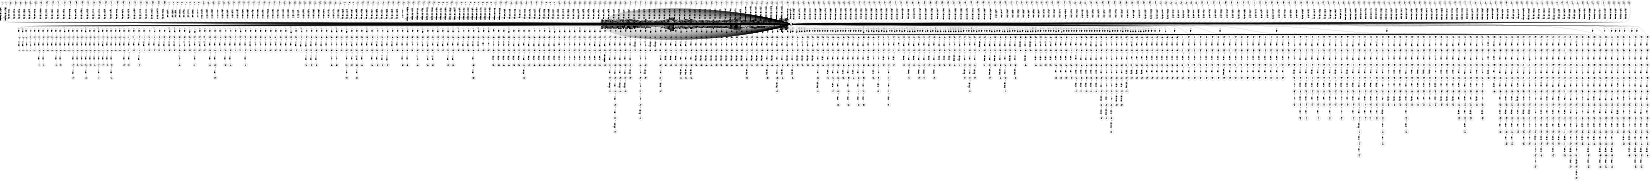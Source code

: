 digraph FST {
rankdir = LR;
size = "8.5,11";
label = "";
center = 1;
orientation = Landscape;
ranksep = "0.4";
nodesep = "0.25";
0 [label = "0", shape = circle, style = bold, fontsize = 14]
	0 -> 0 [label = "comparing:用/0.17208", fontsize = 14];
	0 -> 0 [label = "comparing:比べ/0.010992", fontsize = 14];
	0 -> 0 [label = "comparing:比較/-0.55035", fontsize = 14];
	0 -> 1 [label = "comparing:<eps>/-0.35194", fontsize = 14];
	0 -> 4 [label = "comparing:<eps>/-0.19565", fontsize = 14];
	0 -> 0 [label = "comparing:比/0.1657", fontsize = 14];
	0 -> 0 [label = "comparing:照合/-0.2151", fontsize = 14];
	0 -> 0 [label = "comparing:照らし合わせ/-0.10204", fontsize = 14];
	0 -> 0 [label = "comparing:最近/0.059959", fontsize = 14];
	0 -> 0 [label = "figs:図/-0.23526", fontsize = 14];
	0 -> 0 [label = "figs:ここ/0.098487", fontsize = 14];
	0 -> 867 [label = "figs:<eps>/0.27561", fontsize = 14];
	0 -> 862 [label = "figs:<eps>/0.39788", fontsize = 14];
	0 -> 857 [label = "figs:<eps>/0.39468", fontsize = 14];
	0 -> 852 [label = "figs:<eps>/-0.35382", fontsize = 14];
	0 -> 342 [label = "figs:<eps>/-0.43449", fontsize = 14];
	0 -> 345 [label = "figs:<eps>/0.13168", fontsize = 14];
	0 -> 1091 [label = "figs:<eps>/-0.087688", fontsize = 14];
	0 -> 1098 [label = "figs:<eps>/-0.24284", fontsize = 14];
	0 -> 1106 [label = "figs:<eps>/-0.23634", fontsize = 14];
	0 -> 1114 [label = "figs:<eps>/-0.20812", fontsize = 14];
	0 -> 1121 [label = "figs:<eps>/-0.29152", fontsize = 14];
	0 -> 1129 [label = "figs:<eps>/0.032165", fontsize = 14];
	0 -> 1209 [label = "figs:<eps>/-0.20496", fontsize = 14];
	0 -> 1136 [label = "figs:<eps>/-0.093076", fontsize = 14];
	0 -> 1144 [label = "figs:<eps>/-0.19545", fontsize = 14];
	0 -> 1151 [label = "figs:<eps>/-0.47112", fontsize = 14];
	0 -> 1159 [label = "figs:<eps>/-0.14787", fontsize = 14];
	0 -> 1166 [label = "figs:<eps>/-0.45299", fontsize = 14];
	0 -> 1174 [label = "figs:<eps>/-0.2993", fontsize = 14];
	0 -> 1185 [label = "figs:<eps>/0.27268", fontsize = 14];
	0 -> 1193 [label = "figs:<eps>/0.38467", fontsize = 14];
	0 -> 1201 [label = "figs:<eps>/0.15798", fontsize = 14];
	0 -> 1414 [label = "figs:<eps>/-0.073909", fontsize = 14];
	0 -> 1404 [label = "figs:<eps>/-0.11703", fontsize = 14];
	0 -> 1394 [label = "figs:<eps>/0.11087", fontsize = 14];
	0 -> 1385 [label = "figs:<eps>/-0.021342", fontsize = 14];
	0 -> 1375 [label = "figs:<eps>/-0.0007912", fontsize = 14];
	0 -> 1365 [label = "figs:<eps>/0.08238", fontsize = 14];
	0 -> 0 [label = ".:る/-0.36042", fontsize = 14];
	0 -> 7 [label = ".:<eps>/-0.37591", fontsize = 14];
	0 -> 10 [label = ".:<eps>/-0.56222", fontsize = 14];
	0 -> 0 [label = ".:。/-0.62093", fontsize = 14];
	0 -> 13 [label = ".:<eps>/-0.5232", fontsize = 14];
	0 -> 16 [label = ".:<eps>/-0.67686", fontsize = 14];
	0 -> 20 [label = ".:<eps>/-0.40936", fontsize = 14];
	0 -> 24 [label = ".:<eps>/-0.70148", fontsize = 14];
	0 -> 27 [label = ".:<eps>/-0.38263", fontsize = 14];
	0 -> 30 [label = ".:<eps>/-0.60702", fontsize = 14];
	0 -> 872 [label = "10:<eps>/-0.061921", fontsize = 14];
	0 -> 397 [label = "10:<eps>/-0.59909", fontsize = 14];
	0 -> 393 [label = "10:<eps>/-0.59259", fontsize = 14];
	0 -> 878 [label = "10:<eps>/-0.28821", fontsize = 14];
	0 -> 884 [label = "10:<eps>/-0.42339", fontsize = 14];
	0 -> 890 [label = "10:<eps>/-0.33427", fontsize = 14];
	0 -> 762 [label = "10:<eps>/0.34341", fontsize = 14];
	0 -> 758 [label = "10:<eps>/-0.11959", fontsize = 14];
	0 -> 754 [label = "10:<eps>/-0.36218", fontsize = 14];
	0 -> 749 [label = "10:<eps>/-0.23359", fontsize = 14];
	0 -> 745 [label = "10:<eps>/-0.44661", fontsize = 14];
	0 -> 740 [label = "10:<eps>/-0.16828", fontsize = 14];
	0 -> 735 [label = "10:<eps>/-0.29577", fontsize = 14];
	0 -> 731 [label = "10:<eps>/0.062286", fontsize = 14];
	0 -> 726 [label = "10:<eps>/-0.21055", fontsize = 14];
	0 -> 722 [label = "10:<eps>/-0.41282", fontsize = 14];
	0 -> 348 [label = "10:<eps>/-0.18485", fontsize = 14];
	0 -> 352 [label = "10:<eps>/-0.23035", fontsize = 14];
	0 -> 356 [label = "10:<eps>/-0.2391", fontsize = 14];
	0 -> 360 [label = "10:<eps>/-0.309", fontsize = 14];
	0 -> 364 [label = "10:<eps>/-0.39423", fontsize = 14];
	0 -> 368 [label = "10:<eps>/-0.55416", fontsize = 14];
	0 -> 372 [label = "10:<eps>/-0.32665", fontsize = 14];
	0 -> 896 [label = "10:<eps>/-0.28669", fontsize = 14];
	0 -> 389 [label = "10:<eps>/-0.38718", fontsize = 14];
	0 -> 385 [label = "10:<eps>/-0.1756", fontsize = 14];
	0 -> 381 [label = "10:<eps>/-0.17478", fontsize = 14];
	0 -> 377 [label = "10:<eps>/-0.48888", fontsize = 14];
	0 -> 0 [label = "10:10/-0.27655", fontsize = 14];
	0 -> 0 [label = "10:９/0.04621", fontsize = 14];
	0 -> 0 [label = "10:１０/-0.71245", fontsize = 14];
	0 -> 0 [label = "10:３/0.19367", fontsize = 14];
	0 -> 0 [label = "10:２/0.18983", fontsize = 14];
	0 -> 0 [label = "10:ｉｏ/7.7048e-05", fontsize = 14];
	0 -> 0 [label = "10:８/0.11016", fontsize = 14];
	0 -> 0 [label = "10:１/0.18635", fontsize = 14];
	0 -> 0 [label = "and:、/-0.41499", fontsize = 14];
	0 -> 0 [label = "and:と/-0.55896", fontsize = 14];
	0 -> 34 [label = "and:<eps>/-0.36289", fontsize = 14];
	0 -> 38 [label = "and:<eps>/-0.37709", fontsize = 14];
	0 -> 0 [label = "and:し/-0.19941", fontsize = 14];
	0 -> 0 [label = "and:り/-0.37128", fontsize = 14];
	0 -> 41 [label = "and:<eps>/-0.2664", fontsize = 14];
	0 -> 0 [label = "and:，/-0.43971", fontsize = 14];
	0 -> 0 [label = "and:・/-0.23966", fontsize = 14];
	0 -> 0 [label = "and:や/-0.42382", fontsize = 14];
	0 -> 0 [label = "and:ａｎｄ/-0.32098", fontsize = 14];
	0 -> 0 [label = "and:および/-0.59005", fontsize = 14];
	0 -> 0 [label = "and:とも/-0.22509", fontsize = 14];
	0 -> 0 [label = "and:及び/-0.5598", fontsize = 14];
	0 -> 0 [label = "and:／/-0.17653", fontsize = 14];
	0 -> 401 [label = "and:<eps>/-0.29959", fontsize = 14];
	0 -> 405 [label = "and:<eps>/-0.47533", fontsize = 14];
	0 -> 409 [label = "and:<eps>/-0.30597", fontsize = 14];
	0 -> 413 [label = "and:<eps>/-0.60271", fontsize = 14];
	0 -> 417 [label = "and:<eps>/-0.35955", fontsize = 14];
	0 -> 421 [label = "and:<eps>/-0.24371", fontsize = 14];
	0 -> 425 [label = "and:<eps>/-0.36655", fontsize = 14];
	0 -> 429 [label = "and:<eps>/-0.55209", fontsize = 14];
	0 -> 433 [label = "and:<eps>/-0.58095", fontsize = 14];
	0 -> 437 [label = "12:<eps>/0.08161", fontsize = 14];
	0 -> 0 [label = "12:12/-0.43525", fontsize = 14];
	0 -> 0 [label = "12:５/0.25534", fontsize = 14];
	0 -> 0 [label = "12:６/0.23184", fontsize = 14];
	0 -> 0 [label = "12:１６/0.19796", fontsize = 14];
	0 -> 0 [label = "12:８/0.1846", fontsize = 14];
	0 -> 0 [label = "12:１１/0.039036", fontsize = 14];
	0 -> 0 [label = "12:１２/-0.73053", fontsize = 14];
	0 -> 0 [label = "12:１３/0.13239", fontsize = 14];
	0 -> 484 [label = "indicates:<eps>/-0.0056056", fontsize = 14];
	0 -> 492 [label = "indicates:<eps>/0.23424", fontsize = 14];
	0 -> 476 [label = "indicates:<eps>/0.1681", fontsize = 14];
	0 -> 473 [label = "indicates:<eps>/0.49367", fontsize = 14];
	0 -> 468 [label = "indicates:<eps>/0.002736", fontsize = 14];
	0 -> 462 [label = "indicates:<eps>/0.038688", fontsize = 14];
	0 -> 0 [label = "indicates:指示/0.04292", fontsize = 14];
	0 -> 0 [label = "indicates:それぞれ/0.19403", fontsize = 14];
	0 -> 88 [label = "indicates:<eps>/-0.14303", fontsize = 14];
	0 -> 83 [label = "indicates:<eps>/-0.14667", fontsize = 14];
	0 -> 0 [label = "indicates:す/-0.010949", fontsize = 14];
	0 -> 0 [label = "indicates:もの/0.15257", fontsize = 14];
	0 -> 79 [label = "indicates:<eps>/-0.22503", fontsize = 14];
	0 -> 456 [label = "indicates:<eps>/-0.036881", fontsize = 14];
	0 -> 447 [label = "indicates:<eps>/-0.055444", fontsize = 14];
	0 -> 75 [label = "indicates:<eps>/-0.16491", fontsize = 14];
	0 -> 70 [label = "indicates:<eps>/-0.15761", fontsize = 14];
	0 -> 66 [label = "indicates:<eps>/-0.27569", fontsize = 14];
	0 -> 62 [label = "indicates:<eps>/-0.13691", fontsize = 14];
	0 -> 57 [label = "indicates:<eps>/-0.19372", fontsize = 14];
	0 -> 53 [label = "indicates:<eps>/-0.17408", fontsize = 14];
	0 -> 49 [label = "indicates:<eps>/-0.17302", fontsize = 14];
	0 -> 0 [label = "indicates:を/-0.016081", fontsize = 14];
	0 -> 0 [label = "indicates:が/-0.0011338", fontsize = 14];
	0 -> 44 [label = "indicates:<eps>/-0.16153", fontsize = 14];
	0 -> 0 [label = "indicates:し/0.039177", fontsize = 14];
	0 -> 0 [label = "indicates:で/0.32222", fontsize = 14];
	0 -> 0 [label = "indicates:は/-0.20929", fontsize = 14];
	0 -> 441 [label = "indicates:<eps>/0.1265", fontsize = 14];
	0 -> 489 [label = "indicates:<eps>/0.3683", fontsize = 14];
	0 -> 495 [label = "that:<eps>/-0.15843", fontsize = 14];
	0 -> 501 [label = "that:<eps>/-0.10829", fontsize = 14];
	0 -> 505 [label = "that:<eps>/-0.11368", fontsize = 14];
	0 -> 509 [label = "that:<eps>/-0.124", fontsize = 14];
	0 -> 902 [label = "that:<eps>/0.27205", fontsize = 14];
	0 -> 0 [label = "that:当該/-0.040628", fontsize = 14];
	0 -> 109 [label = "that:<eps>/-0.12916", fontsize = 14];
	0 -> 0 [label = "that:場合/0.10952", fontsize = 14];
	0 -> 105 [label = "that:<eps>/-0.23444", fontsize = 14];
	0 -> 102 [label = "that:<eps>/0.004026", fontsize = 14];
	0 -> 0 [label = "that:を/-0.10968", fontsize = 14];
	0 -> 0 [label = "that:が/-0.020673", fontsize = 14];
	0 -> 0 [label = "that:こと/-0.12088", fontsize = 14];
	0 -> 0 [label = "that:る/0.077667", fontsize = 14];
	0 -> 0 [label = "that:い/-0.11883", fontsize = 14];
	0 -> 0 [label = "that:に/0.22184", fontsize = 14];
	0 -> 0 [label = "that:より/-0.15118", fontsize = 14];
	0 -> 0 [label = "that:っ/-0.12812", fontsize = 14];
	0 -> 0 [label = "that:な/-0.20842", fontsize = 14];
	0 -> 98 [label = "that:<eps>/-0.25068", fontsize = 14];
	0 -> 0 [label = "that:と/-0.26652", fontsize = 14];
	0 -> 94 [label = "that:<eps>/-0.25896", fontsize = 14];
	0 -> 91 [label = "that:<eps>/-0.23077", fontsize = 14];
	0 -> 0 [label = "that:で/-0.23807", fontsize = 14];
	0 -> 0 [label = "that:その/-0.096932", fontsize = 14];
	0 -> 0 [label = "that:た/-0.12403", fontsize = 14];
	0 -> 0 [label = "that:あ/-0.14307", fontsize = 14];
	0 -> 544 [label = "the:<eps>/-0.34525", fontsize = 14];
	0 -> 605 [label = "the:<eps>/-0.24743", fontsize = 14];
	0 -> 540 [label = "the:<eps>/-0.33606", fontsize = 14];
	0 -> 536 [label = "the:<eps>/-0.47855", fontsize = 14];
	0 -> 532 [label = "the:<eps>/-0.061979", fontsize = 14];
	0 -> 528 [label = "the:<eps>/-0.46995", fontsize = 14];
	0 -> 523 [label = "the:<eps>/-0.24968", fontsize = 14];
	0 -> 518 [label = "the:<eps>/-0.30952", fontsize = 14];
	0 -> 513 [label = "the:<eps>/-0.40617", fontsize = 14];
	0 -> 0 [label = "the:、/-0.56087", fontsize = 14];
	0 -> 0 [label = "the:た/-0.31363", fontsize = 14];
	0 -> 0 [label = "the:（/-0.22286", fontsize = 14];
	0 -> 0 [label = "the:その/-0.31193", fontsize = 14];
	0 -> 0 [label = "the:の/-0.46103", fontsize = 14];
	0 -> 0 [label = "the:は/-0.3999", fontsize = 14];
	0 -> 548 [label = "the:<eps>/-0.19931", fontsize = 14];
	0 -> 552 [label = "the:<eps>/-0.32495", fontsize = 14];
	0 -> 556 [label = "the:<eps>/-0.2809", fontsize = 14];
	0 -> 560 [label = "the:<eps>/-0.27325", fontsize = 14];
	0 -> 564 [label = "the:<eps>/-0.2207", fontsize = 14];
	0 -> 112 [label = "the:<eps>/-0.3569", fontsize = 14];
	0 -> 115 [label = "the:<eps>/-0.31222", fontsize = 14];
	0 -> 118 [label = "the:<eps>/-0.43285", fontsize = 14];
	0 -> 121 [label = "the:<eps>/-0.38489", fontsize = 14];
	0 -> 0 [label = "the:この/-0.36216", fontsize = 14];
	0 -> 0 [label = "the:前記/-0.39973", fontsize = 14];
	0 -> 0 [label = "the:する/-0.24789", fontsize = 14];
	0 -> 0 [label = "the:ア/-0.21137", fontsize = 14];
	0 -> 0 [label = "the:本/-0.2343", fontsize = 14];
	0 -> 0 [label = "the:各/-0.23004", fontsize = 14];
	0 -> 0 [label = "the:尚/-0.22102", fontsize = 14];
	0 -> 568 [label = "the:<eps>/-0.34323", fontsize = 14];
	0 -> 573 [label = "the:<eps>/-0.29645", fontsize = 14];
	0 -> 577 [label = "the:<eps>/-0.32223", fontsize = 14];
	0 -> 581 [label = "the:<eps>/-0.29725", fontsize = 14];
	0 -> 585 [label = "the:<eps>/-0.32769", fontsize = 14];
	0 -> 590 [label = "the:<eps>/-0.31421", fontsize = 14];
	0 -> 594 [label = "the:<eps>/-0.11658", fontsize = 14];
	0 -> 600 [label = "the:<eps>/-0.37401", fontsize = 14];
	0 -> 609 [label = "the:<eps>/-0.36954", fontsize = 14];
	0 -> 614 [label = "the:<eps>/-0.3254", fontsize = 14];
	0 -> 618 [label = "the:<eps>/-0.35935", fontsize = 14];
	0 -> 622 [label = "the:<eps>/-0.31056", fontsize = 14];
	0 -> 626 [label = "the:<eps>/-0.18743", fontsize = 14];
	0 -> 134 [label = "body:<eps>/-0.35521", fontsize = 14];
	0 -> 137 [label = "body:<eps>/-0.3415", fontsize = 14];
	0 -> 0 [label = "body:基板/0.20083", fontsize = 14];
	0 -> 0 [label = "body:体部/-0.28289", fontsize = 14];
	0 -> 0 [label = "body:ボディ/-0.54925", fontsize = 14];
	0 -> 0 [label = "body:本体部/-0.36625", fontsize = 14];
	0 -> 0 [label = "body:車体/-0.3939", fontsize = 14];
	0 -> 0 [label = "body:胴部/-0.25233", fontsize = 14];
	0 -> 0 [label = "body:ボデー/-0.32252", fontsize = 14];
	0 -> 0 [label = "body:ボデイ/-0.33405", fontsize = 14];
	0 -> 0 [label = "body:弁体/-0.23348", fontsize = 14];
	0 -> 124 [label = "body:<eps>/-0.077604", fontsize = 14];
	0 -> 0 [label = "body:本体/-0.60941", fontsize = 14];
	0 -> 130 [label = "body:<eps>/-0.42288", fontsize = 14];
	0 -> 0 [label = "body:体/-0.48389", fontsize = 14];
	0 -> 127 [label = "body:<eps>/-0.34713", fontsize = 14];
	0 -> 0 [label = "body:素子/0.39224", fontsize = 14];
	0 -> 0 [label = "body:ボディー/-0.3301", fontsize = 14];
	0 -> 0 [label = "coil:用/0.14141", fontsize = 14];
	0 -> 140 [label = "coil:<eps>/-0.42439", fontsize = 14];
	0 -> 0 [label = "coil:コイル/-0.74712", fontsize = 14];
	0 -> 0 [label = "coil:巻線/-0.32782", fontsize = 14];
	0 -> 0 [label = "coil:コイルコ/-0.29876", fontsize = 14];
	0 -> 147 [label = "characteristics:<eps>/-0.21227", fontsize = 14];
	0 -> 0 [label = "characteristics:特徴/-0.29514", fontsize = 14];
	0 -> 630 [label = "characteristics:<eps>/-0.27646", fontsize = 14];
	0 -> 910 [label = "characteristics:<eps>/-0.1839", fontsize = 14];
	0 -> 918 [label = "characteristics:<eps>/-0.3434", fontsize = 14];
	0 -> 927 [label = "characteristics:<eps>/-0.30483", fontsize = 14];
	0 -> 934 [label = "characteristics:<eps>/-0.015465", fontsize = 14];
	0 -> 941 [label = "characteristics:<eps>/-0.15278", fontsize = 14];
	0 -> 144 [label = "characteristics:<eps>/-0.32646", fontsize = 14];
	0 -> 0 [label = "characteristics:特性/-0.69944", fontsize = 14];
	0 -> 0 [label = "characteristics:性/-0.10237", fontsize = 14];
	0 -> 0 [label = "characteristics:率/0.18585", fontsize = 14];
	0 -> 1437 [label = "shown:<eps>/0.071787", fontsize = 14];
	0 -> 636 [label = "shown:<eps>/0.16947", fontsize = 14];
	0 -> 640 [label = "shown:<eps>/-0.30334", fontsize = 14];
	0 -> 645 [label = "shown:<eps>/-0.4413", fontsize = 14];
	0 -> 651 [label = "shown:<eps>/-0.30285", fontsize = 14];
	0 -> 658 [label = "shown:<eps>/-0.37172", fontsize = 14];
	0 -> 663 [label = "shown:<eps>/-0.31821", fontsize = 14];
	0 -> 670 [label = "shown:<eps>/-0.56569", fontsize = 14];
	0 -> 675 [label = "shown:<eps>/-0.44773", fontsize = 14];
	0 -> 682 [label = "shown:<eps>/-0.38882", fontsize = 14];
	0 -> 689 [label = "shown:<eps>/-0.087037", fontsize = 14];
	0 -> 693 [label = "shown:<eps>/-0.16766", fontsize = 14];
	0 -> 698 [label = "shown:<eps>/-0.15946", fontsize = 14];
	0 -> 704 [label = "shown:<eps>/-0.14503", fontsize = 14];
	0 -> 708 [label = "shown:<eps>/-0.29513", fontsize = 14];
	0 -> 715 [label = "shown:<eps>/-0.4336", fontsize = 14];
	0 -> 0 [label = "shown:よう/-0.23595", fontsize = 14];
	0 -> 150 [label = "shown:<eps>/-0.43349", fontsize = 14];
	0 -> 154 [label = "shown:<eps>/-0.46625", fontsize = 14];
	0 -> 0 [label = "shown:もの/0.02578", fontsize = 14];
	0 -> 0 [label = "shown:）/0.037733", fontsize = 14];
	0 -> 0 [label = "shown:示/-0.30397", fontsize = 14];
	0 -> 159 [label = "shown:<eps>/-0.34084", fontsize = 14];
	0 -> 162 [label = "shown:<eps>/-0.47962", fontsize = 14];
	0 -> 1426 [label = "shown:<eps>/-0.16318", fontsize = 14];
	0 -> 170 [label = "shown:<eps>/-0.34584", fontsize = 14];
	0 -> 1614 [label = "shown:<eps>/-0.24247", fontsize = 14];
	0 -> 1602 [label = "shown:<eps>/0.13692", fontsize = 14];
	0 -> 1591 [label = "shown:<eps>/0.3032", fontsize = 14];
	0 -> 1581 [label = "shown:<eps>/0.29193", fontsize = 14];
	0 -> 1572 [label = "shown:<eps>/-0.17869", fontsize = 14];
	0 -> 1560 [label = "shown:<eps>/-0.30809", fontsize = 14];
	0 -> 1548 [label = "shown:<eps>/-0.24665", fontsize = 14];
	0 -> 1536 [label = "shown:<eps>/-0.3104", fontsize = 14];
	0 -> 1526 [label = "shown:<eps>/-0.48728", fontsize = 14];
	0 -> 1514 [label = "shown:<eps>/-0.30711", fontsize = 14];
	0 -> 1504 [label = "shown:<eps>/-0.26646", fontsize = 14];
	0 -> 1491 [label = "shown:<eps>/-0.26068", fontsize = 14];
	0 -> 1479 [label = "shown:<eps>/-0.24948", fontsize = 14];
	0 -> 1468 [label = "shown:<eps>/-0.30118", fontsize = 14];
	0 -> 1458 [label = "shown:<eps>/-0.22493", fontsize = 14];
	0 -> 1447 [label = "shown:<eps>/-0.25374", fontsize = 14];
	0 -> 166 [label = "shown:<eps>/-0.36707", fontsize = 14];
	0 -> 1626 [label = "in:<eps>/-0.3599", fontsize = 14];
	0 -> 1249 [label = "in:<eps>/-0.21104", fontsize = 14];
	0 -> 0 [label = "in:そして/-0.12282", fontsize = 14];
	0 -> 0 [label = "in:の/0.065169", fontsize = 14];
	0 -> 0 [label = "in:また/-0.18899", fontsize = 14];
	0 -> 0 [label = "in:で/-0.39898", fontsize = 14];
	0 -> 0 [label = "in:し/-0.10563", fontsize = 14];
	0 -> 0 [label = "in:に/-0.47864", fontsize = 14];
	0 -> 173 [label = "in:<eps>/-0.48289", fontsize = 14];
	0 -> 176 [label = "in:<eps>/-0.55957", fontsize = 14];
	0 -> 0 [label = "in:い/-0.20005", fontsize = 14];
	0 -> 0 [label = "in:を/0.10485", fontsize = 14];
	0 -> 180 [label = "in:<eps>/-0.25588", fontsize = 14];
	0 -> 0 [label = "in:中/-0.38081", fontsize = 14];
	0 -> 183 [label = "in:<eps>/-0.38334", fontsize = 14];
	0 -> 0 [label = "in:内/-0.34724", fontsize = 14];
	0 -> 186 [label = "in:<eps>/-0.3391", fontsize = 14];
	0 -> 189 [label = "in:<eps>/-0.39326", fontsize = 14];
	0 -> 192 [label = "in:<eps>/-0.36047", fontsize = 14];
	0 -> 0 [label = "in:さ/-0.21148", fontsize = 14];
	0 -> 0 [label = "in:方向/-0.11699", fontsize = 14];
	0 -> 195 [label = "in:<eps>/-0.24155", fontsize = 14];
	0 -> 1240 [label = "in:<eps>/-0.44629", fontsize = 14];
	0 -> 1233 [label = "in:<eps>/-0.20665", fontsize = 14];
	0 -> 1226 [label = "in:<eps>/-0.22773", fontsize = 14];
	0 -> 1219 [label = "in:<eps>/0.095715", fontsize = 14];
	0 -> 957 [label = "in:<eps>/-0.19078", fontsize = 14];
	0 -> 952 [label = "in:<eps>/-0.15816", fontsize = 14];
	0 -> 947 [label = "in:<eps>/0.10735", fontsize = 14];
	0 -> 1284 [label = "in:<eps>/0.59241", fontsize = 14];
	0 -> 1291 [label = "in:<eps>/-0.29328", fontsize = 14];
	0 -> 1298 [label = "in:<eps>/-0.25192", fontsize = 14];
	0 -> 1305 [label = "in:<eps>/-0.39787", fontsize = 14];
	0 -> 1313 [label = "in:<eps>/-0.45435", fontsize = 14];
	0 -> 1322 [label = "in:<eps>/-0.19186", fontsize = 14];
	0 -> 1330 [label = "in:<eps>/-0.32264", fontsize = 14];
	0 -> 1337 [label = "in:<eps>/-0.2773", fontsize = 14];
	0 -> 1345 [label = "in:<eps>/0.3698", fontsize = 14];
	0 -> 1350 [label = "in:<eps>/0.27241", fontsize = 14];
	0 -> 1256 [label = "fig:<eps>/-0.15341", fontsize = 14];
	0 -> 1270 [label = "fig:<eps>/0.018506", fontsize = 14];
	0 -> 972 [label = "fig:<eps>/-0.62314", fontsize = 14];
	0 -> 962 [label = "fig:<eps>/-0.27041", fontsize = 14];
	0 -> 967 [label = "fig:<eps>/0.052352", fontsize = 14];
	0 -> 977 [label = "fig:<eps>/0.20481", fontsize = 14];
	0 -> 982 [label = "fig:<eps>/0.2727", fontsize = 14];
	0 -> 987 [label = "fig:<eps>/0.221", fontsize = 14];
	0 -> 992 [label = "fig:<eps>/0.26539", fontsize = 14];
	0 -> 997 [label = "fig:<eps>/0.2727", fontsize = 14];
	0 -> 1002 [label = "fig:<eps>/0.28923", fontsize = 14];
	0 -> 1007 [label = "fig:<eps>/0.1932", fontsize = 14];
	0 -> 0 [label = "fig:（/-0.067097", fontsize = 14];
	0 -> 0 [label = "fig:図/-0.37864", fontsize = 14];
	0 -> 1012 [label = "fig:<eps>/0.14133", fontsize = 14];
	0 -> 1017 [label = "fig:<eps>/0.20512", fontsize = 14];
	0 -> 1356 [label = "fig:<eps>/0.22336", fontsize = 14];
	0 -> 1022 [label = "fig:<eps>/0.27669", fontsize = 14];
	0 -> 1087 [label = "fig:<eps>/0.2393", fontsize = 14];
	0 -> 1082 [label = "fig:<eps>/-0.25827", fontsize = 14];
	0 -> 719 [label = "fig:<eps>/-0.62698", fontsize = 14];
	0 -> 1077 [label = "fig:<eps>/0.26347", fontsize = 14];
	0 -> 1072 [label = "fig:<eps>/0.21143", fontsize = 14];
	0 -> 1067 [label = "fig:<eps>/-0.6449", fontsize = 14];
	0 -> 1062 [label = "fig:<eps>/0.21577", fontsize = 14];
	0 -> 1057 [label = "fig:<eps>/0.074579", fontsize = 14];
	0 -> 1052 [label = "fig:<eps>/0.19482", fontsize = 14];
	0 -> 1047 [label = "fig:<eps>/0.11332", fontsize = 14];
	0 -> 1042 [label = "fig:<eps>/0.39037", fontsize = 14];
	0 -> 1037 [label = "fig:<eps>/0.22807", fontsize = 14];
	0 -> 1263 [label = "fig:<eps>/-0.036084", fontsize = 14];
	0 -> 1027 [label = "fig:<eps>/0.27895", fontsize = 14];
	0 -> 207 [label = "are:<eps>/-0.20142", fontsize = 14];
	0 -> 198 [label = "are:<eps>/-0.24562", fontsize = 14];
	0 -> 0 [label = "are:は/-0.45172", fontsize = 14];
	0 -> 0 [label = "are:それぞれ/-0.23583", fontsize = 14];
	0 -> 0 [label = "are:れ/-0.11985", fontsize = 14];
	0 -> 204 [label = "are:<eps>/-0.23128", fontsize = 14];
	0 -> 0 [label = "are:を/-0.39481", fontsize = 14];
	0 -> 766 [label = "are:<eps>/0.18567", fontsize = 14];
	0 -> 0 [label = "are:が/-0.48233", fontsize = 14];
	0 -> 0 [label = "are:に/0.1993", fontsize = 14];
	0 -> 0 [label = "are:て/0.12694", fontsize = 14];
	0 -> 201 [label = "are:<eps>/-0.29514", fontsize = 14];
	0 -> 303 [label = "better:<eps>/-0.113", fontsize = 14];
	0 -> 300 [label = "better:<eps>/-0.072281", fontsize = 14];
	0 -> 296 [label = "better:<eps>/-0.10971", fontsize = 14];
	0 -> 0 [label = "better:示/0.31754", fontsize = 14];
	0 -> 225 [label = "better:<eps>/0.059912", fontsize = 14];
	0 -> 0 [label = "better:よ/0.24913", fontsize = 14];
	0 -> 228 [label = "better:<eps>/0.18072", fontsize = 14];
	0 -> 231 [label = "better:<eps>/0.14923", fontsize = 14];
	0 -> 235 [label = "better:<eps>/0.17148", fontsize = 14];
	0 -> 239 [label = "better:<eps>/0.13046", fontsize = 14];
	0 -> 0 [label = "better:い/0.16581", fontsize = 14];
	0 -> 242 [label = "better:<eps>/-0.12656", fontsize = 14];
	0 -> 247 [label = "better:<eps>/-0.11621", fontsize = 14];
	0 -> 251 [label = "better:<eps>/-0.16319", fontsize = 14];
	0 -> 0 [label = "better:こと/0.25455", fontsize = 14];
	0 -> 0 [label = "better:が/0.20534", fontsize = 14];
	0 -> 256 [label = "better:<eps>/0.091641", fontsize = 14];
	0 -> 260 [label = "better:<eps>/-0.1678", fontsize = 14];
	0 -> 0 [label = "better:良好/-0.31485", fontsize = 14];
	0 -> 0 [label = "better:ほど/-0.042528", fontsize = 14];
	0 -> 0 [label = "better:向上/0.021189", fontsize = 14];
	0 -> 293 [label = "better:<eps>/0.17039", fontsize = 14];
	0 -> 289 [label = "better:<eps>/-0.19831", fontsize = 14];
	0 -> 0 [label = "better:性/0.23092", fontsize = 14];
	0 -> 0 [label = "better:大き/0.32363", fontsize = 14];
	0 -> 285 [label = "better:<eps>/-0.12695", fontsize = 14];
	0 -> 282 [label = "better:<eps>/-0.16696", fontsize = 14];
	0 -> 221 [label = "better:<eps>/-0.23718", fontsize = 14];
	0 -> 217 [label = "better:<eps>/-0.24904", fontsize = 14];
	0 -> 213 [label = "better:<eps>/0.014591", fontsize = 14];
	0 -> 0 [label = "better:より/-0.0062942", fontsize = 14];
	0 -> 0 [label = "better:な/0.146", fontsize = 14];
	0 -> 210 [label = "better:<eps>/-0.085348", fontsize = 14];
	0 -> 0 [label = "better:さらに/0.13944", fontsize = 14];
	0 -> 279 [label = "better:<eps>/-0.31161", fontsize = 14];
	0 -> 785 [label = "better:<eps>/0.014816", fontsize = 14];
	0 -> 779 [label = "better:<eps>/-0.047056", fontsize = 14];
	0 -> 774 [label = "better:<eps>/-0.10226", fontsize = 14];
	0 -> 770 [label = "better:<eps>/0.12212", fontsize = 14];
	0 -> 0 [label = "better:く/0.16342", fontsize = 14];
	0 -> 267 [label = "better:<eps>/-0.24791", fontsize = 14];
	0 -> 271 [label = "better:<eps>/-0.18168", fontsize = 14];
	0 -> 0 [label = "better:好まし/0.1248", fontsize = 14];
	0 -> 0 [label = "better:優れ/-0.13267", fontsize = 14];
	0 -> 307 [label = "better:<eps>/-0.23869", fontsize = 14];
	0 -> 311 [label = "better:<eps>/0.054285", fontsize = 14];
	0 -> 0 [label = "better:程よ/-0.13143", fontsize = 14];
	0 -> 275 [label = "better:<eps>/0.05259", fontsize = 14];
	0 -> 263 [label = "better:<eps>/-0.12895", fontsize = 14];
	0 -> 1032 [label = "than:<eps>/0.25427", fontsize = 14];
	0 -> 0 [label = "than:く/0.015777", fontsize = 14];
	0 -> 0 [label = "than:比較/-0.12716", fontsize = 14];
	0 -> 321 [label = "than:<eps>/-0.37415", fontsize = 14];
	0 -> 0 [label = "than:比べ/-0.35601", fontsize = 14];
	0 -> 0 [label = "than:以下/-0.18448", fontsize = 14];
	0 -> 0 [label = "than:も/-0.16323", fontsize = 14];
	0 -> 833 [label = "than:<eps>/-0.10627", fontsize = 14];
	0 -> 829 [label = "than:<eps>/0.1119", fontsize = 14];
	0 -> 826 [label = "than:<eps>/0.0082913", fontsize = 14];
	0 -> 821 [label = "than:<eps>/-0.0022284", fontsize = 14];
	0 -> 817 [label = "than:<eps>/-0.053616", fontsize = 14];
	0 -> 811 [label = "than:<eps>/-0.10768", fontsize = 14];
	0 -> 806 [label = "than:<eps>/-0.058372", fontsize = 14];
	0 -> 802 [label = "than:<eps>/-0.087618", fontsize = 14];
	0 -> 797 [label = "than:<eps>/-0.0067275", fontsize = 14];
	0 -> 793 [label = "than:<eps>/-0.18909", fontsize = 14];
	0 -> 790 [label = "than:<eps>/-0.089227", fontsize = 14];
	0 -> 0 [label = "than:より/-0.54148", fontsize = 14];
	0 -> 314 [label = "than:<eps>/-0.62668", fontsize = 14];
	0 -> 317 [label = "than:<eps>/-0.38611", fontsize = 14];
	0 -> 0 [label = "than:以上/-0.22509", fontsize = 14];
	0 -> 836 [label = "those:<eps>/0.20598", fontsize = 14];
	0 -> 840 [label = "those:<eps>/0.13403", fontsize = 14];
	0 -> 0 [label = "those:説明/0.21996", fontsize = 14];
	0 -> 844 [label = "those:<eps>/-0.036832", fontsize = 14];
	0 -> 848 [label = "those:<eps>/0.16167", fontsize = 14];
	0 -> 1277 [label = "those:<eps>/0.44871", fontsize = 14];
	0 -> 325 [label = "those:<eps>/-0.18649", fontsize = 14];
	0 -> 0 [label = "those:その/0.13486", fontsize = 14];
	0 -> 0 [label = "those:この/0.1485", fontsize = 14];
	0 -> 328 [label = "those:<eps>/-0.18805", fontsize = 14];
	0 -> 331 [label = "those:<eps>/-0.16342", fontsize = 14];
	0 -> 0 [label = "those:もの/-0.15301", fontsize = 14];
	0 -> 0 [label = "those:お/0.18447", fontsize = 14];
	0 -> 334 [label = "those:<eps>/0.18298", fontsize = 14];
	0 -> 0 [label = "those:構成/0.096529", fontsize = 14];
	0 -> 339 [label = "those:<eps>/-0.14954", fontsize = 14];
	0 -> 0 [label = "those:つ/0.0043567", fontsize = 14];
1 [label = "1", shape = circle, style = solid, fontsize = 14]
2 [label = "2", shape = circle, style = solid, fontsize = 14]
	2 -> 3 [label = "<eps>:比較", fontsize = 14];
3 [label = "3", shape = circle, style = solid, fontsize = 14]
	3 -> 0 [label = "<eps>:用", fontsize = 14];
4 [label = "4", shape = circle, style = solid, fontsize = 14]
5 [label = "5", shape = circle, style = solid, fontsize = 14]
	5 -> 6 [label = "<eps>:比較", fontsize = 14];
6 [label = "6", shape = circle, style = solid, fontsize = 14]
	6 -> 0 [label = "<eps>:照合", fontsize = 14];
7 [label = "7", shape = circle, style = solid, fontsize = 14]
8 [label = "8", shape = circle, style = solid, fontsize = 14]
	8 -> 9 [label = "<eps>:た", fontsize = 14];
9 [label = "9", shape = circle, style = solid, fontsize = 14]
	9 -> 0 [label = "<eps>:。", fontsize = 14];
10 [label = "10", shape = circle, style = solid, fontsize = 14]
11 [label = "11", shape = circle, style = solid, fontsize = 14]
	11 -> 12 [label = "<eps>:する", fontsize = 14];
12 [label = "12", shape = circle, style = solid, fontsize = 14]
	12 -> 0 [label = "<eps>:。", fontsize = 14];
13 [label = "13", shape = circle, style = solid, fontsize = 14]
14 [label = "14", shape = circle, style = solid, fontsize = 14]
	14 -> 15 [label = "<eps>:い", fontsize = 14];
15 [label = "15", shape = circle, style = solid, fontsize = 14]
	15 -> 0 [label = "<eps>:。", fontsize = 14];
16 [label = "16", shape = circle, style = solid, fontsize = 14]
17 [label = "17", shape = circle, style = solid, fontsize = 14]
	17 -> 18 [label = "<eps>:い", fontsize = 14];
18 [label = "18", shape = circle, style = solid, fontsize = 14]
	18 -> 19 [label = "<eps>:る", fontsize = 14];
19 [label = "19", shape = circle, style = solid, fontsize = 14]
	19 -> 0 [label = "<eps>:。", fontsize = 14];
20 [label = "20", shape = circle, style = solid, fontsize = 14]
21 [label = "21", shape = circle, style = solid, fontsize = 14]
	21 -> 22 [label = "<eps>:い", fontsize = 14];
22 [label = "22", shape = circle, style = solid, fontsize = 14]
	22 -> 23 [label = "<eps>:く", fontsize = 14];
23 [label = "23", shape = circle, style = solid, fontsize = 14]
	23 -> 0 [label = "<eps>:。", fontsize = 14];
24 [label = "24", shape = circle, style = solid, fontsize = 14]
25 [label = "25", shape = circle, style = solid, fontsize = 14]
	25 -> 26 [label = "<eps>:る", fontsize = 14];
26 [label = "26", shape = circle, style = solid, fontsize = 14]
	26 -> 0 [label = "<eps>:。", fontsize = 14];
27 [label = "27", shape = circle, style = solid, fontsize = 14]
28 [label = "28", shape = circle, style = solid, fontsize = 14]
	28 -> 29 [label = "<eps>:う", fontsize = 14];
29 [label = "29", shape = circle, style = solid, fontsize = 14]
	29 -> 0 [label = "<eps>:。", fontsize = 14];
30 [label = "30", shape = circle, style = solid, fontsize = 14]
31 [label = "31", shape = circle, style = solid, fontsize = 14]
	31 -> 32 [label = "<eps>:あ", fontsize = 14];
32 [label = "32", shape = circle, style = solid, fontsize = 14]
	32 -> 33 [label = "<eps>:る", fontsize = 14];
33 [label = "33", shape = circle, style = solid, fontsize = 14]
	33 -> 0 [label = "<eps>:。", fontsize = 14];
34 [label = "34", shape = circle, style = solid, fontsize = 14]
35 [label = "35", shape = circle, style = solid, fontsize = 14]
	35 -> 36 [label = "<eps>:と", fontsize = 14];
36 [label = "36", shape = circle, style = solid, fontsize = 14]
	36 -> 37 [label = "<eps>:し", fontsize = 14];
37 [label = "37", shape = circle, style = solid, fontsize = 14]
	37 -> 0 [label = "<eps>:、", fontsize = 14];
38 [label = "38", shape = circle, style = solid, fontsize = 14]
39 [label = "39", shape = circle, style = solid, fontsize = 14]
	39 -> 40 [label = "<eps>:と", fontsize = 14];
40 [label = "40", shape = circle, style = solid, fontsize = 14]
	40 -> 0 [label = "<eps>:とも", fontsize = 14];
41 [label = "41", shape = circle, style = solid, fontsize = 14]
42 [label = "42", shape = circle, style = solid, fontsize = 14]
	42 -> 43 [label = "<eps>:り", fontsize = 14];
43 [label = "43", shape = circle, style = solid, fontsize = 14]
	43 -> 0 [label = "<eps>:、", fontsize = 14];
44 [label = "44", shape = circle, style = solid, fontsize = 14]
45 [label = "45", shape = circle, style = solid, fontsize = 14]
	45 -> 46 [label = "<eps>:こと", fontsize = 14];
46 [label = "46", shape = circle, style = solid, fontsize = 14]
	46 -> 47 [label = "<eps>:を", fontsize = 14];
47 [label = "47", shape = circle, style = solid, fontsize = 14]
	47 -> 48 [label = "<eps>:示", fontsize = 14];
48 [label = "48", shape = circle, style = solid, fontsize = 14]
	48 -> 0 [label = "<eps>:し", fontsize = 14];
49 [label = "49", shape = circle, style = solid, fontsize = 14]
50 [label = "50", shape = circle, style = solid, fontsize = 14]
	50 -> 51 [label = "<eps>:を", fontsize = 14];
51 [label = "51", shape = circle, style = solid, fontsize = 14]
	51 -> 52 [label = "<eps>:表", fontsize = 14];
52 [label = "52", shape = circle, style = solid, fontsize = 14]
	52 -> 0 [label = "<eps>:し", fontsize = 14];
53 [label = "53", shape = circle, style = solid, fontsize = 14]
54 [label = "54", shape = circle, style = solid, fontsize = 14]
	54 -> 55 [label = "<eps>:を", fontsize = 14];
55 [label = "55", shape = circle, style = solid, fontsize = 14]
	55 -> 56 [label = "<eps>:表", fontsize = 14];
56 [label = "56", shape = circle, style = solid, fontsize = 14]
	56 -> 0 [label = "<eps>:す", fontsize = 14];
57 [label = "57", shape = circle, style = solid, fontsize = 14]
58 [label = "58", shape = circle, style = solid, fontsize = 14]
	58 -> 59 [label = "<eps>:を", fontsize = 14];
59 [label = "59", shape = circle, style = solid, fontsize = 14]
	59 -> 60 [label = "<eps>:表", fontsize = 14];
60 [label = "60", shape = circle, style = solid, fontsize = 14]
	60 -> 61 [label = "<eps>:す", fontsize = 14];
61 [label = "61", shape = circle, style = solid, fontsize = 14]
	61 -> 0 [label = "<eps>:もの", fontsize = 14];
62 [label = "62", shape = circle, style = solid, fontsize = 14]
63 [label = "63", shape = circle, style = solid, fontsize = 14]
	63 -> 64 [label = "<eps>:を", fontsize = 14];
64 [label = "64", shape = circle, style = solid, fontsize = 14]
	64 -> 65 [label = "<eps>:示", fontsize = 14];
65 [label = "65", shape = circle, style = solid, fontsize = 14]
	65 -> 0 [label = "<eps>:し", fontsize = 14];
66 [label = "66", shape = circle, style = solid, fontsize = 14]
67 [label = "67", shape = circle, style = solid, fontsize = 14]
	67 -> 68 [label = "<eps>:を", fontsize = 14];
68 [label = "68", shape = circle, style = solid, fontsize = 14]
	68 -> 69 [label = "<eps>:示", fontsize = 14];
69 [label = "69", shape = circle, style = solid, fontsize = 14]
	69 -> 0 [label = "<eps>:す", fontsize = 14];
70 [label = "70", shape = circle, style = solid, fontsize = 14]
71 [label = "71", shape = circle, style = solid, fontsize = 14]
	71 -> 72 [label = "<eps>:を", fontsize = 14];
72 [label = "72", shape = circle, style = solid, fontsize = 14]
	72 -> 73 [label = "<eps>:示", fontsize = 14];
73 [label = "73", shape = circle, style = solid, fontsize = 14]
	73 -> 74 [label = "<eps>:す", fontsize = 14];
74 [label = "74", shape = circle, style = solid, fontsize = 14]
	74 -> 0 [label = "<eps>:もの", fontsize = 14];
75 [label = "75", shape = circle, style = solid, fontsize = 14]
76 [label = "76", shape = circle, style = solid, fontsize = 14]
	76 -> 77 [label = "<eps>:を", fontsize = 14];
77 [label = "77", shape = circle, style = solid, fontsize = 14]
	77 -> 78 [label = "<eps>:表わ", fontsize = 14];
78 [label = "78", shape = circle, style = solid, fontsize = 14]
	78 -> 0 [label = "<eps>:し", fontsize = 14];
79 [label = "79", shape = circle, style = solid, fontsize = 14]
80 [label = "80", shape = circle, style = solid, fontsize = 14]
	80 -> 81 [label = "<eps>:を", fontsize = 14];
81 [label = "81", shape = circle, style = solid, fontsize = 14]
	81 -> 82 [label = "<eps>:指", fontsize = 14];
82 [label = "82", shape = circle, style = solid, fontsize = 14]
	82 -> 0 [label = "<eps>:す", fontsize = 14];
83 [label = "83", shape = circle, style = solid, fontsize = 14]
84 [label = "84", shape = circle, style = solid, fontsize = 14]
	84 -> 85 [label = "<eps>:か", fontsize = 14];
85 [label = "85", shape = circle, style = solid, fontsize = 14]
	85 -> 86 [label = "<eps>:を", fontsize = 14];
86 [label = "86", shape = circle, style = solid, fontsize = 14]
	86 -> 87 [label = "<eps>:示", fontsize = 14];
87 [label = "87", shape = circle, style = solid, fontsize = 14]
	87 -> 0 [label = "<eps>:す", fontsize = 14];
88 [label = "88", shape = circle, style = solid, fontsize = 14]
89 [label = "89", shape = circle, style = solid, fontsize = 14]
	89 -> 90 [label = "<eps>:示", fontsize = 14];
90 [label = "90", shape = circle, style = solid, fontsize = 14]
	90 -> 0 [label = "<eps>:す", fontsize = 14];
91 [label = "91", shape = circle, style = solid, fontsize = 14]
92 [label = "92", shape = circle, style = solid, fontsize = 14]
	92 -> 93 [label = "<eps>:で", fontsize = 14];
93 [label = "93", shape = circle, style = solid, fontsize = 14]
	93 -> 0 [label = "<eps>:あ", fontsize = 14];
94 [label = "94", shape = circle, style = solid, fontsize = 14]
95 [label = "95", shape = circle, style = solid, fontsize = 14]
	95 -> 96 [label = "<eps>:で", fontsize = 14];
96 [label = "96", shape = circle, style = solid, fontsize = 14]
	96 -> 97 [label = "<eps>:あ", fontsize = 14];
97 [label = "97", shape = circle, style = solid, fontsize = 14]
	97 -> 0 [label = "<eps>:る", fontsize = 14];
98 [label = "98", shape = circle, style = solid, fontsize = 14]
99 [label = "99", shape = circle, style = solid, fontsize = 14]
	99 -> 100 [label = "<eps>:と", fontsize = 14];
100 [label = "100", shape = circle, style = solid, fontsize = 14]
	100 -> 101 [label = "<eps>:な", fontsize = 14];
101 [label = "101", shape = circle, style = solid, fontsize = 14]
	101 -> 0 [label = "<eps>:っ", fontsize = 14];
102 [label = "102", shape = circle, style = solid, fontsize = 14]
103 [label = "103", shape = circle, style = solid, fontsize = 14]
	103 -> 104 [label = "<eps>:を", fontsize = 14];
104 [label = "104", shape = circle, style = solid, fontsize = 14]
	104 -> 0 [label = "<eps>:有", fontsize = 14];
105 [label = "105", shape = circle, style = solid, fontsize = 14]
106 [label = "106", shape = circle, style = solid, fontsize = 14]
	106 -> 107 [label = "<eps>:もの", fontsize = 14];
107 [label = "107", shape = circle, style = solid, fontsize = 14]
	107 -> 108 [label = "<eps>:で", fontsize = 14];
108 [label = "108", shape = circle, style = solid, fontsize = 14]
	108 -> 0 [label = "<eps>:あ", fontsize = 14];
109 [label = "109", shape = circle, style = solid, fontsize = 14]
110 [label = "110", shape = circle, style = solid, fontsize = 14]
	110 -> 111 [label = "<eps>:構成", fontsize = 14];
111 [label = "111", shape = circle, style = solid, fontsize = 14]
	111 -> 0 [label = "<eps>:で", fontsize = 14];
112 [label = "112", shape = circle, style = solid, fontsize = 14]
113 [label = "113", shape = circle, style = solid, fontsize = 14]
	113 -> 114 [label = "<eps>:は", fontsize = 14];
114 [label = "114", shape = circle, style = solid, fontsize = 14]
	114 -> 0 [label = "<eps>:、", fontsize = 14];
115 [label = "115", shape = circle, style = solid, fontsize = 14]
116 [label = "116", shape = circle, style = solid, fontsize = 14]
	116 -> 117 [label = "<eps>:は", fontsize = 14];
117 [label = "117", shape = circle, style = solid, fontsize = 14]
	117 -> 0 [label = "<eps>:この", fontsize = 14];
118 [label = "118", shape = circle, style = solid, fontsize = 14]
119 [label = "119", shape = circle, style = solid, fontsize = 14]
	119 -> 120 [label = "<eps>:また", fontsize = 14];
120 [label = "120", shape = circle, style = solid, fontsize = 14]
	120 -> 0 [label = "<eps>:、", fontsize = 14];
121 [label = "121", shape = circle, style = solid, fontsize = 14]
122 [label = "122", shape = circle, style = solid, fontsize = 14]
	122 -> 123 [label = "<eps>:なお", fontsize = 14];
123 [label = "123", shape = circle, style = solid, fontsize = 14]
	123 -> 0 [label = "<eps>:、", fontsize = 14];
124 [label = "124", shape = circle, style = solid, fontsize = 14]
125 [label = "125", shape = circle, style = solid, fontsize = 14]
	125 -> 126 [label = "<eps>:装置", fontsize = 14];
126 [label = "126", shape = circle, style = solid, fontsize = 14]
	126 -> 0 [label = "<eps>:筐体", fontsize = 14];
127 [label = "127", shape = circle, style = solid, fontsize = 14]
128 [label = "128", shape = circle, style = solid, fontsize = 14]
	128 -> 129 [label = "<eps>:部材", fontsize = 14];
129 [label = "129", shape = circle, style = solid, fontsize = 14]
	129 -> 0 [label = "<eps>:本体", fontsize = 14];
130 [label = "130", shape = circle, style = solid, fontsize = 14]
131 [label = "131", shape = circle, style = solid, fontsize = 14]
	131 -> 132 [label = "<eps>:体", fontsize = 14];
132 [label = "132", shape = circle, style = solid, fontsize = 14]
	132 -> 133 [label = "<eps>:ボディ", fontsize = 14];
133 [label = "133", shape = circle, style = solid, fontsize = 14]
	133 -> 0 [label = "<eps>:部", fontsize = 14];
134 [label = "134", shape = circle, style = solid, fontsize = 14]
135 [label = "135", shape = circle, style = solid, fontsize = 14]
	135 -> 136 [label = "<eps>:本体", fontsize = 14];
136 [label = "136", shape = circle, style = solid, fontsize = 14]
	136 -> 0 [label = "<eps>:部", fontsize = 14];
137 [label = "137", shape = circle, style = solid, fontsize = 14]
138 [label = "138", shape = circle, style = solid, fontsize = 14]
	138 -> 139 [label = "<eps>:本体", fontsize = 14];
139 [label = "139", shape = circle, style = solid, fontsize = 14]
	139 -> 0 [label = "<eps>:ケース", fontsize = 14];
140 [label = "140", shape = circle, style = solid, fontsize = 14]
141 [label = "141", shape = circle, style = solid, fontsize = 14]
	141 -> 142 [label = "<eps>:用", fontsize = 14];
142 [label = "142", shape = circle, style = solid, fontsize = 14]
	142 -> 143 [label = "<eps>:の", fontsize = 14];
143 [label = "143", shape = circle, style = solid, fontsize = 14]
	143 -> 0 [label = "<eps>:コイル", fontsize = 14];
144 [label = "144", shape = circle, style = solid, fontsize = 14]
145 [label = "145", shape = circle, style = solid, fontsize = 14]
	145 -> 146 [label = "<eps>:特性", fontsize = 14];
146 [label = "146", shape = circle, style = solid, fontsize = 14]
	146 -> 0 [label = "<eps>:値", fontsize = 14];
147 [label = "147", shape = circle, style = solid, fontsize = 14]
148 [label = "148", shape = circle, style = solid, fontsize = 14]
	148 -> 149 [label = "<eps>:特徴", fontsize = 14];
149 [label = "149", shape = circle, style = solid, fontsize = 14]
	149 -> 0 [label = "<eps>:量", fontsize = 14];
150 [label = "150", shape = circle, style = solid, fontsize = 14]
151 [label = "151", shape = circle, style = solid, fontsize = 14]
	151 -> 152 [label = "<eps>:に", fontsize = 14];
152 [label = "152", shape = circle, style = solid, fontsize = 14]
	152 -> 153 [label = "<eps>:示", fontsize = 14];
153 [label = "153", shape = circle, style = solid, fontsize = 14]
	153 -> 0 [label = "<eps>:し", fontsize = 14];
154 [label = "154", shape = circle, style = solid, fontsize = 14]
155 [label = "155", shape = circle, style = solid, fontsize = 14]
	155 -> 156 [label = "<eps>:に", fontsize = 14];
156 [label = "156", shape = circle, style = solid, fontsize = 14]
	156 -> 157 [label = "<eps>:示", fontsize = 14];
157 [label = "157", shape = circle, style = solid, fontsize = 14]
	157 -> 158 [label = "<eps>:し", fontsize = 14];
158 [label = "158", shape = circle, style = solid, fontsize = 14]
	158 -> 0 [label = "<eps>:た", fontsize = 14];
159 [label = "159", shape = circle, style = solid, fontsize = 14]
160 [label = "160", shape = circle, style = solid, fontsize = 14]
	160 -> 161 [label = "<eps>:示", fontsize = 14];
161 [label = "161", shape = circle, style = solid, fontsize = 14]
	161 -> 0 [label = "<eps>:し", fontsize = 14];
162 [label = "162", shape = circle, style = solid, fontsize = 14]
163 [label = "163", shape = circle, style = solid, fontsize = 14]
	163 -> 164 [label = "<eps>:示", fontsize = 14];
164 [label = "164", shape = circle, style = solid, fontsize = 14]
	164 -> 165 [label = "<eps>:し", fontsize = 14];
165 [label = "165", shape = circle, style = solid, fontsize = 14]
	165 -> 0 [label = "<eps>:た", fontsize = 14];
166 [label = "166", shape = circle, style = solid, fontsize = 14]
167 [label = "167", shape = circle, style = solid, fontsize = 14]
	167 -> 168 [label = "<eps>:示", fontsize = 14];
168 [label = "168", shape = circle, style = solid, fontsize = 14]
	168 -> 169 [label = "<eps>:さ", fontsize = 14];
169 [label = "169", shape = circle, style = solid, fontsize = 14]
	169 -> 0 [label = "<eps>:れ", fontsize = 14];
170 [label = "170", shape = circle, style = solid, fontsize = 14]
171 [label = "171", shape = circle, style = solid, fontsize = 14]
	171 -> 172 [label = "<eps>:示", fontsize = 14];
172 [label = "172", shape = circle, style = solid, fontsize = 14]
	172 -> 0 [label = "<eps>:す", fontsize = 14];
173 [label = "173", shape = circle, style = solid, fontsize = 14]
174 [label = "174", shape = circle, style = solid, fontsize = 14]
	174 -> 175 [label = "<eps>:に", fontsize = 14];
175 [label = "175", shape = circle, style = solid, fontsize = 14]
	175 -> 0 [label = "<eps>:おけ", fontsize = 14];
176 [label = "176", shape = circle, style = solid, fontsize = 14]
177 [label = "177", shape = circle, style = solid, fontsize = 14]
	177 -> 178 [label = "<eps>:に", fontsize = 14];
178 [label = "178", shape = circle, style = solid, fontsize = 14]
	178 -> 179 [label = "<eps>:お", fontsize = 14];
179 [label = "179", shape = circle, style = solid, fontsize = 14]
	179 -> 0 [label = "<eps>:い", fontsize = 14];
180 [label = "180", shape = circle, style = solid, fontsize = 14]
181 [label = "181", shape = circle, style = solid, fontsize = 14]
	181 -> 182 [label = "<eps>:場合", fontsize = 14];
182 [label = "182", shape = circle, style = solid, fontsize = 14]
	182 -> 0 [label = "<eps>:に", fontsize = 14];
183 [label = "183", shape = circle, style = solid, fontsize = 14]
184 [label = "184", shape = circle, style = solid, fontsize = 14]
	184 -> 185 [label = "<eps>:中", fontsize = 14];
185 [label = "185", shape = circle, style = solid, fontsize = 14]
	185 -> 0 [label = "<eps>:に", fontsize = 14];
186 [label = "186", shape = circle, style = solid, fontsize = 14]
187 [label = "187", shape = circle, style = solid, fontsize = 14]
	187 -> 188 [label = "<eps>:内", fontsize = 14];
188 [label = "188", shape = circle, style = solid, fontsize = 14]
	188 -> 0 [label = "<eps>:で", fontsize = 14];
189 [label = "189", shape = circle, style = solid, fontsize = 14]
190 [label = "190", shape = circle, style = solid, fontsize = 14]
	190 -> 191 [label = "<eps>:内", fontsize = 14];
191 [label = "191", shape = circle, style = solid, fontsize = 14]
	191 -> 0 [label = "<eps>:に", fontsize = 14];
192 [label = "192", shape = circle, style = solid, fontsize = 14]
193 [label = "193", shape = circle, style = solid, fontsize = 14]
	193 -> 194 [label = "<eps>:お", fontsize = 14];
194 [label = "194", shape = circle, style = solid, fontsize = 14]
	194 -> 0 [label = "<eps>:い", fontsize = 14];
195 [label = "195", shape = circle, style = solid, fontsize = 14]
196 [label = "196", shape = circle, style = solid, fontsize = 14]
	196 -> 197 [label = "<eps>:際", fontsize = 14];
197 [label = "197", shape = circle, style = solid, fontsize = 14]
	197 -> 0 [label = "<eps>:に", fontsize = 14];
198 [label = "198", shape = circle, style = solid, fontsize = 14]
199 [label = "199", shape = circle, style = solid, fontsize = 14]
	199 -> 200 [label = "<eps>:は", fontsize = 14];
200 [label = "200", shape = circle, style = solid, fontsize = 14]
	200 -> 0 [label = "<eps>:、", fontsize = 14];
201 [label = "201", shape = circle, style = solid, fontsize = 14]
202 [label = "202", shape = circle, style = solid, fontsize = 14]
	202 -> 203 [label = "<eps>:と", fontsize = 14];
203 [label = "203", shape = circle, style = solid, fontsize = 14]
	203 -> 0 [label = "<eps>:が", fontsize = 14];
204 [label = "204", shape = circle, style = solid, fontsize = 14]
205 [label = "205", shape = circle, style = solid, fontsize = 14]
	205 -> 206 [label = "<eps>:を", fontsize = 14];
206 [label = "206", shape = circle, style = solid, fontsize = 14]
	206 -> 0 [label = "<eps>:それぞれ", fontsize = 14];
207 [label = "207", shape = circle, style = solid, fontsize = 14]
208 [label = "208", shape = circle, style = solid, fontsize = 14]
	208 -> 209 [label = "<eps>:同士", fontsize = 14];
209 [label = "209", shape = circle, style = solid, fontsize = 14]
	209 -> 0 [label = "<eps>:が", fontsize = 14];
210 [label = "210", shape = circle, style = solid, fontsize = 14]
211 [label = "211", shape = circle, style = solid, fontsize = 14]
	211 -> 212 [label = "<eps>:さらに", fontsize = 14];
212 [label = "212", shape = circle, style = solid, fontsize = 14]
	212 -> 0 [label = "<eps>:優れ", fontsize = 14];
213 [label = "213", shape = circle, style = solid, fontsize = 14]
214 [label = "214", shape = circle, style = solid, fontsize = 14]
	214 -> 215 [label = "<eps>:より", fontsize = 14];
215 [label = "215", shape = circle, style = solid, fontsize = 14]
	215 -> 216 [label = "<eps>:好まし", fontsize = 14];
216 [label = "216", shape = circle, style = solid, fontsize = 14]
	216 -> 0 [label = "<eps>:い", fontsize = 14];
217 [label = "217", shape = circle, style = solid, fontsize = 14]
218 [label = "218", shape = circle, style = solid, fontsize = 14]
	218 -> 219 [label = "<eps>:より", fontsize = 14];
219 [label = "219", shape = circle, style = solid, fontsize = 14]
	219 -> 220 [label = "<eps>:良好", fontsize = 14];
220 [label = "220", shape = circle, style = solid, fontsize = 14]
	220 -> 0 [label = "<eps>:な", fontsize = 14];
221 [label = "221", shape = circle, style = solid, fontsize = 14]
222 [label = "222", shape = circle, style = solid, fontsize = 14]
	222 -> 223 [label = "<eps>:より", fontsize = 14];
223 [label = "223", shape = circle, style = solid, fontsize = 14]
	223 -> 224 [label = "<eps>:良", fontsize = 14];
224 [label = "224", shape = circle, style = solid, fontsize = 14]
	224 -> 0 [label = "<eps>:い", fontsize = 14];
225 [label = "225", shape = circle, style = solid, fontsize = 14]
226 [label = "226", shape = circle, style = solid, fontsize = 14]
	226 -> 227 [label = "<eps>:より", fontsize = 14];
227 [label = "227", shape = circle, style = solid, fontsize = 14]
	227 -> 0 [label = "<eps>:高", fontsize = 14];
228 [label = "228", shape = circle, style = solid, fontsize = 14]
229 [label = "229", shape = circle, style = solid, fontsize = 14]
	229 -> 230 [label = "<eps>:よ", fontsize = 14];
230 [label = "230", shape = circle, style = solid, fontsize = 14]
	230 -> 0 [label = "<eps>:い", fontsize = 14];
231 [label = "231", shape = circle, style = solid, fontsize = 14]
232 [label = "232", shape = circle, style = solid, fontsize = 14]
	232 -> 233 [label = "<eps>:よ", fontsize = 14];
233 [label = "233", shape = circle, style = solid, fontsize = 14]
	233 -> 234 [label = "<eps>:い", fontsize = 14];
234 [label = "234", shape = circle, style = solid, fontsize = 14]
	234 -> 0 [label = "<eps>:こと", fontsize = 14];
235 [label = "235", shape = circle, style = solid, fontsize = 14]
236 [label = "236", shape = circle, style = solid, fontsize = 14]
	236 -> 237 [label = "<eps>:よ", fontsize = 14];
237 [label = "237", shape = circle, style = solid, fontsize = 14]
	237 -> 238 [label = "<eps>:い", fontsize = 14];
238 [label = "238", shape = circle, style = solid, fontsize = 14]
	238 -> 0 [label = "<eps>:発光", fontsize = 14];
239 [label = "239", shape = circle, style = solid, fontsize = 14]
240 [label = "240", shape = circle, style = solid, fontsize = 14]
	240 -> 241 [label = "<eps>:よ", fontsize = 14];
241 [label = "241", shape = circle, style = solid, fontsize = 14]
	241 -> 0 [label = "<eps>:く", fontsize = 14];
242 [label = "242", shape = circle, style = solid, fontsize = 14]
243 [label = "243", shape = circle, style = solid, fontsize = 14]
	243 -> 244 [label = "<eps>:い", fontsize = 14];
244 [label = "244", shape = circle, style = solid, fontsize = 14]
	244 -> 245 [label = "<eps>:方", fontsize = 14];
245 [label = "245", shape = circle, style = solid, fontsize = 14]
	245 -> 246 [label = "<eps>:が", fontsize = 14];
246 [label = "246", shape = circle, style = solid, fontsize = 14]
	246 -> 0 [label = "<eps>:好まし", fontsize = 14];
247 [label = "247", shape = circle, style = solid, fontsize = 14]
248 [label = "248", shape = circle, style = solid, fontsize = 14]
	248 -> 249 [label = "<eps>:い", fontsize = 14];
249 [label = "249", shape = circle, style = solid, fontsize = 14]
	249 -> 250 [label = "<eps>:ほど", fontsize = 14];
250 [label = "250", shape = circle, style = solid, fontsize = 14]
	250 -> 0 [label = "<eps>:よ", fontsize = 14];
251 [label = "251", shape = circle, style = solid, fontsize = 14]
252 [label = "252", shape = circle, style = solid, fontsize = 14]
	252 -> 253 [label = "<eps>:も", fontsize = 14];
253 [label = "253", shape = circle, style = solid, fontsize = 14]
	253 -> 254 [label = "<eps>:優れ", fontsize = 14];
254 [label = "254", shape = circle, style = solid, fontsize = 14]
	254 -> 255 [label = "<eps>:て", fontsize = 14];
255 [label = "255", shape = circle, style = solid, fontsize = 14]
	255 -> 0 [label = "<eps>:い", fontsize = 14];
256 [label = "256", shape = circle, style = solid, fontsize = 14]
257 [label = "257", shape = circle, style = solid, fontsize = 14]
	257 -> 258 [label = "<eps>:が", fontsize = 14];
258 [label = "258", shape = circle, style = solid, fontsize = 14]
	258 -> 259 [label = "<eps>:よ", fontsize = 14];
259 [label = "259", shape = circle, style = solid, fontsize = 14]
	259 -> 0 [label = "<eps>:く", fontsize = 14];
260 [label = "260", shape = circle, style = solid, fontsize = 14]
261 [label = "261", shape = circle, style = solid, fontsize = 14]
	261 -> 262 [label = "<eps>:が", fontsize = 14];
262 [label = "262", shape = circle, style = solid, fontsize = 14]
	262 -> 0 [label = "<eps>:良好", fontsize = 14];
263 [label = "263", shape = circle, style = solid, fontsize = 14]
264 [label = "264", shape = circle, style = solid, fontsize = 14]
	264 -> 265 [label = "<eps>:が", fontsize = 14];
265 [label = "265", shape = circle, style = solid, fontsize = 14]
	265 -> 266 [label = "<eps>:良", fontsize = 14];
266 [label = "266", shape = circle, style = solid, fontsize = 14]
	266 -> 0 [label = "<eps>:く", fontsize = 14];
267 [label = "267", shape = circle, style = solid, fontsize = 14]
268 [label = "268", shape = circle, style = solid, fontsize = 14]
	268 -> 269 [label = "<eps>:く", fontsize = 14];
269 [label = "269", shape = circle, style = solid, fontsize = 14]
	269 -> 270 [label = "<eps>:良好", fontsize = 14];
270 [label = "270", shape = circle, style = solid, fontsize = 14]
	270 -> 0 [label = "<eps>:な", fontsize = 14];
271 [label = "271", shape = circle, style = solid, fontsize = 14]
272 [label = "272", shape = circle, style = solid, fontsize = 14]
	272 -> 273 [label = "<eps>:一層", fontsize = 14];
273 [label = "273", shape = circle, style = solid, fontsize = 14]
	273 -> 274 [label = "<eps>:良好", fontsize = 14];
274 [label = "274", shape = circle, style = solid, fontsize = 14]
	274 -> 0 [label = "<eps>:な", fontsize = 14];
275 [label = "275", shape = circle, style = solid, fontsize = 14]
276 [label = "276", shape = circle, style = solid, fontsize = 14]
	276 -> 277 [label = "<eps>:好まし", fontsize = 14];
277 [label = "277", shape = circle, style = solid, fontsize = 14]
	277 -> 278 [label = "<eps>:い", fontsize = 14];
278 [label = "278", shape = circle, style = solid, fontsize = 14]
	278 -> 0 [label = "<eps>:こと", fontsize = 14];
279 [label = "279", shape = circle, style = solid, fontsize = 14]
280 [label = "280", shape = circle, style = solid, fontsize = 14]
	280 -> 281 [label = "<eps>:良好", fontsize = 14];
281 [label = "281", shape = circle, style = solid, fontsize = 14]
	281 -> 0 [label = "<eps>:な", fontsize = 14];
282 [label = "282", shape = circle, style = solid, fontsize = 14]
283 [label = "283", shape = circle, style = solid, fontsize = 14]
	283 -> 284 [label = "<eps>:良", fontsize = 14];
284 [label = "284", shape = circle, style = solid, fontsize = 14]
	284 -> 0 [label = "<eps>:い", fontsize = 14];
285 [label = "285", shape = circle, style = solid, fontsize = 14]
286 [label = "286", shape = circle, style = solid, fontsize = 14]
	286 -> 287 [label = "<eps>:良", fontsize = 14];
287 [label = "287", shape = circle, style = solid, fontsize = 14]
	287 -> 288 [label = "<eps>:く", fontsize = 14];
288 [label = "288", shape = circle, style = solid, fontsize = 14]
	288 -> 0 [label = "<eps>:な", fontsize = 14];
289 [label = "289", shape = circle, style = solid, fontsize = 14]
290 [label = "290", shape = circle, style = solid, fontsize = 14]
	290 -> 291 [label = "<eps>:方", fontsize = 14];
291 [label = "291", shape = circle, style = solid, fontsize = 14]
	291 -> 292 [label = "<eps>:が", fontsize = 14];
292 [label = "292", shape = circle, style = solid, fontsize = 14]
	292 -> 0 [label = "<eps>:良好", fontsize = 14];
293 [label = "293", shape = circle, style = solid, fontsize = 14]
294 [label = "294", shape = circle, style = solid, fontsize = 14]
	294 -> 295 [label = "<eps>:高", fontsize = 14];
295 [label = "295", shape = circle, style = solid, fontsize = 14]
	295 -> 0 [label = "<eps>:い", fontsize = 14];
296 [label = "296", shape = circle, style = solid, fontsize = 14]
297 [label = "297", shape = circle, style = solid, fontsize = 14]
	297 -> 298 [label = "<eps>:ほど", fontsize = 14];
298 [label = "298", shape = circle, style = solid, fontsize = 14]
	298 -> 299 [label = "<eps>:よ", fontsize = 14];
299 [label = "299", shape = circle, style = solid, fontsize = 14]
	299 -> 0 [label = "<eps>:く", fontsize = 14];
300 [label = "300", shape = circle, style = solid, fontsize = 14]
301 [label = "301", shape = circle, style = solid, fontsize = 14]
	301 -> 302 [label = "<eps>:ほど", fontsize = 14];
302 [label = "302", shape = circle, style = solid, fontsize = 14]
	302 -> 0 [label = "<eps>:好まし", fontsize = 14];
303 [label = "303", shape = circle, style = solid, fontsize = 14]
304 [label = "304", shape = circle, style = solid, fontsize = 14]
	304 -> 305 [label = "<eps>:ほど", fontsize = 14];
305 [label = "305", shape = circle, style = solid, fontsize = 14]
	305 -> 306 [label = "<eps>:好まし", fontsize = 14];
306 [label = "306", shape = circle, style = solid, fontsize = 14]
	306 -> 0 [label = "<eps>:い", fontsize = 14];
307 [label = "307", shape = circle, style = solid, fontsize = 14]
308 [label = "308", shape = circle, style = solid, fontsize = 14]
	308 -> 309 [label = "<eps>:優れ", fontsize = 14];
309 [label = "309", shape = circle, style = solid, fontsize = 14]
	309 -> 310 [label = "<eps>:て", fontsize = 14];
310 [label = "310", shape = circle, style = solid, fontsize = 14]
	310 -> 0 [label = "<eps>:い", fontsize = 14];
311 [label = "311", shape = circle, style = solid, fontsize = 14]
312 [label = "312", shape = circle, style = solid, fontsize = 14]
	312 -> 313 [label = "<eps>:良く", fontsize = 14];
313 [label = "313", shape = circle, style = solid, fontsize = 14]
	313 -> 0 [label = "<eps>:でき", fontsize = 14];
314 [label = "314", shape = circle, style = solid, fontsize = 14]
315 [label = "315", shape = circle, style = solid, fontsize = 14]
	315 -> 316 [label = "<eps>:より", fontsize = 14];
316 [label = "316", shape = circle, style = solid, fontsize = 14]
	316 -> 0 [label = "<eps>:も", fontsize = 14];
317 [label = "317", shape = circle, style = solid, fontsize = 14]
318 [label = "318", shape = circle, style = solid, fontsize = 14]
	318 -> 319 [label = "<eps>:より", fontsize = 14];
319 [label = "319", shape = circle, style = solid, fontsize = 14]
	319 -> 320 [label = "<eps>:も", fontsize = 14];
320 [label = "320", shape = circle, style = solid, fontsize = 14]
	320 -> 0 [label = "<eps>:より", fontsize = 14];
321 [label = "321", shape = circle, style = solid, fontsize = 14]
322 [label = "322", shape = circle, style = solid, fontsize = 14]
	322 -> 323 [label = "<eps>:比べ", fontsize = 14];
323 [label = "323", shape = circle, style = solid, fontsize = 14]
	323 -> 324 [label = "<eps>:て", fontsize = 14];
324 [label = "324", shape = circle, style = solid, fontsize = 14]
	324 -> 0 [label = "<eps>:より", fontsize = 14];
325 [label = "325", shape = circle, style = solid, fontsize = 14]
326 [label = "326", shape = circle, style = solid, fontsize = 14]
	326 -> 327 [label = "<eps>:た", fontsize = 14];
327 [label = "327", shape = circle, style = solid, fontsize = 14]
	327 -> 0 [label = "<eps>:もの", fontsize = 14];
328 [label = "328", shape = circle, style = solid, fontsize = 14]
329 [label = "329", shape = circle, style = solid, fontsize = 14]
	329 -> 330 [label = "<eps>:これ", fontsize = 14];
330 [label = "330", shape = circle, style = solid, fontsize = 14]
	330 -> 0 [label = "<eps>:ら", fontsize = 14];
331 [label = "331", shape = circle, style = solid, fontsize = 14]
332 [label = "332", shape = circle, style = solid, fontsize = 14]
	332 -> 333 [label = "<eps>:それ", fontsize = 14];
333 [label = "333", shape = circle, style = solid, fontsize = 14]
	333 -> 0 [label = "<eps>:ら", fontsize = 14];
334 [label = "334", shape = circle, style = solid, fontsize = 14]
335 [label = "335", shape = circle, style = solid, fontsize = 14]
	335 -> 336 [label = "<eps>:第", fontsize = 14];
336 [label = "336", shape = circle, style = solid, fontsize = 14]
	336 -> 337 [label = "<eps>:１", fontsize = 14];
337 [label = "337", shape = circle, style = solid, fontsize = 14]
	337 -> 338 [label = "<eps>:実施", fontsize = 14];
338 [label = "338", shape = circle, style = solid, fontsize = 14]
	338 -> 0 [label = "<eps>:例", fontsize = 14];
339 [label = "339", shape = circle, style = solid, fontsize = 14]
340 [label = "340", shape = circle, style = solid, fontsize = 14]
	340 -> 341 [label = "<eps>:構成", fontsize = 14];
341 [label = "341", shape = circle, style = solid, fontsize = 14]
	341 -> 0 [label = "<eps>:要素", fontsize = 14];
342 [label = "342", shape = circle, style = solid, fontsize = 14]
343 [label = "343", shape = circle, style = solid, fontsize = 14]
	343 -> 344 [label = ".:<eps>", fontsize = 14];
344 [label = "344", shape = circle, style = solid, fontsize = 14]
	344 -> 0 [label = "<eps>:図", fontsize = 14];
345 [label = "345", shape = circle, style = solid, fontsize = 14]
346 [label = "346", shape = circle, style = solid, fontsize = 14]
	346 -> 347 [label = ".:<eps>", fontsize = 14];
347 [label = "347", shape = circle, style = solid, fontsize = 14]
	347 -> 0 [label = "<eps>:同図", fontsize = 14];
348 [label = "348", shape = circle, style = solid, fontsize = 14]
349 [label = "349", shape = circle, style = solid, fontsize = 14]
	349 -> 350 [label = "and:<eps>", fontsize = 14];
350 [label = "350", shape = circle, style = solid, fontsize = 14]
	350 -> 351 [label = "<eps>:10", fontsize = 14];
351 [label = "351", shape = circle, style = solid, fontsize = 14]
	351 -> 0 [label = "<eps>:,", fontsize = 14];
352 [label = "352", shape = circle, style = solid, fontsize = 14]
353 [label = "353", shape = circle, style = solid, fontsize = 14]
	353 -> 354 [label = "and:<eps>", fontsize = 14];
354 [label = "354", shape = circle, style = solid, fontsize = 14]
	354 -> 355 [label = "<eps>:10", fontsize = 14];
355 [label = "355", shape = circle, style = solid, fontsize = 14]
	355 -> 0 [label = "<eps>:、", fontsize = 14];
356 [label = "356", shape = circle, style = solid, fontsize = 14]
357 [label = "357", shape = circle, style = solid, fontsize = 14]
	357 -> 358 [label = "and:<eps>", fontsize = 14];
358 [label = "358", shape = circle, style = solid, fontsize = 14]
	358 -> 359 [label = "<eps>:10", fontsize = 14];
359 [label = "359", shape = circle, style = solid, fontsize = 14]
	359 -> 0 [label = "<eps>:と", fontsize = 14];
360 [label = "360", shape = circle, style = solid, fontsize = 14]
361 [label = "361", shape = circle, style = solid, fontsize = 14]
	361 -> 362 [label = "and:<eps>", fontsize = 14];
362 [label = "362", shape = circle, style = solid, fontsize = 14]
	362 -> 363 [label = "<eps>:10", fontsize = 14];
363 [label = "363", shape = circle, style = solid, fontsize = 14]
	363 -> 0 [label = "<eps>:および", fontsize = 14];
364 [label = "364", shape = circle, style = solid, fontsize = 14]
365 [label = "365", shape = circle, style = solid, fontsize = 14]
	365 -> 366 [label = "and:<eps>", fontsize = 14];
366 [label = "366", shape = circle, style = solid, fontsize = 14]
	366 -> 367 [label = "<eps>:１０", fontsize = 14];
367 [label = "367", shape = circle, style = solid, fontsize = 14]
	367 -> 0 [label = "<eps>:、", fontsize = 14];
368 [label = "368", shape = circle, style = solid, fontsize = 14]
369 [label = "369", shape = circle, style = solid, fontsize = 14]
	369 -> 370 [label = "and:<eps>", fontsize = 14];
370 [label = "370", shape = circle, style = solid, fontsize = 14]
	370 -> 371 [label = "<eps>:１０", fontsize = 14];
371 [label = "371", shape = circle, style = solid, fontsize = 14]
	371 -> 0 [label = "<eps>:と", fontsize = 14];
372 [label = "372", shape = circle, style = solid, fontsize = 14]
373 [label = "373", shape = circle, style = solid, fontsize = 14]
	373 -> 374 [label = "and:<eps>", fontsize = 14];
374 [label = "374", shape = circle, style = solid, fontsize = 14]
	374 -> 375 [label = "<eps>:１０", fontsize = 14];
375 [label = "375", shape = circle, style = solid, fontsize = 14]
	375 -> 376 [label = "<eps>:と", fontsize = 14];
376 [label = "376", shape = circle, style = solid, fontsize = 14]
	376 -> 0 [label = "<eps>:、", fontsize = 14];
377 [label = "377", shape = circle, style = solid, fontsize = 14]
378 [label = "378", shape = circle, style = solid, fontsize = 14]
	378 -> 379 [label = "and:<eps>", fontsize = 14];
379 [label = "379", shape = circle, style = solid, fontsize = 14]
	379 -> 380 [label = "<eps>:１０", fontsize = 14];
380 [label = "380", shape = circle, style = solid, fontsize = 14]
	380 -> 0 [label = "<eps>:，", fontsize = 14];
381 [label = "381", shape = circle, style = solid, fontsize = 14]
382 [label = "382", shape = circle, style = solid, fontsize = 14]
	382 -> 383 [label = "and:<eps>", fontsize = 14];
383 [label = "383", shape = circle, style = solid, fontsize = 14]
	383 -> 384 [label = "<eps>:１０", fontsize = 14];
384 [label = "384", shape = circle, style = solid, fontsize = 14]
	384 -> 0 [label = "<eps>:又", fontsize = 14];
385 [label = "385", shape = circle, style = solid, fontsize = 14]
386 [label = "386", shape = circle, style = solid, fontsize = 14]
	386 -> 387 [label = "and:<eps>", fontsize = 14];
387 [label = "387", shape = circle, style = solid, fontsize = 14]
	387 -> 388 [label = "<eps>:１０", fontsize = 14];
388 [label = "388", shape = circle, style = solid, fontsize = 14]
	388 -> 0 [label = "<eps>:〜", fontsize = 14];
389 [label = "389", shape = circle, style = solid, fontsize = 14]
390 [label = "390", shape = circle, style = solid, fontsize = 14]
	390 -> 391 [label = "and:<eps>", fontsize = 14];
391 [label = "391", shape = circle, style = solid, fontsize = 14]
	391 -> 392 [label = "<eps>:１０", fontsize = 14];
392 [label = "392", shape = circle, style = solid, fontsize = 14]
	392 -> 0 [label = "<eps>:や", fontsize = 14];
393 [label = "393", shape = circle, style = solid, fontsize = 14]
394 [label = "394", shape = circle, style = solid, fontsize = 14]
	394 -> 395 [label = "and:<eps>", fontsize = 14];
395 [label = "395", shape = circle, style = solid, fontsize = 14]
	395 -> 396 [label = "<eps>:１０", fontsize = 14];
396 [label = "396", shape = circle, style = solid, fontsize = 14]
	396 -> 0 [label = "<eps>:及び", fontsize = 14];
397 [label = "397", shape = circle, style = solid, fontsize = 14]
398 [label = "398", shape = circle, style = solid, fontsize = 14]
	398 -> 399 [label = "and:<eps>", fontsize = 14];
399 [label = "399", shape = circle, style = solid, fontsize = 14]
	399 -> 400 [label = "<eps>:１０", fontsize = 14];
400 [label = "400", shape = circle, style = solid, fontsize = 14]
	400 -> 0 [label = "<eps>:および", fontsize = 14];
401 [label = "401", shape = circle, style = solid, fontsize = 14]
402 [label = "402", shape = circle, style = solid, fontsize = 14]
	402 -> 403 [label = "12:<eps>", fontsize = 14];
403 [label = "403", shape = circle, style = solid, fontsize = 14]
	403 -> 404 [label = "<eps>:,", fontsize = 14];
404 [label = "404", shape = circle, style = solid, fontsize = 14]
	404 -> 0 [label = "<eps>:１２", fontsize = 14];
405 [label = "405", shape = circle, style = solid, fontsize = 14]
406 [label = "406", shape = circle, style = solid, fontsize = 14]
	406 -> 407 [label = "12:<eps>", fontsize = 14];
407 [label = "407", shape = circle, style = solid, fontsize = 14]
	407 -> 408 [label = "<eps>:、", fontsize = 14];
408 [label = "408", shape = circle, style = solid, fontsize = 14]
	408 -> 0 [label = "<eps>:１２", fontsize = 14];
409 [label = "409", shape = circle, style = solid, fontsize = 14]
410 [label = "410", shape = circle, style = solid, fontsize = 14]
	410 -> 411 [label = "12:<eps>", fontsize = 14];
411 [label = "411", shape = circle, style = solid, fontsize = 14]
	411 -> 412 [label = "<eps>:と", fontsize = 14];
412 [label = "412", shape = circle, style = solid, fontsize = 14]
	412 -> 0 [label = "<eps>:１２", fontsize = 14];
413 [label = "413", shape = circle, style = solid, fontsize = 14]
414 [label = "414", shape = circle, style = solid, fontsize = 14]
	414 -> 415 [label = "12:<eps>", fontsize = 14];
415 [label = "415", shape = circle, style = solid, fontsize = 14]
	415 -> 416 [label = "<eps>:，", fontsize = 14];
416 [label = "416", shape = circle, style = solid, fontsize = 14]
	416 -> 0 [label = "<eps>:１２", fontsize = 14];
417 [label = "417", shape = circle, style = solid, fontsize = 14]
418 [label = "418", shape = circle, style = solid, fontsize = 14]
	418 -> 419 [label = "12:<eps>", fontsize = 14];
419 [label = "419", shape = circle, style = solid, fontsize = 14]
	419 -> 420 [label = "<eps>:，", fontsize = 14];
420 [label = "420", shape = circle, style = solid, fontsize = 14]
	420 -> 0 [label = "<eps>:12", fontsize = 14];
421 [label = "421", shape = circle, style = solid, fontsize = 14]
422 [label = "422", shape = circle, style = solid, fontsize = 14]
	422 -> 423 [label = "12:<eps>", fontsize = 14];
423 [label = "423", shape = circle, style = solid, fontsize = 14]
	423 -> 424 [label = "<eps>:〜", fontsize = 14];
424 [label = "424", shape = circle, style = solid, fontsize = 14]
	424 -> 0 [label = "<eps>:１２", fontsize = 14];
425 [label = "425", shape = circle, style = solid, fontsize = 14]
426 [label = "426", shape = circle, style = solid, fontsize = 14]
	426 -> 427 [label = "12:<eps>", fontsize = 14];
427 [label = "427", shape = circle, style = solid, fontsize = 14]
	427 -> 428 [label = "<eps>:・", fontsize = 14];
428 [label = "428", shape = circle, style = solid, fontsize = 14]
	428 -> 0 [label = "<eps>:１２", fontsize = 14];
429 [label = "429", shape = circle, style = solid, fontsize = 14]
430 [label = "430", shape = circle, style = solid, fontsize = 14]
	430 -> 431 [label = "12:<eps>", fontsize = 14];
431 [label = "431", shape = circle, style = solid, fontsize = 14]
	431 -> 432 [label = "<eps>:及び", fontsize = 14];
432 [label = "432", shape = circle, style = solid, fontsize = 14]
	432 -> 0 [label = "<eps>:１２", fontsize = 14];
433 [label = "433", shape = circle, style = solid, fontsize = 14]
434 [label = "434", shape = circle, style = solid, fontsize = 14]
	434 -> 435 [label = "12:<eps>", fontsize = 14];
435 [label = "435", shape = circle, style = solid, fontsize = 14]
	435 -> 436 [label = "<eps>:および", fontsize = 14];
436 [label = "436", shape = circle, style = solid, fontsize = 14]
	436 -> 0 [label = "<eps>:１２", fontsize = 14];
437 [label = "437", shape = circle, style = solid, fontsize = 14]
438 [label = "438", shape = circle, style = solid, fontsize = 14]
	438 -> 439 [label = "indicates:<eps>", fontsize = 14];
439 [label = "439", shape = circle, style = solid, fontsize = 14]
	439 -> 440 [label = "<eps>:１２", fontsize = 14];
440 [label = "440", shape = circle, style = solid, fontsize = 14]
	440 -> 0 [label = "<eps>:は", fontsize = 14];
441 [label = "441", shape = circle, style = solid, fontsize = 14]
442 [label = "442", shape = circle, style = solid, fontsize = 14]
	442 -> 443 [label = "that:<eps>", fontsize = 14];
443 [label = "443", shape = circle, style = solid, fontsize = 14]
	443 -> 444 [label = "<eps>:た", fontsize = 14];
444 [label = "444", shape = circle, style = solid, fontsize = 14]
	444 -> 445 [label = "<eps>:こと", fontsize = 14];
445 [label = "445", shape = circle, style = solid, fontsize = 14]
	445 -> 446 [label = "<eps>:が", fontsize = 14];
446 [label = "446", shape = circle, style = solid, fontsize = 14]
	446 -> 0 [label = "<eps>:示", fontsize = 14];
447 [label = "447", shape = circle, style = solid, fontsize = 14]
448 [label = "448", shape = circle, style = solid, fontsize = 14]
	448 -> 449 [label = "that:<eps>", fontsize = 14];
449 [label = "449", shape = circle, style = solid, fontsize = 14]
	449 -> 450 [label = "<eps>:で", fontsize = 14];
450 [label = "450", shape = circle, style = solid, fontsize = 14]
	450 -> 451 [label = "<eps>:あ", fontsize = 14];
451 [label = "451", shape = circle, style = solid, fontsize = 14]
	451 -> 452 [label = "<eps>:る", fontsize = 14];
452 [label = "452", shape = circle, style = solid, fontsize = 14]
	452 -> 453 [label = "<eps>:こと", fontsize = 14];
453 [label = "453", shape = circle, style = solid, fontsize = 14]
	453 -> 454 [label = "<eps>:を", fontsize = 14];
454 [label = "454", shape = circle, style = solid, fontsize = 14]
	454 -> 455 [label = "<eps>:示", fontsize = 14];
455 [label = "455", shape = circle, style = solid, fontsize = 14]
	455 -> 0 [label = "<eps>:し", fontsize = 14];
456 [label = "456", shape = circle, style = solid, fontsize = 14]
457 [label = "457", shape = circle, style = solid, fontsize = 14]
	457 -> 458 [label = "that:<eps>", fontsize = 14];
458 [label = "458", shape = circle, style = solid, fontsize = 14]
	458 -> 459 [label = "<eps>:い", fontsize = 14];
459 [label = "459", shape = circle, style = solid, fontsize = 14]
	459 -> 460 [label = "<eps>:こと", fontsize = 14];
460 [label = "460", shape = circle, style = solid, fontsize = 14]
	460 -> 461 [label = "<eps>:を", fontsize = 14];
461 [label = "461", shape = circle, style = solid, fontsize = 14]
	461 -> 0 [label = "<eps>:意味", fontsize = 14];
462 [label = "462", shape = circle, style = solid, fontsize = 14]
463 [label = "463", shape = circle, style = solid, fontsize = 14]
	463 -> 464 [label = "that:<eps>", fontsize = 14];
464 [label = "464", shape = circle, style = solid, fontsize = 14]
	464 -> 465 [label = "<eps>:こと", fontsize = 14];
465 [label = "465", shape = circle, style = solid, fontsize = 14]
	465 -> 466 [label = "<eps>:を", fontsize = 14];
466 [label = "466", shape = circle, style = solid, fontsize = 14]
	466 -> 467 [label = "<eps>:示", fontsize = 14];
467 [label = "467", shape = circle, style = solid, fontsize = 14]
	467 -> 0 [label = "<eps>:す", fontsize = 14];
468 [label = "468", shape = circle, style = solid, fontsize = 14]
469 [label = "469", shape = circle, style = solid, fontsize = 14]
	469 -> 470 [label = "that:<eps>", fontsize = 14];
470 [label = "470", shape = circle, style = solid, fontsize = 14]
	470 -> 471 [label = "<eps>:こと", fontsize = 14];
471 [label = "471", shape = circle, style = solid, fontsize = 14]
	471 -> 472 [label = "<eps>:を", fontsize = 14];
472 [label = "472", shape = circle, style = solid, fontsize = 14]
	472 -> 0 [label = "<eps>:意味", fontsize = 14];
473 [label = "473", shape = circle, style = solid, fontsize = 14]
474 [label = "474", shape = circle, style = solid, fontsize = 14]
	474 -> 475 [label = "that:<eps>", fontsize = 14];
475 [label = "475", shape = circle, style = solid, fontsize = 14]
	475 -> 0 [label = "<eps>:が", fontsize = 14];
476 [label = "476", shape = circle, style = solid, fontsize = 14]
477 [label = "477", shape = circle, style = solid, fontsize = 14]
	477 -> 478 [label = "that:<eps>", fontsize = 14];
478 [label = "478", shape = circle, style = solid, fontsize = 14]
	478 -> 479 [label = "<eps>:を", fontsize = 14];
479 [label = "479", shape = circle, style = solid, fontsize = 14]
	479 -> 480 [label = "<eps>:同一", fontsize = 14];
480 [label = "480", shape = circle, style = solid, fontsize = 14]
	480 -> 481 [label = "<eps>:で", fontsize = 14];
481 [label = "481", shape = circle, style = solid, fontsize = 14]
	481 -> 482 [label = "<eps>:は", fontsize = 14];
482 [label = "482", shape = circle, style = solid, fontsize = 14]
	482 -> 483 [label = "<eps>:な", fontsize = 14];
483 [label = "483", shape = circle, style = solid, fontsize = 14]
	483 -> 0 [label = "<eps>:く", fontsize = 14];
484 [label = "484", shape = circle, style = solid, fontsize = 14]
485 [label = "485", shape = circle, style = solid, fontsize = 14]
	485 -> 486 [label = "that:<eps>", fontsize = 14];
486 [label = "486", shape = circle, style = solid, fontsize = 14]
	486 -> 487 [label = "<eps>:を", fontsize = 14];
487 [label = "487", shape = circle, style = solid, fontsize = 14]
	487 -> 488 [label = "<eps>:意味", fontsize = 14];
488 [label = "488", shape = circle, style = solid, fontsize = 14]
	488 -> 0 [label = "<eps>:し", fontsize = 14];
489 [label = "489", shape = circle, style = solid, fontsize = 14]
490 [label = "490", shape = circle, style = solid, fontsize = 14]
	490 -> 491 [label = "that:<eps>", fontsize = 14];
491 [label = "491", shape = circle, style = solid, fontsize = 14]
	491 -> 0 [label = "<eps>:つまり", fontsize = 14];
492 [label = "492", shape = circle, style = solid, fontsize = 14]
493 [label = "493", shape = circle, style = solid, fontsize = 14]
	493 -> 494 [label = "that:<eps>", fontsize = 14];
494 [label = "494", shape = circle, style = solid, fontsize = 14]
	494 -> 0 [label = "<eps>:分か", fontsize = 14];
495 [label = "495", shape = circle, style = solid, fontsize = 14]
496 [label = "496", shape = circle, style = solid, fontsize = 14]
	496 -> 497 [label = "the:<eps>", fontsize = 14];
497 [label = "497", shape = circle, style = solid, fontsize = 14]
	497 -> 498 [label = "<eps>:た", fontsize = 14];
498 [label = "498", shape = circle, style = solid, fontsize = 14]
	498 -> 499 [label = "<eps>:もの", fontsize = 14];
499 [label = "499", shape = circle, style = solid, fontsize = 14]
	499 -> 500 [label = "<eps>:で", fontsize = 14];
500 [label = "500", shape = circle, style = solid, fontsize = 14]
	500 -> 0 [label = "<eps>:あ", fontsize = 14];
501 [label = "501", shape = circle, style = solid, fontsize = 14]
502 [label = "502", shape = circle, style = solid, fontsize = 14]
	502 -> 503 [label = "the:<eps>", fontsize = 14];
503 [label = "503", shape = circle, style = solid, fontsize = 14]
	503 -> 504 [label = "<eps>:と", fontsize = 14];
504 [label = "504", shape = circle, style = solid, fontsize = 14]
	504 -> 0 [label = "<eps>:、", fontsize = 14];
505 [label = "505", shape = circle, style = solid, fontsize = 14]
506 [label = "506", shape = circle, style = solid, fontsize = 14]
	506 -> 507 [label = "the:<eps>", fontsize = 14];
507 [label = "507", shape = circle, style = solid, fontsize = 14]
	507 -> 508 [label = "<eps>:い", fontsize = 14];
508 [label = "508", shape = circle, style = solid, fontsize = 14]
	508 -> 0 [label = "<eps>:、", fontsize = 14];
509 [label = "509", shape = circle, style = solid, fontsize = 14]
510 [label = "510", shape = circle, style = solid, fontsize = 14]
	510 -> 511 [label = "the:<eps>", fontsize = 14];
511 [label = "511", shape = circle, style = solid, fontsize = 14]
	511 -> 512 [label = "<eps>:もの", fontsize = 14];
512 [label = "512", shape = circle, style = solid, fontsize = 14]
	512 -> 0 [label = "<eps>:の", fontsize = 14];
513 [label = "513", shape = circle, style = solid, fontsize = 14]
514 [label = "514", shape = circle, style = solid, fontsize = 14]
	514 -> 515 [label = "body:<eps>", fontsize = 14];
515 [label = "515", shape = circle, style = solid, fontsize = 14]
	515 -> 516 [label = "<eps>:、", fontsize = 14];
516 [label = "516", shape = circle, style = solid, fontsize = 14]
	516 -> 517 [label = "<eps>:前記", fontsize = 14];
517 [label = "517", shape = circle, style = solid, fontsize = 14]
	517 -> 0 [label = "<eps>:ボディ", fontsize = 14];
518 [label = "518", shape = circle, style = solid, fontsize = 14]
519 [label = "519", shape = circle, style = solid, fontsize = 14]
	519 -> 520 [label = "body:<eps>", fontsize = 14];
520 [label = "520", shape = circle, style = solid, fontsize = 14]
	520 -> 521 [label = "<eps>:、", fontsize = 14];
521 [label = "521", shape = circle, style = solid, fontsize = 14]
	521 -> 522 [label = "<eps>:前記", fontsize = 14];
522 [label = "522", shape = circle, style = solid, fontsize = 14]
	522 -> 0 [label = "<eps>:身体", fontsize = 14];
523 [label = "523", shape = circle, style = solid, fontsize = 14]
524 [label = "524", shape = circle, style = solid, fontsize = 14]
	524 -> 525 [label = "body:<eps>", fontsize = 14];
525 [label = "525", shape = circle, style = solid, fontsize = 14]
	525 -> 526 [label = "<eps>:、", fontsize = 14];
526 [label = "526", shape = circle, style = solid, fontsize = 14]
	526 -> 527 [label = "<eps>:該", fontsize = 14];
527 [label = "527", shape = circle, style = solid, fontsize = 14]
	527 -> 0 [label = "<eps>:体", fontsize = 14];
528 [label = "528", shape = circle, style = solid, fontsize = 14]
529 [label = "529", shape = circle, style = solid, fontsize = 14]
	529 -> 530 [label = "body:<eps>", fontsize = 14];
530 [label = "530", shape = circle, style = solid, fontsize = 14]
	530 -> 531 [label = "<eps>:、", fontsize = 14];
531 [label = "531", shape = circle, style = solid, fontsize = 14]
	531 -> 0 [label = "<eps>:本体", fontsize = 14];
532 [label = "532", shape = circle, style = solid, fontsize = 14]
533 [label = "533", shape = circle, style = solid, fontsize = 14]
	533 -> 534 [label = "body:<eps>", fontsize = 14];
534 [label = "534", shape = circle, style = solid, fontsize = 14]
	534 -> 535 [label = "<eps>:、", fontsize = 14];
535 [label = "535", shape = circle, style = solid, fontsize = 14]
	535 -> 0 [label = "<eps>:筐体", fontsize = 14];
536 [label = "536", shape = circle, style = solid, fontsize = 14]
537 [label = "537", shape = circle, style = solid, fontsize = 14]
	537 -> 538 [label = "body:<eps>", fontsize = 14];
538 [label = "538", shape = circle, style = solid, fontsize = 14]
	538 -> 539 [label = "<eps>:、", fontsize = 14];
539 [label = "539", shape = circle, style = solid, fontsize = 14]
	539 -> 0 [label = "<eps>:ボディ", fontsize = 14];
540 [label = "540", shape = circle, style = solid, fontsize = 14]
541 [label = "541", shape = circle, style = solid, fontsize = 14]
	541 -> 542 [label = "body:<eps>", fontsize = 14];
542 [label = "542", shape = circle, style = solid, fontsize = 14]
	542 -> 543 [label = "<eps>:、", fontsize = 14];
543 [label = "543", shape = circle, style = solid, fontsize = 14]
	543 -> 0 [label = "<eps>:本体部", fontsize = 14];
544 [label = "544", shape = circle, style = solid, fontsize = 14]
545 [label = "545", shape = circle, style = solid, fontsize = 14]
	545 -> 546 [label = "body:<eps>", fontsize = 14];
546 [label = "546", shape = circle, style = solid, fontsize = 14]
	546 -> 547 [label = "<eps>:、", fontsize = 14];
547 [label = "547", shape = circle, style = solid, fontsize = 14]
	547 -> 0 [label = "<eps>:車体", fontsize = 14];
548 [label = "548", shape = circle, style = solid, fontsize = 14]
549 [label = "549", shape = circle, style = solid, fontsize = 14]
	549 -> 550 [label = "body:<eps>", fontsize = 14];
550 [label = "550", shape = circle, style = solid, fontsize = 14]
	550 -> 551 [label = "<eps>:、", fontsize = 14];
551 [label = "551", shape = circle, style = solid, fontsize = 14]
	551 -> 0 [label = "<eps>:胴部", fontsize = 14];
552 [label = "552", shape = circle, style = solid, fontsize = 14]
553 [label = "553", shape = circle, style = solid, fontsize = 14]
	553 -> 554 [label = "body:<eps>", fontsize = 14];
554 [label = "554", shape = circle, style = solid, fontsize = 14]
	554 -> 555 [label = "<eps>:、", fontsize = 14];
555 [label = "555", shape = circle, style = solid, fontsize = 14]
	555 -> 0 [label = "<eps>:ボディー", fontsize = 14];
556 [label = "556", shape = circle, style = solid, fontsize = 14]
557 [label = "557", shape = circle, style = solid, fontsize = 14]
	557 -> 558 [label = "body:<eps>", fontsize = 14];
558 [label = "558", shape = circle, style = solid, fontsize = 14]
	558 -> 559 [label = "<eps>:、", fontsize = 14];
559 [label = "559", shape = circle, style = solid, fontsize = 14]
	559 -> 0 [label = "<eps>:船体", fontsize = 14];
560 [label = "560", shape = circle, style = solid, fontsize = 14]
561 [label = "561", shape = circle, style = solid, fontsize = 14]
	561 -> 562 [label = "body:<eps>", fontsize = 14];
562 [label = "562", shape = circle, style = solid, fontsize = 14]
	562 -> 563 [label = "<eps>:た", fontsize = 14];
563 [label = "563", shape = circle, style = solid, fontsize = 14]
	563 -> 0 [label = "<eps>:ボディ", fontsize = 14];
564 [label = "564", shape = circle, style = solid, fontsize = 14]
565 [label = "565", shape = circle, style = solid, fontsize = 14]
	565 -> 566 [label = "body:<eps>", fontsize = 14];
566 [label = "566", shape = circle, style = solid, fontsize = 14]
	566 -> 567 [label = "<eps>:た", fontsize = 14];
567 [label = "567", shape = circle, style = solid, fontsize = 14]
	567 -> 0 [label = "<eps>:車体", fontsize = 14];
568 [label = "568", shape = circle, style = solid, fontsize = 14]
569 [label = "569", shape = circle, style = solid, fontsize = 14]
	569 -> 570 [label = "body:<eps>", fontsize = 14];
570 [label = "570", shape = circle, style = solid, fontsize = 14]
	570 -> 571 [label = "<eps>:そして", fontsize = 14];
571 [label = "571", shape = circle, style = solid, fontsize = 14]
	571 -> 572 [label = "<eps>:、", fontsize = 14];
572 [label = "572", shape = circle, style = solid, fontsize = 14]
	572 -> 0 [label = "<eps>:本体", fontsize = 14];
573 [label = "573", shape = circle, style = solid, fontsize = 14]
574 [label = "574", shape = circle, style = solid, fontsize = 14]
	574 -> 575 [label = "body:<eps>", fontsize = 14];
575 [label = "575", shape = circle, style = solid, fontsize = 14]
	575 -> 576 [label = "<eps>:の", fontsize = 14];
576 [label = "576", shape = circle, style = solid, fontsize = 14]
	576 -> 0 [label = "<eps>:本体", fontsize = 14];
577 [label = "577", shape = circle, style = solid, fontsize = 14]
578 [label = "578", shape = circle, style = solid, fontsize = 14]
	578 -> 579 [label = "body:<eps>", fontsize = 14];
579 [label = "579", shape = circle, style = solid, fontsize = 14]
	579 -> 580 [label = "<eps>:の", fontsize = 14];
580 [label = "580", shape = circle, style = solid, fontsize = 14]
	580 -> 0 [label = "<eps>:ボディ", fontsize = 14];
581 [label = "581", shape = circle, style = solid, fontsize = 14]
582 [label = "582", shape = circle, style = solid, fontsize = 14]
	582 -> 583 [label = "body:<eps>", fontsize = 14];
583 [label = "583", shape = circle, style = solid, fontsize = 14]
	583 -> 584 [label = "<eps>:の", fontsize = 14];
584 [label = "584", shape = circle, style = solid, fontsize = 14]
	584 -> 0 [label = "<eps>:ボディー", fontsize = 14];
585 [label = "585", shape = circle, style = solid, fontsize = 14]
586 [label = "586", shape = circle, style = solid, fontsize = 14]
	586 -> 587 [label = "body:<eps>", fontsize = 14];
587 [label = "587", shape = circle, style = solid, fontsize = 14]
	587 -> 588 [label = "<eps>:は", fontsize = 14];
588 [label = "588", shape = circle, style = solid, fontsize = 14]
	588 -> 589 [label = "<eps>:、", fontsize = 14];
589 [label = "589", shape = circle, style = solid, fontsize = 14]
	589 -> 0 [label = "<eps>:本体部", fontsize = 14];
590 [label = "590", shape = circle, style = solid, fontsize = 14]
591 [label = "591", shape = circle, style = solid, fontsize = 14]
	591 -> 592 [label = "body:<eps>", fontsize = 14];
592 [label = "592", shape = circle, style = solid, fontsize = 14]
	592 -> 593 [label = "<eps>:は", fontsize = 14];
593 [label = "593", shape = circle, style = solid, fontsize = 14]
	593 -> 0 [label = "<eps>:ボディ", fontsize = 14];
594 [label = "594", shape = circle, style = solid, fontsize = 14]
595 [label = "595", shape = circle, style = solid, fontsize = 14]
	595 -> 596 [label = "body:<eps>", fontsize = 14];
596 [label = "596", shape = circle, style = solid, fontsize = 14]
	596 -> 597 [label = "<eps>:また", fontsize = 14];
597 [label = "597", shape = circle, style = solid, fontsize = 14]
	597 -> 598 [label = "<eps>:、", fontsize = 14];
598 [label = "598", shape = circle, style = solid, fontsize = 14]
	598 -> 599 [label = "<eps>:この", fontsize = 14];
599 [label = "599", shape = circle, style = solid, fontsize = 14]
	599 -> 0 [label = "<eps>:筐体", fontsize = 14];
600 [label = "600", shape = circle, style = solid, fontsize = 14]
601 [label = "601", shape = circle, style = solid, fontsize = 14]
	601 -> 602 [label = "body:<eps>", fontsize = 14];
602 [label = "602", shape = circle, style = solid, fontsize = 14]
	602 -> 603 [label = "<eps>:また", fontsize = 14];
603 [label = "603", shape = circle, style = solid, fontsize = 14]
	603 -> 604 [label = "<eps>:、", fontsize = 14];
604 [label = "604", shape = circle, style = solid, fontsize = 14]
	604 -> 0 [label = "<eps>:ボディ", fontsize = 14];
605 [label = "605", shape = circle, style = solid, fontsize = 14]
606 [label = "606", shape = circle, style = solid, fontsize = 14]
	606 -> 607 [label = "body:<eps>", fontsize = 14];
607 [label = "607", shape = circle, style = solid, fontsize = 14]
	607 -> 608 [label = "<eps>:また", fontsize = 14];
608 [label = "608", shape = circle, style = solid, fontsize = 14]
	608 -> 0 [label = "<eps>:本体", fontsize = 14];
609 [label = "609", shape = circle, style = solid, fontsize = 14]
610 [label = "610", shape = circle, style = solid, fontsize = 14]
	610 -> 611 [label = "body:<eps>", fontsize = 14];
611 [label = "611", shape = circle, style = solid, fontsize = 14]
	611 -> 612 [label = "<eps>:なお", fontsize = 14];
612 [label = "612", shape = circle, style = solid, fontsize = 14]
	612 -> 613 [label = "<eps>:、", fontsize = 14];
613 [label = "613", shape = circle, style = solid, fontsize = 14]
	613 -> 0 [label = "<eps>:ボディ", fontsize = 14];
614 [label = "614", shape = circle, style = solid, fontsize = 14]
615 [label = "615", shape = circle, style = solid, fontsize = 14]
	615 -> 616 [label = "body:<eps>", fontsize = 14];
616 [label = "616", shape = circle, style = solid, fontsize = 14]
	616 -> 617 [label = "<eps>:この", fontsize = 14];
617 [label = "617", shape = circle, style = solid, fontsize = 14]
	617 -> 0 [label = "<eps>:本体", fontsize = 14];
618 [label = "618", shape = circle, style = solid, fontsize = 14]
619 [label = "619", shape = circle, style = solid, fontsize = 14]
	619 -> 620 [label = "body:<eps>", fontsize = 14];
620 [label = "620", shape = circle, style = solid, fontsize = 14]
	620 -> 621 [label = "<eps>:前記", fontsize = 14];
621 [label = "621", shape = circle, style = solid, fontsize = 14]
	621 -> 0 [label = "<eps>:ボディ", fontsize = 14];
622 [label = "622", shape = circle, style = solid, fontsize = 14]
623 [label = "623", shape = circle, style = solid, fontsize = 14]
	623 -> 624 [label = "body:<eps>", fontsize = 14];
624 [label = "624", shape = circle, style = solid, fontsize = 14]
	624 -> 625 [label = "<eps>:当該", fontsize = 14];
625 [label = "625", shape = circle, style = solid, fontsize = 14]
	625 -> 0 [label = "<eps>:本体", fontsize = 14];
626 [label = "626", shape = circle, style = solid, fontsize = 14]
627 [label = "627", shape = circle, style = solid, fontsize = 14]
	627 -> 628 [label = "body:<eps>", fontsize = 14];
628 [label = "628", shape = circle, style = solid, fontsize = 14]
	628 -> 629 [label = "<eps>:トレイ", fontsize = 14];
629 [label = "629", shape = circle, style = solid, fontsize = 14]
	629 -> 0 [label = "<eps>:本体", fontsize = 14];
630 [label = "630", shape = circle, style = solid, fontsize = 14]
631 [label = "631", shape = circle, style = solid, fontsize = 14]
	631 -> 632 [label = "shown:<eps>", fontsize = 14];
632 [label = "632", shape = circle, style = solid, fontsize = 14]
	632 -> 633 [label = "<eps>:示", fontsize = 14];
633 [label = "633", shape = circle, style = solid, fontsize = 14]
	633 -> 634 [label = "<eps>:し", fontsize = 14];
634 [label = "634", shape = circle, style = solid, fontsize = 14]
	634 -> 635 [label = "<eps>:た", fontsize = 14];
635 [label = "635", shape = circle, style = solid, fontsize = 14]
	635 -> 0 [label = "<eps>:特性", fontsize = 14];
636 [label = "636", shape = circle, style = solid, fontsize = 14]
637 [label = "637", shape = circle, style = solid, fontsize = 14]
	637 -> 638 [label = "in:<eps>", fontsize = 14];
638 [label = "638", shape = circle, style = solid, fontsize = 14]
	638 -> 639 [label = "<eps>:で", fontsize = 14];
639 [label = "639", shape = circle, style = solid, fontsize = 14]
	639 -> 0 [label = "<eps>:い", fontsize = 14];
640 [label = "640", shape = circle, style = solid, fontsize = 14]
641 [label = "641", shape = circle, style = solid, fontsize = 14]
	641 -> 642 [label = "in:<eps>", fontsize = 14];
642 [label = "642", shape = circle, style = solid, fontsize = 14]
	642 -> 643 [label = "<eps>:に", fontsize = 14];
643 [label = "643", shape = circle, style = solid, fontsize = 14]
	643 -> 644 [label = "<eps>:示", fontsize = 14];
644 [label = "644", shape = circle, style = solid, fontsize = 14]
	644 -> 0 [label = "<eps>:し", fontsize = 14];
645 [label = "645", shape = circle, style = solid, fontsize = 14]
646 [label = "646", shape = circle, style = solid, fontsize = 14]
	646 -> 647 [label = "in:<eps>", fontsize = 14];
647 [label = "647", shape = circle, style = solid, fontsize = 14]
	647 -> 648 [label = "<eps>:に", fontsize = 14];
648 [label = "648", shape = circle, style = solid, fontsize = 14]
	648 -> 649 [label = "<eps>:示", fontsize = 14];
649 [label = "649", shape = circle, style = solid, fontsize = 14]
	649 -> 650 [label = "<eps>:し", fontsize = 14];
650 [label = "650", shape = circle, style = solid, fontsize = 14]
	650 -> 0 [label = "<eps>:た", fontsize = 14];
651 [label = "651", shape = circle, style = solid, fontsize = 14]
652 [label = "652", shape = circle, style = solid, fontsize = 14]
	652 -> 653 [label = "in:<eps>", fontsize = 14];
653 [label = "653", shape = circle, style = solid, fontsize = 14]
	653 -> 654 [label = "<eps>:に", fontsize = 14];
654 [label = "654", shape = circle, style = solid, fontsize = 14]
	654 -> 655 [label = "<eps>:示", fontsize = 14];
655 [label = "655", shape = circle, style = solid, fontsize = 14]
	655 -> 656 [label = "<eps>:し", fontsize = 14];
656 [label = "656", shape = circle, style = solid, fontsize = 14]
	656 -> 657 [label = "<eps>:た", fontsize = 14];
657 [label = "657", shape = circle, style = solid, fontsize = 14]
	657 -> 0 [label = "<eps>:如", fontsize = 14];
658 [label = "658", shape = circle, style = solid, fontsize = 14]
659 [label = "659", shape = circle, style = solid, fontsize = 14]
	659 -> 660 [label = "in:<eps>", fontsize = 14];
660 [label = "660", shape = circle, style = solid, fontsize = 14]
	660 -> 661 [label = "<eps>:に", fontsize = 14];
661 [label = "661", shape = circle, style = solid, fontsize = 14]
	661 -> 662 [label = "<eps>:示", fontsize = 14];
662 [label = "662", shape = circle, style = solid, fontsize = 14]
	662 -> 0 [label = "<eps>:さ", fontsize = 14];
663 [label = "663", shape = circle, style = solid, fontsize = 14]
664 [label = "664", shape = circle, style = solid, fontsize = 14]
	664 -> 665 [label = "in:<eps>", fontsize = 14];
665 [label = "665", shape = circle, style = solid, fontsize = 14]
	665 -> 666 [label = "<eps>:に", fontsize = 14];
666 [label = "666", shape = circle, style = solid, fontsize = 14]
	666 -> 667 [label = "<eps>:示", fontsize = 14];
667 [label = "667", shape = circle, style = solid, fontsize = 14]
	667 -> 668 [label = "<eps>:さ", fontsize = 14];
668 [label = "668", shape = circle, style = solid, fontsize = 14]
	668 -> 669 [label = "<eps>:れ", fontsize = 14];
669 [label = "669", shape = circle, style = solid, fontsize = 14]
	669 -> 0 [label = "<eps>:た", fontsize = 14];
670 [label = "670", shape = circle, style = solid, fontsize = 14]
671 [label = "671", shape = circle, style = solid, fontsize = 14]
	671 -> 672 [label = "in:<eps>", fontsize = 14];
672 [label = "672", shape = circle, style = solid, fontsize = 14]
	672 -> 673 [label = "<eps>:に", fontsize = 14];
673 [label = "673", shape = circle, style = solid, fontsize = 14]
	673 -> 674 [label = "<eps>:示", fontsize = 14];
674 [label = "674", shape = circle, style = solid, fontsize = 14]
	674 -> 0 [label = "<eps>:す", fontsize = 14];
675 [label = "675", shape = circle, style = solid, fontsize = 14]
676 [label = "676", shape = circle, style = solid, fontsize = 14]
	676 -> 677 [label = "in:<eps>", fontsize = 14];
677 [label = "677", shape = circle, style = solid, fontsize = 14]
	677 -> 678 [label = "<eps>:に", fontsize = 14];
678 [label = "678", shape = circle, style = solid, fontsize = 14]
	678 -> 679 [label = "<eps>:示", fontsize = 14];
679 [label = "679", shape = circle, style = solid, fontsize = 14]
	679 -> 680 [label = "<eps>:す", fontsize = 14];
680 [label = "680", shape = circle, style = solid, fontsize = 14]
	680 -> 681 [label = "<eps>:よう", fontsize = 14];
681 [label = "681", shape = circle, style = solid, fontsize = 14]
	681 -> 0 [label = "<eps>:な", fontsize = 14];
682 [label = "682", shape = circle, style = solid, fontsize = 14]
683 [label = "683", shape = circle, style = solid, fontsize = 14]
	683 -> 684 [label = "in:<eps>", fontsize = 14];
684 [label = "684", shape = circle, style = solid, fontsize = 14]
	684 -> 685 [label = "<eps>:に", fontsize = 14];
685 [label = "685", shape = circle, style = solid, fontsize = 14]
	685 -> 686 [label = "<eps>:示", fontsize = 14];
686 [label = "686", shape = circle, style = solid, fontsize = 14]
	686 -> 687 [label = "<eps>:す", fontsize = 14];
687 [label = "687", shape = circle, style = solid, fontsize = 14]
	687 -> 688 [label = "<eps>:よう", fontsize = 14];
688 [label = "688", shape = circle, style = solid, fontsize = 14]
	688 -> 0 [label = "<eps>:に", fontsize = 14];
689 [label = "689", shape = circle, style = solid, fontsize = 14]
690 [label = "690", shape = circle, style = solid, fontsize = 14]
	690 -> 691 [label = "in:<eps>", fontsize = 14];
691 [label = "691", shape = circle, style = solid, fontsize = 14]
	691 -> 692 [label = "<eps>:示", fontsize = 14];
692 [label = "692", shape = circle, style = solid, fontsize = 14]
	692 -> 0 [label = "<eps>:し", fontsize = 14];
693 [label = "693", shape = circle, style = solid, fontsize = 14]
694 [label = "694", shape = circle, style = solid, fontsize = 14]
	694 -> 695 [label = "in:<eps>", fontsize = 14];
695 [label = "695", shape = circle, style = solid, fontsize = 14]
	695 -> 696 [label = "<eps>:示", fontsize = 14];
696 [label = "696", shape = circle, style = solid, fontsize = 14]
	696 -> 697 [label = "<eps>:し", fontsize = 14];
697 [label = "697", shape = circle, style = solid, fontsize = 14]
	697 -> 0 [label = "<eps>:た", fontsize = 14];
698 [label = "698", shape = circle, style = solid, fontsize = 14]
699 [label = "699", shape = circle, style = solid, fontsize = 14]
	699 -> 700 [label = "in:<eps>", fontsize = 14];
700 [label = "700", shape = circle, style = solid, fontsize = 14]
	700 -> 701 [label = "<eps>:示", fontsize = 14];
701 [label = "701", shape = circle, style = solid, fontsize = 14]
	701 -> 702 [label = "<eps>:し", fontsize = 14];
702 [label = "702", shape = circle, style = solid, fontsize = 14]
	702 -> 703 [label = "<eps>:た", fontsize = 14];
703 [label = "703", shape = circle, style = solid, fontsize = 14]
	703 -> 0 [label = "<eps>:よう", fontsize = 14];
704 [label = "704", shape = circle, style = solid, fontsize = 14]
705 [label = "705", shape = circle, style = solid, fontsize = 14]
	705 -> 706 [label = "in:<eps>", fontsize = 14];
706 [label = "706", shape = circle, style = solid, fontsize = 14]
	706 -> 707 [label = "<eps>:示", fontsize = 14];
707 [label = "707", shape = circle, style = solid, fontsize = 14]
	707 -> 0 [label = "<eps>:さ", fontsize = 14];
708 [label = "708", shape = circle, style = solid, fontsize = 14]
709 [label = "709", shape = circle, style = solid, fontsize = 14]
	709 -> 710 [label = "in:<eps>", fontsize = 14];
710 [label = "710", shape = circle, style = solid, fontsize = 14]
	710 -> 711 [label = "<eps>:示", fontsize = 14];
711 [label = "711", shape = circle, style = solid, fontsize = 14]
	711 -> 712 [label = "<eps>:さ", fontsize = 14];
712 [label = "712", shape = circle, style = solid, fontsize = 14]
	712 -> 713 [label = "<eps>:れ", fontsize = 14];
713 [label = "713", shape = circle, style = solid, fontsize = 14]
	713 -> 714 [label = "<eps>:て", fontsize = 14];
714 [label = "714", shape = circle, style = solid, fontsize = 14]
	714 -> 0 [label = "<eps>:い", fontsize = 14];
715 [label = "715", shape = circle, style = solid, fontsize = 14]
716 [label = "716", shape = circle, style = solid, fontsize = 14]
	716 -> 717 [label = "in:<eps>", fontsize = 14];
717 [label = "717", shape = circle, style = solid, fontsize = 14]
	717 -> 718 [label = "<eps>:示", fontsize = 14];
718 [label = "718", shape = circle, style = solid, fontsize = 14]
	718 -> 0 [label = "<eps>:す", fontsize = 14];
719 [label = "719", shape = circle, style = solid, fontsize = 14]
720 [label = "720", shape = circle, style = solid, fontsize = 14]
	720 -> 721 [label = ".:<eps>", fontsize = 14];
721 [label = "721", shape = circle, style = solid, fontsize = 14]
	721 -> 0 [label = "<eps>:図", fontsize = 14];
722 [label = "722", shape = circle, style = solid, fontsize = 14]
723 [label = "723", shape = circle, style = solid, fontsize = 14]
	723 -> 724 [label = "are:<eps>", fontsize = 14];
724 [label = "724", shape = circle, style = solid, fontsize = 14]
	724 -> 725 [label = "<eps>:１０", fontsize = 14];
725 [label = "725", shape = circle, style = solid, fontsize = 14]
	725 -> 0 [label = "<eps>:は", fontsize = 14];
726 [label = "726", shape = circle, style = solid, fontsize = 14]
727 [label = "727", shape = circle, style = solid, fontsize = 14]
	727 -> 728 [label = "are:<eps>", fontsize = 14];
728 [label = "728", shape = circle, style = solid, fontsize = 14]
	728 -> 729 [label = "<eps>:１０", fontsize = 14];
729 [label = "729", shape = circle, style = solid, fontsize = 14]
	729 -> 730 [label = "<eps>:で", fontsize = 14];
730 [label = "730", shape = circle, style = solid, fontsize = 14]
	730 -> 0 [label = "<eps>:は", fontsize = 14];
731 [label = "731", shape = circle, style = solid, fontsize = 14]
732 [label = "732", shape = circle, style = solid, fontsize = 14]
	732 -> 733 [label = "are:<eps>", fontsize = 14];
733 [label = "733", shape = circle, style = solid, fontsize = 14]
	733 -> 734 [label = "<eps>:１０", fontsize = 14];
734 [label = "734", shape = circle, style = solid, fontsize = 14]
	734 -> 0 [label = "<eps>:と", fontsize = 14];
735 [label = "735", shape = circle, style = solid, fontsize = 14]
736 [label = "736", shape = circle, style = solid, fontsize = 14]
	736 -> 737 [label = "are:<eps>", fontsize = 14];
737 [label = "737", shape = circle, style = solid, fontsize = 14]
	737 -> 738 [label = "<eps>:１０", fontsize = 14];
738 [label = "738", shape = circle, style = solid, fontsize = 14]
	738 -> 739 [label = "<eps>:と", fontsize = 14];
739 [label = "739", shape = circle, style = solid, fontsize = 14]
	739 -> 0 [label = "<eps>:が", fontsize = 14];
740 [label = "740", shape = circle, style = solid, fontsize = 14]
741 [label = "741", shape = circle, style = solid, fontsize = 14]
	741 -> 742 [label = "are:<eps>", fontsize = 14];
742 [label = "742", shape = circle, style = solid, fontsize = 14]
	742 -> 743 [label = "<eps>:１０", fontsize = 14];
743 [label = "743", shape = circle, style = solid, fontsize = 14]
	743 -> 744 [label = "<eps>:と", fontsize = 14];
744 [label = "744", shape = circle, style = solid, fontsize = 14]
	744 -> 0 [label = "<eps>:を", fontsize = 14];
745 [label = "745", shape = circle, style = solid, fontsize = 14]
746 [label = "746", shape = circle, style = solid, fontsize = 14]
	746 -> 747 [label = "are:<eps>", fontsize = 14];
747 [label = "747", shape = circle, style = solid, fontsize = 14]
	747 -> 748 [label = "<eps>:１０", fontsize = 14];
748 [label = "748", shape = circle, style = solid, fontsize = 14]
	748 -> 0 [label = "<eps>:が", fontsize = 14];
749 [label = "749", shape = circle, style = solid, fontsize = 14]
750 [label = "750", shape = circle, style = solid, fontsize = 14]
	750 -> 751 [label = "are:<eps>", fontsize = 14];
751 [label = "751", shape = circle, style = solid, fontsize = 14]
	751 -> 752 [label = "<eps>:１０", fontsize = 14];
752 [label = "752", shape = circle, style = solid, fontsize = 14]
	752 -> 753 [label = "<eps>:が", fontsize = 14];
753 [label = "753", shape = circle, style = solid, fontsize = 14]
	753 -> 0 [label = "<eps>:それぞれ", fontsize = 14];
754 [label = "754", shape = circle, style = solid, fontsize = 14]
755 [label = "755", shape = circle, style = solid, fontsize = 14]
	755 -> 756 [label = "are:<eps>", fontsize = 14];
756 [label = "756", shape = circle, style = solid, fontsize = 14]
	756 -> 757 [label = "<eps>:１０", fontsize = 14];
757 [label = "757", shape = circle, style = solid, fontsize = 14]
	757 -> 0 [label = "<eps>:を", fontsize = 14];
758 [label = "758", shape = circle, style = solid, fontsize = 14]
759 [label = "759", shape = circle, style = solid, fontsize = 14]
	759 -> 760 [label = "are:<eps>", fontsize = 14];
760 [label = "760", shape = circle, style = solid, fontsize = 14]
	760 -> 761 [label = "<eps>:１０", fontsize = 14];
761 [label = "761", shape = circle, style = solid, fontsize = 14]
	761 -> 0 [label = "<eps>:同士", fontsize = 14];
762 [label = "762", shape = circle, style = solid, fontsize = 14]
763 [label = "763", shape = circle, style = solid, fontsize = 14]
	763 -> 764 [label = "are:<eps>", fontsize = 14];
764 [label = "764", shape = circle, style = solid, fontsize = 14]
	764 -> 765 [label = "<eps>:６", fontsize = 14];
765 [label = "765", shape = circle, style = solid, fontsize = 14]
	765 -> 0 [label = "<eps>:は", fontsize = 14];
766 [label = "766", shape = circle, style = solid, fontsize = 14]
767 [label = "767", shape = circle, style = solid, fontsize = 14]
	767 -> 768 [label = "better:<eps>", fontsize = 14];
768 [label = "768", shape = circle, style = solid, fontsize = 14]
	768 -> 769 [label = "<eps>:が", fontsize = 14];
769 [label = "769", shape = circle, style = solid, fontsize = 14]
	769 -> 0 [label = "<eps>:良好", fontsize = 14];
770 [label = "770", shape = circle, style = solid, fontsize = 14]
771 [label = "771", shape = circle, style = solid, fontsize = 14]
	771 -> 772 [label = "than:<eps>", fontsize = 14];
772 [label = "772", shape = circle, style = solid, fontsize = 14]
	772 -> 773 [label = "<eps>:より", fontsize = 14];
773 [label = "773", shape = circle, style = solid, fontsize = 14]
	773 -> 0 [label = "<eps>:も", fontsize = 14];
774 [label = "774", shape = circle, style = solid, fontsize = 14]
775 [label = "775", shape = circle, style = solid, fontsize = 14]
	775 -> 776 [label = "than:<eps>", fontsize = 14];
776 [label = "776", shape = circle, style = solid, fontsize = 14]
	776 -> 777 [label = "<eps>:より", fontsize = 14];
777 [label = "777", shape = circle, style = solid, fontsize = 14]
	777 -> 778 [label = "<eps>:も", fontsize = 14];
778 [label = "778", shape = circle, style = solid, fontsize = 14]
	778 -> 0 [label = "<eps>:良好", fontsize = 14];
779 [label = "779", shape = circle, style = solid, fontsize = 14]
780 [label = "780", shape = circle, style = solid, fontsize = 14]
	780 -> 781 [label = "than:<eps>", fontsize = 14];
781 [label = "781", shape = circle, style = solid, fontsize = 14]
	781 -> 782 [label = "<eps>:より", fontsize = 14];
782 [label = "782", shape = circle, style = solid, fontsize = 14]
	782 -> 783 [label = "<eps>:も", fontsize = 14];
783 [label = "783", shape = circle, style = solid, fontsize = 14]
	783 -> 784 [label = "<eps>:良", fontsize = 14];
784 [label = "784", shape = circle, style = solid, fontsize = 14]
	784 -> 0 [label = "<eps>:い", fontsize = 14];
785 [label = "785", shape = circle, style = solid, fontsize = 14]
786 [label = "786", shape = circle, style = solid, fontsize = 14]
	786 -> 787 [label = "than:<eps>", fontsize = 14];
787 [label = "787", shape = circle, style = solid, fontsize = 14]
	787 -> 788 [label = "<eps>:より", fontsize = 14];
788 [label = "788", shape = circle, style = solid, fontsize = 14]
	788 -> 789 [label = "<eps>:も", fontsize = 14];
789 [label = "789", shape = circle, style = solid, fontsize = 14]
	789 -> 0 [label = "<eps>:優れ", fontsize = 14];
790 [label = "790", shape = circle, style = solid, fontsize = 14]
791 [label = "791", shape = circle, style = solid, fontsize = 14]
	791 -> 792 [label = "those:<eps>", fontsize = 14];
792 [label = "792", shape = circle, style = solid, fontsize = 14]
	792 -> 0 [label = "<eps>:より", fontsize = 14];
793 [label = "793", shape = circle, style = solid, fontsize = 14]
794 [label = "794", shape = circle, style = solid, fontsize = 14]
	794 -> 795 [label = "those:<eps>", fontsize = 14];
795 [label = "795", shape = circle, style = solid, fontsize = 14]
	795 -> 796 [label = "<eps>:より", fontsize = 14];
796 [label = "796", shape = circle, style = solid, fontsize = 14]
	796 -> 0 [label = "<eps>:も", fontsize = 14];
797 [label = "797", shape = circle, style = solid, fontsize = 14]
798 [label = "798", shape = circle, style = solid, fontsize = 14]
	798 -> 799 [label = "those:<eps>", fontsize = 14];
799 [label = "799", shape = circle, style = solid, fontsize = 14]
	799 -> 800 [label = "<eps>:これ", fontsize = 14];
800 [label = "800", shape = circle, style = solid, fontsize = 14]
	800 -> 801 [label = "<eps>:より", fontsize = 14];
801 [label = "801", shape = circle, style = solid, fontsize = 14]
	801 -> 0 [label = "<eps>:も", fontsize = 14];
802 [label = "802", shape = circle, style = solid, fontsize = 14]
803 [label = "803", shape = circle, style = solid, fontsize = 14]
	803 -> 804 [label = "those:<eps>", fontsize = 14];
804 [label = "804", shape = circle, style = solid, fontsize = 14]
	804 -> 805 [label = "<eps>:それ", fontsize = 14];
805 [label = "805", shape = circle, style = solid, fontsize = 14]
	805 -> 0 [label = "<eps>:より", fontsize = 14];
806 [label = "806", shape = circle, style = solid, fontsize = 14]
807 [label = "807", shape = circle, style = solid, fontsize = 14]
	807 -> 808 [label = "those:<eps>", fontsize = 14];
808 [label = "808", shape = circle, style = solid, fontsize = 14]
	808 -> 809 [label = "<eps>:それ", fontsize = 14];
809 [label = "809", shape = circle, style = solid, fontsize = 14]
	809 -> 810 [label = "<eps>:より", fontsize = 14];
810 [label = "810", shape = circle, style = solid, fontsize = 14]
	810 -> 0 [label = "<eps>:も", fontsize = 14];
811 [label = "811", shape = circle, style = solid, fontsize = 14]
812 [label = "812", shape = circle, style = solid, fontsize = 14]
	812 -> 813 [label = "those:<eps>", fontsize = 14];
813 [label = "813", shape = circle, style = solid, fontsize = 14]
	813 -> 814 [label = "<eps>:それ", fontsize = 14];
814 [label = "814", shape = circle, style = solid, fontsize = 14]
	814 -> 815 [label = "<eps>:ら", fontsize = 14];
815 [label = "815", shape = circle, style = solid, fontsize = 14]
	815 -> 816 [label = "<eps>:より", fontsize = 14];
816 [label = "816", shape = circle, style = solid, fontsize = 14]
	816 -> 0 [label = "<eps>:も", fontsize = 14];
817 [label = "817", shape = circle, style = solid, fontsize = 14]
818 [label = "818", shape = circle, style = solid, fontsize = 14]
	818 -> 819 [label = "those:<eps>", fontsize = 14];
819 [label = "819", shape = circle, style = solid, fontsize = 14]
	819 -> 820 [label = "<eps>:もの", fontsize = 14];
820 [label = "820", shape = circle, style = solid, fontsize = 14]
	820 -> 0 [label = "<eps>:より", fontsize = 14];
821 [label = "821", shape = circle, style = solid, fontsize = 14]
822 [label = "822", shape = circle, style = solid, fontsize = 14]
	822 -> 823 [label = "those:<eps>", fontsize = 14];
823 [label = "823", shape = circle, style = solid, fontsize = 14]
	823 -> 824 [label = "<eps>:場合", fontsize = 14];
824 [label = "824", shape = circle, style = solid, fontsize = 14]
	824 -> 825 [label = "<eps>:より", fontsize = 14];
825 [label = "825", shape = circle, style = solid, fontsize = 14]
	825 -> 0 [label = "<eps>:も", fontsize = 14];
826 [label = "826", shape = circle, style = solid, fontsize = 14]
827 [label = "827", shape = circle, style = solid, fontsize = 14]
	827 -> 828 [label = "those:<eps>", fontsize = 14];
828 [label = "828", shape = circle, style = solid, fontsize = 14]
	828 -> 0 [label = "<eps>:以外", fontsize = 14];
829 [label = "829", shape = circle, style = solid, fontsize = 14]
830 [label = "830", shape = circle, style = solid, fontsize = 14]
	830 -> 831 [label = "those:<eps>", fontsize = 14];
831 [label = "831", shape = circle, style = solid, fontsize = 14]
	831 -> 832 [label = "<eps>:とき", fontsize = 14];
832 [label = "832", shape = circle, style = solid, fontsize = 14]
	832 -> 0 [label = "<eps>:より", fontsize = 14];
833 [label = "833", shape = circle, style = solid, fontsize = 14]
834 [label = "834", shape = circle, style = solid, fontsize = 14]
	834 -> 835 [label = "those:<eps>", fontsize = 14];
835 [label = "835", shape = circle, style = solid, fontsize = 14]
	835 -> 0 [label = "<eps>:比べ", fontsize = 14];
836 [label = "836", shape = circle, style = solid, fontsize = 14]
837 [label = "837", shape = circle, style = solid, fontsize = 14]
	837 -> 838 [label = "in:<eps>", fontsize = 14];
838 [label = "838", shape = circle, style = solid, fontsize = 14]
	838 -> 839 [label = "<eps>:これ", fontsize = 14];
839 [label = "839", shape = circle, style = solid, fontsize = 14]
	839 -> 0 [label = "<eps>:以降", fontsize = 14];
840 [label = "840", shape = circle, style = solid, fontsize = 14]
841 [label = "841", shape = circle, style = solid, fontsize = 14]
	841 -> 842 [label = "in:<eps>", fontsize = 14];
842 [label = "842", shape = circle, style = solid, fontsize = 14]
	842 -> 843 [label = "<eps>:構成", fontsize = 14];
843 [label = "843", shape = circle, style = solid, fontsize = 14]
	843 -> 0 [label = "<eps>:に", fontsize = 14];
844 [label = "844", shape = circle, style = solid, fontsize = 14]
845 [label = "845", shape = circle, style = solid, fontsize = 14]
	845 -> 846 [label = "in:<eps>", fontsize = 14];
846 [label = "846", shape = circle, style = solid, fontsize = 14]
	846 -> 847 [label = "<eps>:要素", fontsize = 14];
847 [label = "847", shape = circle, style = solid, fontsize = 14]
	847 -> 0 [label = "<eps>:に", fontsize = 14];
848 [label = "848", shape = circle, style = solid, fontsize = 14]
849 [label = "849", shape = circle, style = solid, fontsize = 14]
	849 -> 850 [label = "in:<eps>", fontsize = 14];
850 [label = "850", shape = circle, style = solid, fontsize = 14]
	850 -> 851 [label = "<eps>:部分", fontsize = 14];
851 [label = "851", shape = circle, style = solid, fontsize = 14]
	851 -> 0 [label = "<eps>:に", fontsize = 14];
852 [label = "852", shape = circle, style = solid, fontsize = 14]
853 [label = "853", shape = circle, style = solid, fontsize = 14]
	853 -> 854 [label = ".:<eps>", fontsize = 14];
854 [label = "854", shape = circle, style = solid, fontsize = 14]
	854 -> 855 [label = "10:<eps>", fontsize = 14];
855 [label = "855", shape = circle, style = solid, fontsize = 14]
	855 -> 856 [label = "<eps>:図", fontsize = 14];
856 [label = "856", shape = circle, style = solid, fontsize = 14]
	856 -> 0 [label = "<eps>:１０", fontsize = 14];
857 [label = "857", shape = circle, style = solid, fontsize = 14]
858 [label = "858", shape = circle, style = solid, fontsize = 14]
	858 -> 859 [label = ".:<eps>", fontsize = 14];
859 [label = "859", shape = circle, style = solid, fontsize = 14]
	859 -> 860 [label = "10:<eps>", fontsize = 14];
860 [label = "860", shape = circle, style = solid, fontsize = 14]
	860 -> 861 [label = "<eps>:図", fontsize = 14];
861 [label = "861", shape = circle, style = solid, fontsize = 14]
	861 -> 0 [label = "<eps>:４", fontsize = 14];
862 [label = "862", shape = circle, style = solid, fontsize = 14]
863 [label = "863", shape = circle, style = solid, fontsize = 14]
	863 -> 864 [label = ".:<eps>", fontsize = 14];
864 [label = "864", shape = circle, style = solid, fontsize = 14]
	864 -> 865 [label = "10:<eps>", fontsize = 14];
865 [label = "865", shape = circle, style = solid, fontsize = 14]
	865 -> 866 [label = "<eps>:図", fontsize = 14];
866 [label = "866", shape = circle, style = solid, fontsize = 14]
	866 -> 0 [label = "<eps>:１６", fontsize = 14];
867 [label = "867", shape = circle, style = solid, fontsize = 14]
868 [label = "868", shape = circle, style = solid, fontsize = 14]
	868 -> 869 [label = ".:<eps>", fontsize = 14];
869 [label = "869", shape = circle, style = solid, fontsize = 14]
	869 -> 870 [label = "10:<eps>", fontsize = 14];
870 [label = "870", shape = circle, style = solid, fontsize = 14]
	870 -> 871 [label = "<eps>:図", fontsize = 14];
871 [label = "871", shape = circle, style = solid, fontsize = 14]
	871 -> 0 [label = "<eps>:７", fontsize = 14];
872 [label = "872", shape = circle, style = solid, fontsize = 14]
873 [label = "873", shape = circle, style = solid, fontsize = 14]
	873 -> 874 [label = "and:<eps>", fontsize = 14];
874 [label = "874", shape = circle, style = solid, fontsize = 14]
	874 -> 875 [label = "12:<eps>", fontsize = 14];
875 [label = "875", shape = circle, style = solid, fontsize = 14]
	875 -> 876 [label = "<eps>:10", fontsize = 14];
876 [label = "876", shape = circle, style = solid, fontsize = 14]
	876 -> 877 [label = "<eps>:,", fontsize = 14];
877 [label = "877", shape = circle, style = solid, fontsize = 14]
	877 -> 0 [label = "<eps>:12", fontsize = 14];
878 [label = "878", shape = circle, style = solid, fontsize = 14]
879 [label = "879", shape = circle, style = solid, fontsize = 14]
	879 -> 880 [label = "and:<eps>", fontsize = 14];
880 [label = "880", shape = circle, style = solid, fontsize = 14]
	880 -> 881 [label = "12:<eps>", fontsize = 14];
881 [label = "881", shape = circle, style = solid, fontsize = 14]
	881 -> 882 [label = "<eps>:１０", fontsize = 14];
882 [label = "882", shape = circle, style = solid, fontsize = 14]
	882 -> 883 [label = "<eps>:、", fontsize = 14];
883 [label = "883", shape = circle, style = solid, fontsize = 14]
	883 -> 0 [label = "<eps>:１２", fontsize = 14];
884 [label = "884", shape = circle, style = solid, fontsize = 14]
885 [label = "885", shape = circle, style = solid, fontsize = 14]
	885 -> 886 [label = "and:<eps>", fontsize = 14];
886 [label = "886", shape = circle, style = solid, fontsize = 14]
	886 -> 887 [label = "12:<eps>", fontsize = 14];
887 [label = "887", shape = circle, style = solid, fontsize = 14]
	887 -> 888 [label = "<eps>:１０", fontsize = 14];
888 [label = "888", shape = circle, style = solid, fontsize = 14]
	888 -> 889 [label = "<eps>:，", fontsize = 14];
889 [label = "889", shape = circle, style = solid, fontsize = 14]
	889 -> 0 [label = "<eps>:１２", fontsize = 14];
890 [label = "890", shape = circle, style = solid, fontsize = 14]
891 [label = "891", shape = circle, style = solid, fontsize = 14]
	891 -> 892 [label = "and:<eps>", fontsize = 14];
892 [label = "892", shape = circle, style = solid, fontsize = 14]
	892 -> 893 [label = "12:<eps>", fontsize = 14];
893 [label = "893", shape = circle, style = solid, fontsize = 14]
	893 -> 894 [label = "<eps>:１０", fontsize = 14];
894 [label = "894", shape = circle, style = solid, fontsize = 14]
	894 -> 895 [label = "<eps>:及び", fontsize = 14];
895 [label = "895", shape = circle, style = solid, fontsize = 14]
	895 -> 0 [label = "<eps>:１２", fontsize = 14];
896 [label = "896", shape = circle, style = solid, fontsize = 14]
897 [label = "897", shape = circle, style = solid, fontsize = 14]
	897 -> 898 [label = "and:<eps>", fontsize = 14];
898 [label = "898", shape = circle, style = solid, fontsize = 14]
	898 -> 899 [label = "12:<eps>", fontsize = 14];
899 [label = "899", shape = circle, style = solid, fontsize = 14]
	899 -> 900 [label = "<eps>:１０", fontsize = 14];
900 [label = "900", shape = circle, style = solid, fontsize = 14]
	900 -> 901 [label = "<eps>:および", fontsize = 14];
901 [label = "901", shape = circle, style = solid, fontsize = 14]
	901 -> 0 [label = "<eps>:１２", fontsize = 14];
902 [label = "902", shape = circle, style = solid, fontsize = 14]
903 [label = "903", shape = circle, style = solid, fontsize = 14]
	903 -> 904 [label = "the:<eps>", fontsize = 14];
904 [label = "904", shape = circle, style = solid, fontsize = 14]
	904 -> 905 [label = "body:<eps>", fontsize = 14];
905 [label = "905", shape = circle, style = solid, fontsize = 14]
	905 -> 906 [label = "<eps>:こと", fontsize = 14];
906 [label = "906", shape = circle, style = solid, fontsize = 14]
	906 -> 907 [label = "<eps>:で", fontsize = 14];
907 [label = "907", shape = circle, style = solid, fontsize = 14]
	907 -> 908 [label = "<eps>:、", fontsize = 14];
908 [label = "908", shape = circle, style = solid, fontsize = 14]
	908 -> 909 [label = "<eps>:その", fontsize = 14];
909 [label = "909", shape = circle, style = solid, fontsize = 14]
	909 -> 0 [label = "<eps>:ボア", fontsize = 14];
910 [label = "910", shape = circle, style = solid, fontsize = 14]
911 [label = "911", shape = circle, style = solid, fontsize = 14]
	911 -> 912 [label = "shown:<eps>", fontsize = 14];
912 [label = "912", shape = circle, style = solid, fontsize = 14]
	912 -> 913 [label = "in:<eps>", fontsize = 14];
913 [label = "913", shape = circle, style = solid, fontsize = 14]
	913 -> 914 [label = "<eps>:に", fontsize = 14];
914 [label = "914", shape = circle, style = solid, fontsize = 14]
	914 -> 915 [label = "<eps>:示", fontsize = 14];
915 [label = "915", shape = circle, style = solid, fontsize = 14]
	915 -> 916 [label = "<eps>:し", fontsize = 14];
916 [label = "916", shape = circle, style = solid, fontsize = 14]
	916 -> 917 [label = "<eps>:た", fontsize = 14];
917 [label = "917", shape = circle, style = solid, fontsize = 14]
	917 -> 0 [label = "<eps>:特性", fontsize = 14];
918 [label = "918", shape = circle, style = solid, fontsize = 14]
919 [label = "919", shape = circle, style = solid, fontsize = 14]
	919 -> 920 [label = "shown:<eps>", fontsize = 14];
920 [label = "920", shape = circle, style = solid, fontsize = 14]
	920 -> 921 [label = "in:<eps>", fontsize = 14];
921 [label = "921", shape = circle, style = solid, fontsize = 14]
	921 -> 922 [label = "<eps>:に", fontsize = 14];
922 [label = "922", shape = circle, style = solid, fontsize = 14]
	922 -> 923 [label = "<eps>:示", fontsize = 14];
923 [label = "923", shape = circle, style = solid, fontsize = 14]
	923 -> 924 [label = "<eps>:す", fontsize = 14];
924 [label = "924", shape = circle, style = solid, fontsize = 14]
	924 -> 925 [label = "<eps>:よう", fontsize = 14];
925 [label = "925", shape = circle, style = solid, fontsize = 14]
	925 -> 926 [label = "<eps>:な", fontsize = 14];
926 [label = "926", shape = circle, style = solid, fontsize = 14]
	926 -> 0 [label = "<eps>:特性", fontsize = 14];
927 [label = "927", shape = circle, style = solid, fontsize = 14]
928 [label = "928", shape = circle, style = solid, fontsize = 14]
	928 -> 929 [label = "shown:<eps>", fontsize = 14];
929 [label = "929", shape = circle, style = solid, fontsize = 14]
	929 -> 930 [label = "in:<eps>", fontsize = 14];
930 [label = "930", shape = circle, style = solid, fontsize = 14]
	930 -> 931 [label = "<eps>:に", fontsize = 14];
931 [label = "931", shape = circle, style = solid, fontsize = 14]
	931 -> 932 [label = "<eps>:示", fontsize = 14];
932 [label = "932", shape = circle, style = solid, fontsize = 14]
	932 -> 933 [label = "<eps>:す", fontsize = 14];
933 [label = "933", shape = circle, style = solid, fontsize = 14]
	933 -> 0 [label = "<eps>:特性", fontsize = 14];
934 [label = "934", shape = circle, style = solid, fontsize = 14]
935 [label = "935", shape = circle, style = solid, fontsize = 14]
	935 -> 936 [label = "shown:<eps>", fontsize = 14];
936 [label = "936", shape = circle, style = solid, fontsize = 14]
	936 -> 937 [label = "in:<eps>", fontsize = 14];
937 [label = "937", shape = circle, style = solid, fontsize = 14]
	937 -> 938 [label = "<eps>:示", fontsize = 14];
938 [label = "938", shape = circle, style = solid, fontsize = 14]
	938 -> 939 [label = "<eps>:し", fontsize = 14];
939 [label = "939", shape = circle, style = solid, fontsize = 14]
	939 -> 940 [label = "<eps>:た", fontsize = 14];
940 [label = "940", shape = circle, style = solid, fontsize = 14]
	940 -> 0 [label = "<eps>:特性", fontsize = 14];
941 [label = "941", shape = circle, style = solid, fontsize = 14]
942 [label = "942", shape = circle, style = solid, fontsize = 14]
	942 -> 943 [label = "shown:<eps>", fontsize = 14];
943 [label = "943", shape = circle, style = solid, fontsize = 14]
	943 -> 944 [label = "in:<eps>", fontsize = 14];
944 [label = "944", shape = circle, style = solid, fontsize = 14]
	944 -> 945 [label = "<eps>:示", fontsize = 14];
945 [label = "945", shape = circle, style = solid, fontsize = 14]
	945 -> 946 [label = "<eps>:す", fontsize = 14];
946 [label = "946", shape = circle, style = solid, fontsize = 14]
	946 -> 0 [label = "<eps>:特性", fontsize = 14];
947 [label = "947", shape = circle, style = solid, fontsize = 14]
948 [label = "948", shape = circle, style = solid, fontsize = 14]
	948 -> 949 [label = "fig:<eps>", fontsize = 14];
949 [label = "949", shape = circle, style = solid, fontsize = 14]
	949 -> 950 [label = ".:<eps>", fontsize = 14];
950 [label = "950", shape = circle, style = solid, fontsize = 14]
	950 -> 951 [label = "<eps>:前記", fontsize = 14];
951 [label = "951", shape = circle, style = solid, fontsize = 14]
	951 -> 0 [label = "<eps>:図", fontsize = 14];
952 [label = "952", shape = circle, style = solid, fontsize = 14]
953 [label = "953", shape = circle, style = solid, fontsize = 14]
	953 -> 954 [label = "fig:<eps>", fontsize = 14];
954 [label = "954", shape = circle, style = solid, fontsize = 14]
	954 -> 955 [label = ".:<eps>", fontsize = 14];
955 [label = "955", shape = circle, style = solid, fontsize = 14]
	955 -> 956 [label = "<eps>:に", fontsize = 14];
956 [label = "956", shape = circle, style = solid, fontsize = 14]
	956 -> 0 [label = "<eps>:図", fontsize = 14];
957 [label = "957", shape = circle, style = solid, fontsize = 14]
958 [label = "958", shape = circle, style = solid, fontsize = 14]
	958 -> 959 [label = "fig:<eps>", fontsize = 14];
959 [label = "959", shape = circle, style = solid, fontsize = 14]
	959 -> 960 [label = ".:<eps>", fontsize = 14];
960 [label = "960", shape = circle, style = solid, fontsize = 14]
	960 -> 961 [label = "<eps>:す", fontsize = 14];
961 [label = "961", shape = circle, style = solid, fontsize = 14]
	961 -> 0 [label = "<eps>:図", fontsize = 14];
962 [label = "962", shape = circle, style = solid, fontsize = 14]
963 [label = "963", shape = circle, style = solid, fontsize = 14]
	963 -> 964 [label = ".:<eps>", fontsize = 14];
964 [label = "964", shape = circle, style = solid, fontsize = 14]
	964 -> 965 [label = "10:<eps>", fontsize = 14];
965 [label = "965", shape = circle, style = solid, fontsize = 14]
	965 -> 966 [label = "<eps>:図", fontsize = 14];
966 [label = "966", shape = circle, style = solid, fontsize = 14]
	966 -> 0 [label = "<eps>:10", fontsize = 14];
967 [label = "967", shape = circle, style = solid, fontsize = 14]
968 [label = "968", shape = circle, style = solid, fontsize = 14]
	968 -> 969 [label = ".:<eps>", fontsize = 14];
969 [label = "969", shape = circle, style = solid, fontsize = 14]
	969 -> 970 [label = "10:<eps>", fontsize = 14];
970 [label = "970", shape = circle, style = solid, fontsize = 14]
	970 -> 971 [label = "<eps>:図", fontsize = 14];
971 [label = "971", shape = circle, style = solid, fontsize = 14]
	971 -> 0 [label = "<eps>:９", fontsize = 14];
972 [label = "972", shape = circle, style = solid, fontsize = 14]
973 [label = "973", shape = circle, style = solid, fontsize = 14]
	973 -> 974 [label = ".:<eps>", fontsize = 14];
974 [label = "974", shape = circle, style = solid, fontsize = 14]
	974 -> 975 [label = "10:<eps>", fontsize = 14];
975 [label = "975", shape = circle, style = solid, fontsize = 14]
	975 -> 976 [label = "<eps>:図", fontsize = 14];
976 [label = "976", shape = circle, style = solid, fontsize = 14]
	976 -> 0 [label = "<eps>:１０", fontsize = 14];
977 [label = "977", shape = circle, style = solid, fontsize = 14]
978 [label = "978", shape = circle, style = solid, fontsize = 14]
	978 -> 979 [label = ".:<eps>", fontsize = 14];
979 [label = "979", shape = circle, style = solid, fontsize = 14]
	979 -> 980 [label = "10:<eps>", fontsize = 14];
980 [label = "980", shape = circle, style = solid, fontsize = 14]
	980 -> 981 [label = "<eps>:図", fontsize = 14];
981 [label = "981", shape = circle, style = solid, fontsize = 14]
	981 -> 0 [label = "<eps>:５", fontsize = 14];
982 [label = "982", shape = circle, style = solid, fontsize = 14]
983 [label = "983", shape = circle, style = solid, fontsize = 14]
	983 -> 984 [label = ".:<eps>", fontsize = 14];
984 [label = "984", shape = circle, style = solid, fontsize = 14]
	984 -> 985 [label = "10:<eps>", fontsize = 14];
985 [label = "985", shape = circle, style = solid, fontsize = 14]
	985 -> 986 [label = "<eps>:図", fontsize = 14];
986 [label = "986", shape = circle, style = solid, fontsize = 14]
	986 -> 0 [label = "<eps>:３", fontsize = 14];
987 [label = "987", shape = circle, style = solid, fontsize = 14]
988 [label = "988", shape = circle, style = solid, fontsize = 14]
	988 -> 989 [label = ".:<eps>", fontsize = 14];
989 [label = "989", shape = circle, style = solid, fontsize = 14]
	989 -> 990 [label = "10:<eps>", fontsize = 14];
990 [label = "990", shape = circle, style = solid, fontsize = 14]
	990 -> 991 [label = "<eps>:図", fontsize = 14];
991 [label = "991", shape = circle, style = solid, fontsize = 14]
	991 -> 0 [label = "<eps>:２", fontsize = 14];
992 [label = "992", shape = circle, style = solid, fontsize = 14]
993 [label = "993", shape = circle, style = solid, fontsize = 14]
	993 -> 994 [label = ".:<eps>", fontsize = 14];
994 [label = "994", shape = circle, style = solid, fontsize = 14]
	994 -> 995 [label = "10:<eps>", fontsize = 14];
995 [label = "995", shape = circle, style = solid, fontsize = 14]
	995 -> 996 [label = "<eps>:図", fontsize = 14];
996 [label = "996", shape = circle, style = solid, fontsize = 14]
	996 -> 0 [label = "<eps>:１", fontsize = 14];
997 [label = "997", shape = circle, style = solid, fontsize = 14]
998 [label = "998", shape = circle, style = solid, fontsize = 14]
	998 -> 999 [label = ".:<eps>", fontsize = 14];
999 [label = "999", shape = circle, style = solid, fontsize = 14]
	999 -> 1000 [label = "10:<eps>", fontsize = 14];
1000 [label = "1000", shape = circle, style = solid, fontsize = 14]
	1000 -> 1001 [label = "<eps>:図", fontsize = 14];
1001 [label = "1001", shape = circle, style = solid, fontsize = 14]
	1001 -> 0 [label = "<eps>:６", fontsize = 14];
1002 [label = "1002", shape = circle, style = solid, fontsize = 14]
1003 [label = "1003", shape = circle, style = solid, fontsize = 14]
	1003 -> 1004 [label = ".:<eps>", fontsize = 14];
1004 [label = "1004", shape = circle, style = solid, fontsize = 14]
	1004 -> 1005 [label = "10:<eps>", fontsize = 14];
1005 [label = "1005", shape = circle, style = solid, fontsize = 14]
	1005 -> 1006 [label = "<eps>:図", fontsize = 14];
1006 [label = "1006", shape = circle, style = solid, fontsize = 14]
	1006 -> 0 [label = "<eps>:２２", fontsize = 14];
1007 [label = "1007", shape = circle, style = solid, fontsize = 14]
1008 [label = "1008", shape = circle, style = solid, fontsize = 14]
	1008 -> 1009 [label = ".:<eps>", fontsize = 14];
1009 [label = "1009", shape = circle, style = solid, fontsize = 14]
	1009 -> 1010 [label = "10:<eps>", fontsize = 14];
1010 [label = "1010", shape = circle, style = solid, fontsize = 14]
	1010 -> 1011 [label = "<eps>:図", fontsize = 14];
1011 [label = "1011", shape = circle, style = solid, fontsize = 14]
	1011 -> 0 [label = "<eps>:１１", fontsize = 14];
1012 [label = "1012", shape = circle, style = solid, fontsize = 14]
1013 [label = "1013", shape = circle, style = solid, fontsize = 14]
	1013 -> 1014 [label = ".:<eps>", fontsize = 14];
1014 [label = "1014", shape = circle, style = solid, fontsize = 14]
	1014 -> 1015 [label = "10:<eps>", fontsize = 14];
1015 [label = "1015", shape = circle, style = solid, fontsize = 14]
	1015 -> 1016 [label = "<eps>:図", fontsize = 14];
1016 [label = "1016", shape = circle, style = solid, fontsize = 14]
	1016 -> 0 [label = "<eps>:８", fontsize = 14];
1017 [label = "1017", shape = circle, style = solid, fontsize = 14]
1018 [label = "1018", shape = circle, style = solid, fontsize = 14]
	1018 -> 1019 [label = ".:<eps>", fontsize = 14];
1019 [label = "1019", shape = circle, style = solid, fontsize = 14]
	1019 -> 1020 [label = "10:<eps>", fontsize = 14];
1020 [label = "1020", shape = circle, style = solid, fontsize = 14]
	1020 -> 1021 [label = "<eps>:図", fontsize = 14];
1021 [label = "1021", shape = circle, style = solid, fontsize = 14]
	1021 -> 0 [label = "<eps>:７", fontsize = 14];
1022 [label = "1022", shape = circle, style = solid, fontsize = 14]
1023 [label = "1023", shape = circle, style = solid, fontsize = 14]
	1023 -> 1024 [label = ".:<eps>", fontsize = 14];
1024 [label = "1024", shape = circle, style = solid, fontsize = 14]
	1024 -> 1025 [label = "10:<eps>", fontsize = 14];
1025 [label = "1025", shape = circle, style = solid, fontsize = 14]
	1025 -> 1026 [label = "<eps>:図", fontsize = 14];
1026 [label = "1026", shape = circle, style = solid, fontsize = 14]
	1026 -> 0 [label = "<eps>:１３", fontsize = 14];
1027 [label = "1027", shape = circle, style = solid, fontsize = 14]
1028 [label = "1028", shape = circle, style = solid, fontsize = 14]
	1028 -> 1029 [label = ".:<eps>", fontsize = 14];
1029 [label = "1029", shape = circle, style = solid, fontsize = 14]
	1029 -> 1030 [label = "10:<eps>", fontsize = 14];
1030 [label = "1030", shape = circle, style = solid, fontsize = 14]
	1030 -> 1031 [label = "<eps>:図", fontsize = 14];
1031 [label = "1031", shape = circle, style = solid, fontsize = 14]
	1031 -> 0 [label = "<eps>:１７", fontsize = 14];
1032 [label = "1032", shape = circle, style = solid, fontsize = 14]
1033 [label = "1033", shape = circle, style = solid, fontsize = 14]
	1033 -> 1034 [label = "those:<eps>", fontsize = 14];
1034 [label = "1034", shape = circle, style = solid, fontsize = 14]
	1034 -> 1035 [label = "in:<eps>", fontsize = 14];
1035 [label = "1035", shape = circle, style = solid, fontsize = 14]
	1035 -> 1036 [label = "<eps>:に", fontsize = 14];
1036 [label = "1036", shape = circle, style = solid, fontsize = 14]
	1036 -> 0 [label = "<eps>:比べ", fontsize = 14];
1037 [label = "1037", shape = circle, style = solid, fontsize = 14]
1038 [label = "1038", shape = circle, style = solid, fontsize = 14]
	1038 -> 1039 [label = ".:<eps>", fontsize = 14];
1039 [label = "1039", shape = circle, style = solid, fontsize = 14]
	1039 -> 1040 [label = "12:<eps>", fontsize = 14];
1040 [label = "1040", shape = circle, style = solid, fontsize = 14]
	1040 -> 1041 [label = "<eps>:図", fontsize = 14];
1041 [label = "1041", shape = circle, style = solid, fontsize = 14]
	1041 -> 0 [label = "<eps>:11", fontsize = 14];
1042 [label = "1042", shape = circle, style = solid, fontsize = 14]
1043 [label = "1043", shape = circle, style = solid, fontsize = 14]
	1043 -> 1044 [label = ".:<eps>", fontsize = 14];
1044 [label = "1044", shape = circle, style = solid, fontsize = 14]
	1044 -> 1045 [label = "12:<eps>", fontsize = 14];
1045 [label = "1045", shape = circle, style = solid, fontsize = 14]
	1045 -> 1046 [label = "<eps>:図", fontsize = 14];
1046 [label = "1046", shape = circle, style = solid, fontsize = 14]
	1046 -> 0 [label = "<eps>:に", fontsize = 14];
1047 [label = "1047", shape = circle, style = solid, fontsize = 14]
1048 [label = "1048", shape = circle, style = solid, fontsize = 14]
	1048 -> 1049 [label = ".:<eps>", fontsize = 14];
1049 [label = "1049", shape = circle, style = solid, fontsize = 14]
	1049 -> 1050 [label = "12:<eps>", fontsize = 14];
1050 [label = "1050", shape = circle, style = solid, fontsize = 14]
	1050 -> 1051 [label = "<eps>:図", fontsize = 14];
1051 [label = "1051", shape = circle, style = solid, fontsize = 14]
	1051 -> 0 [label = "<eps>:９", fontsize = 14];
1052 [label = "1052", shape = circle, style = solid, fontsize = 14]
1053 [label = "1053", shape = circle, style = solid, fontsize = 14]
	1053 -> 1054 [label = ".:<eps>", fontsize = 14];
1054 [label = "1054", shape = circle, style = solid, fontsize = 14]
	1054 -> 1055 [label = "12:<eps>", fontsize = 14];
1055 [label = "1055", shape = circle, style = solid, fontsize = 14]
	1055 -> 1056 [label = "<eps>:図", fontsize = 14];
1056 [label = "1056", shape = circle, style = solid, fontsize = 14]
	1056 -> 0 [label = "<eps>:１０", fontsize = 14];
1057 [label = "1057", shape = circle, style = solid, fontsize = 14]
1058 [label = "1058", shape = circle, style = solid, fontsize = 14]
	1058 -> 1059 [label = ".:<eps>", fontsize = 14];
1059 [label = "1059", shape = circle, style = solid, fontsize = 14]
	1059 -> 1060 [label = "12:<eps>", fontsize = 14];
1060 [label = "1060", shape = circle, style = solid, fontsize = 14]
	1060 -> 1061 [label = "<eps>:図", fontsize = 14];
1061 [label = "1061", shape = circle, style = solid, fontsize = 14]
	1061 -> 0 [label = "<eps>:１１", fontsize = 14];
1062 [label = "1062", shape = circle, style = solid, fontsize = 14]
1063 [label = "1063", shape = circle, style = solid, fontsize = 14]
	1063 -> 1064 [label = ".:<eps>", fontsize = 14];
1064 [label = "1064", shape = circle, style = solid, fontsize = 14]
	1064 -> 1065 [label = "12:<eps>", fontsize = 14];
1065 [label = "1065", shape = circle, style = solid, fontsize = 14]
	1065 -> 1066 [label = "<eps>:図", fontsize = 14];
1066 [label = "1066", shape = circle, style = solid, fontsize = 14]
	1066 -> 0 [label = "<eps>:８", fontsize = 14];
1067 [label = "1067", shape = circle, style = solid, fontsize = 14]
1068 [label = "1068", shape = circle, style = solid, fontsize = 14]
	1068 -> 1069 [label = ".:<eps>", fontsize = 14];
1069 [label = "1069", shape = circle, style = solid, fontsize = 14]
	1069 -> 1070 [label = "12:<eps>", fontsize = 14];
1070 [label = "1070", shape = circle, style = solid, fontsize = 14]
	1070 -> 1071 [label = "<eps>:図", fontsize = 14];
1071 [label = "1071", shape = circle, style = solid, fontsize = 14]
	1071 -> 0 [label = "<eps>:１２", fontsize = 14];
1072 [label = "1072", shape = circle, style = solid, fontsize = 14]
1073 [label = "1073", shape = circle, style = solid, fontsize = 14]
	1073 -> 1074 [label = ".:<eps>", fontsize = 14];
1074 [label = "1074", shape = circle, style = solid, fontsize = 14]
	1074 -> 1075 [label = "12:<eps>", fontsize = 14];
1075 [label = "1075", shape = circle, style = solid, fontsize = 14]
	1075 -> 1076 [label = "<eps>:図", fontsize = 14];
1076 [label = "1076", shape = circle, style = solid, fontsize = 14]
	1076 -> 0 [label = "<eps>:１３", fontsize = 14];
1077 [label = "1077", shape = circle, style = solid, fontsize = 14]
1078 [label = "1078", shape = circle, style = solid, fontsize = 14]
	1078 -> 1079 [label = ".:<eps>", fontsize = 14];
1079 [label = "1079", shape = circle, style = solid, fontsize = 14]
	1079 -> 1080 [label = "12:<eps>", fontsize = 14];
1080 [label = "1080", shape = circle, style = solid, fontsize = 14]
	1080 -> 1081 [label = "<eps>:図", fontsize = 14];
1081 [label = "1081", shape = circle, style = solid, fontsize = 14]
	1081 -> 0 [label = "<eps>:１４", fontsize = 14];
1082 [label = "1082", shape = circle, style = solid, fontsize = 14]
1083 [label = "1083", shape = circle, style = solid, fontsize = 14]
	1083 -> 1084 [label = ".:<eps>", fontsize = 14];
1084 [label = "1084", shape = circle, style = solid, fontsize = 14]
	1084 -> 1085 [label = "12:<eps>", fontsize = 14];
1085 [label = "1085", shape = circle, style = solid, fontsize = 14]
	1085 -> 1086 [label = "<eps>:図", fontsize = 14];
1086 [label = "1086", shape = circle, style = solid, fontsize = 14]
	1086 -> 0 [label = "<eps>:12", fontsize = 14];
1087 [label = "1087", shape = circle, style = solid, fontsize = 14]
1088 [label = "1088", shape = circle, style = solid, fontsize = 14]
	1088 -> 1089 [label = ".:<eps>", fontsize = 14];
1089 [label = "1089", shape = circle, style = solid, fontsize = 14]
	1089 -> 1090 [label = "12:<eps>", fontsize = 14];
1090 [label = "1090", shape = circle, style = solid, fontsize = 14]
	1090 -> 0 [label = "<eps>:同図", fontsize = 14];
1091 [label = "1091", shape = circle, style = solid, fontsize = 14]
1092 [label = "1092", shape = circle, style = solid, fontsize = 14]
	1092 -> 1093 [label = ".:<eps>", fontsize = 14];
1093 [label = "1093", shape = circle, style = solid, fontsize = 14]
	1093 -> 1094 [label = "10:<eps>", fontsize = 14];
1094 [label = "1094", shape = circle, style = solid, fontsize = 14]
	1094 -> 1095 [label = "and:<eps>", fontsize = 14];
1095 [label = "1095", shape = circle, style = solid, fontsize = 14]
	1095 -> 1096 [label = "<eps>:図", fontsize = 14];
1096 [label = "1096", shape = circle, style = solid, fontsize = 14]
	1096 -> 1097 [label = "<eps>:１０", fontsize = 14];
1097 [label = "1097", shape = circle, style = solid, fontsize = 14]
	1097 -> 0 [label = "<eps>:、", fontsize = 14];
1098 [label = "1098", shape = circle, style = solid, fontsize = 14]
1099 [label = "1099", shape = circle, style = solid, fontsize = 14]
	1099 -> 1100 [label = ".:<eps>", fontsize = 14];
1100 [label = "1100", shape = circle, style = solid, fontsize = 14]
	1100 -> 1101 [label = "10:<eps>", fontsize = 14];
1101 [label = "1101", shape = circle, style = solid, fontsize = 14]
	1101 -> 1102 [label = "and:<eps>", fontsize = 14];
1102 [label = "1102", shape = circle, style = solid, fontsize = 14]
	1102 -> 1103 [label = "<eps>:図", fontsize = 14];
1103 [label = "1103", shape = circle, style = solid, fontsize = 14]
	1103 -> 1104 [label = "<eps>:１０", fontsize = 14];
1104 [label = "1104", shape = circle, style = solid, fontsize = 14]
	1104 -> 1105 [label = "<eps>:、", fontsize = 14];
1105 [label = "1105", shape = circle, style = solid, fontsize = 14]
	1105 -> 0 [label = "<eps>:図", fontsize = 14];
1106 [label = "1106", shape = circle, style = solid, fontsize = 14]
1107 [label = "1107", shape = circle, style = solid, fontsize = 14]
	1107 -> 1108 [label = ".:<eps>", fontsize = 14];
1108 [label = "1108", shape = circle, style = solid, fontsize = 14]
	1108 -> 1109 [label = "10:<eps>", fontsize = 14];
1109 [label = "1109", shape = circle, style = solid, fontsize = 14]
	1109 -> 1110 [label = "and:<eps>", fontsize = 14];
1110 [label = "1110", shape = circle, style = solid, fontsize = 14]
	1110 -> 1111 [label = "<eps>:図", fontsize = 14];
1111 [label = "1111", shape = circle, style = solid, fontsize = 14]
	1111 -> 1112 [label = "<eps>:１０", fontsize = 14];
1112 [label = "1112", shape = circle, style = solid, fontsize = 14]
	1112 -> 1113 [label = "<eps>:と", fontsize = 14];
1113 [label = "1113", shape = circle, style = solid, fontsize = 14]
	1113 -> 0 [label = "<eps>:図", fontsize = 14];
1114 [label = "1114", shape = circle, style = solid, fontsize = 14]
1115 [label = "1115", shape = circle, style = solid, fontsize = 14]
	1115 -> 1116 [label = ".:<eps>", fontsize = 14];
1116 [label = "1116", shape = circle, style = solid, fontsize = 14]
	1116 -> 1117 [label = "10:<eps>", fontsize = 14];
1117 [label = "1117", shape = circle, style = solid, fontsize = 14]
	1117 -> 1118 [label = "and:<eps>", fontsize = 14];
1118 [label = "1118", shape = circle, style = solid, fontsize = 14]
	1118 -> 1119 [label = "<eps>:図", fontsize = 14];
1119 [label = "1119", shape = circle, style = solid, fontsize = 14]
	1119 -> 1120 [label = "<eps>:１０", fontsize = 14];
1120 [label = "1120", shape = circle, style = solid, fontsize = 14]
	1120 -> 0 [label = "<eps>:，", fontsize = 14];
1121 [label = "1121", shape = circle, style = solid, fontsize = 14]
1122 [label = "1122", shape = circle, style = solid, fontsize = 14]
	1122 -> 1123 [label = ".:<eps>", fontsize = 14];
1123 [label = "1123", shape = circle, style = solid, fontsize = 14]
	1123 -> 1124 [label = "10:<eps>", fontsize = 14];
1124 [label = "1124", shape = circle, style = solid, fontsize = 14]
	1124 -> 1125 [label = "and:<eps>", fontsize = 14];
1125 [label = "1125", shape = circle, style = solid, fontsize = 14]
	1125 -> 1126 [label = "<eps>:図", fontsize = 14];
1126 [label = "1126", shape = circle, style = solid, fontsize = 14]
	1126 -> 1127 [label = "<eps>:１０", fontsize = 14];
1127 [label = "1127", shape = circle, style = solid, fontsize = 14]
	1127 -> 1128 [label = "<eps>:，", fontsize = 14];
1128 [label = "1128", shape = circle, style = solid, fontsize = 14]
	1128 -> 0 [label = "<eps>:図", fontsize = 14];
1129 [label = "1129", shape = circle, style = solid, fontsize = 14]
1130 [label = "1130", shape = circle, style = solid, fontsize = 14]
	1130 -> 1131 [label = ".:<eps>", fontsize = 14];
1131 [label = "1131", shape = circle, style = solid, fontsize = 14]
	1131 -> 1132 [label = "10:<eps>", fontsize = 14];
1132 [label = "1132", shape = circle, style = solid, fontsize = 14]
	1132 -> 1133 [label = "and:<eps>", fontsize = 14];
1133 [label = "1133", shape = circle, style = solid, fontsize = 14]
	1133 -> 1134 [label = "<eps>:図", fontsize = 14];
1134 [label = "1134", shape = circle, style = solid, fontsize = 14]
	1134 -> 1135 [label = "<eps>:１０", fontsize = 14];
1135 [label = "1135", shape = circle, style = solid, fontsize = 14]
	1135 -> 0 [label = "<eps>:〜", fontsize = 14];
1136 [label = "1136", shape = circle, style = solid, fontsize = 14]
1137 [label = "1137", shape = circle, style = solid, fontsize = 14]
	1137 -> 1138 [label = ".:<eps>", fontsize = 14];
1138 [label = "1138", shape = circle, style = solid, fontsize = 14]
	1138 -> 1139 [label = "10:<eps>", fontsize = 14];
1139 [label = "1139", shape = circle, style = solid, fontsize = 14]
	1139 -> 1140 [label = "and:<eps>", fontsize = 14];
1140 [label = "1140", shape = circle, style = solid, fontsize = 14]
	1140 -> 1141 [label = "<eps>:図", fontsize = 14];
1141 [label = "1141", shape = circle, style = solid, fontsize = 14]
	1141 -> 1142 [label = "<eps>:１０", fontsize = 14];
1142 [label = "1142", shape = circle, style = solid, fontsize = 14]
	1142 -> 1143 [label = "<eps>:〜", fontsize = 14];
1143 [label = "1143", shape = circle, style = solid, fontsize = 14]
	1143 -> 0 [label = "<eps>:図", fontsize = 14];
1144 [label = "1144", shape = circle, style = solid, fontsize = 14]
1145 [label = "1145", shape = circle, style = solid, fontsize = 14]
	1145 -> 1146 [label = ".:<eps>", fontsize = 14];
1146 [label = "1146", shape = circle, style = solid, fontsize = 14]
	1146 -> 1147 [label = "10:<eps>", fontsize = 14];
1147 [label = "1147", shape = circle, style = solid, fontsize = 14]
	1147 -> 1148 [label = "and:<eps>", fontsize = 14];
1148 [label = "1148", shape = circle, style = solid, fontsize = 14]
	1148 -> 1149 [label = "<eps>:図", fontsize = 14];
1149 [label = "1149", shape = circle, style = solid, fontsize = 14]
	1149 -> 1150 [label = "<eps>:１０", fontsize = 14];
1150 [label = "1150", shape = circle, style = solid, fontsize = 14]
	1150 -> 0 [label = "<eps>:及び", fontsize = 14];
1151 [label = "1151", shape = circle, style = solid, fontsize = 14]
1152 [label = "1152", shape = circle, style = solid, fontsize = 14]
	1152 -> 1153 [label = ".:<eps>", fontsize = 14];
1153 [label = "1153", shape = circle, style = solid, fontsize = 14]
	1153 -> 1154 [label = "10:<eps>", fontsize = 14];
1154 [label = "1154", shape = circle, style = solid, fontsize = 14]
	1154 -> 1155 [label = "and:<eps>", fontsize = 14];
1155 [label = "1155", shape = circle, style = solid, fontsize = 14]
	1155 -> 1156 [label = "<eps>:図", fontsize = 14];
1156 [label = "1156", shape = circle, style = solid, fontsize = 14]
	1156 -> 1157 [label = "<eps>:１０", fontsize = 14];
1157 [label = "1157", shape = circle, style = solid, fontsize = 14]
	1157 -> 1158 [label = "<eps>:及び", fontsize = 14];
1158 [label = "1158", shape = circle, style = solid, fontsize = 14]
	1158 -> 0 [label = "<eps>:図", fontsize = 14];
1159 [label = "1159", shape = circle, style = solid, fontsize = 14]
1160 [label = "1160", shape = circle, style = solid, fontsize = 14]
	1160 -> 1161 [label = ".:<eps>", fontsize = 14];
1161 [label = "1161", shape = circle, style = solid, fontsize = 14]
	1161 -> 1162 [label = "10:<eps>", fontsize = 14];
1162 [label = "1162", shape = circle, style = solid, fontsize = 14]
	1162 -> 1163 [label = "and:<eps>", fontsize = 14];
1163 [label = "1163", shape = circle, style = solid, fontsize = 14]
	1163 -> 1164 [label = "<eps>:図", fontsize = 14];
1164 [label = "1164", shape = circle, style = solid, fontsize = 14]
	1164 -> 1165 [label = "<eps>:１０", fontsize = 14];
1165 [label = "1165", shape = circle, style = solid, fontsize = 14]
	1165 -> 0 [label = "<eps>:および", fontsize = 14];
1166 [label = "1166", shape = circle, style = solid, fontsize = 14]
1167 [label = "1167", shape = circle, style = solid, fontsize = 14]
	1167 -> 1168 [label = ".:<eps>", fontsize = 14];
1168 [label = "1168", shape = circle, style = solid, fontsize = 14]
	1168 -> 1169 [label = "10:<eps>", fontsize = 14];
1169 [label = "1169", shape = circle, style = solid, fontsize = 14]
	1169 -> 1170 [label = "and:<eps>", fontsize = 14];
1170 [label = "1170", shape = circle, style = solid, fontsize = 14]
	1170 -> 1171 [label = "<eps>:図", fontsize = 14];
1171 [label = "1171", shape = circle, style = solid, fontsize = 14]
	1171 -> 1172 [label = "<eps>:１０", fontsize = 14];
1172 [label = "1172", shape = circle, style = solid, fontsize = 14]
	1172 -> 1173 [label = "<eps>:および", fontsize = 14];
1173 [label = "1173", shape = circle, style = solid, fontsize = 14]
	1173 -> 0 [label = "<eps>:図", fontsize = 14];
1174 [label = "1174", shape = circle, style = solid, fontsize = 14]
1175 [label = "1175", shape = circle, style = solid, fontsize = 14]
	1175 -> 1176 [label = ".:<eps>", fontsize = 14];
1176 [label = "1176", shape = circle, style = solid, fontsize = 14]
	1176 -> 1177 [label = "10:<eps>", fontsize = 14];
1177 [label = "1177", shape = circle, style = solid, fontsize = 14]
	1177 -> 1178 [label = "and:<eps>", fontsize = 14];
1178 [label = "1178", shape = circle, style = solid, fontsize = 14]
	1178 -> 1179 [label = "<eps>:図", fontsize = 14];
1179 [label = "1179", shape = circle, style = solid, fontsize = 14]
	1179 -> 1180 [label = "<eps>:２", fontsize = 14];
1180 [label = "1180", shape = circle, style = solid, fontsize = 14]
	1180 -> 1181 [label = "<eps>:及び", fontsize = 14];
1181 [label = "1181", shape = circle, style = solid, fontsize = 14]
	1181 -> 1182 [label = "<eps>:図", fontsize = 14];
1182 [label = "1182", shape = circle, style = solid, fontsize = 14]
	1182 -> 1183 [label = "<eps>:１０", fontsize = 14];
1183 [label = "1183", shape = circle, style = solid, fontsize = 14]
	1183 -> 1184 [label = "<eps>:，", fontsize = 14];
1184 [label = "1184", shape = circle, style = solid, fontsize = 14]
	1184 -> 0 [label = "<eps>:図", fontsize = 14];
1185 [label = "1185", shape = circle, style = solid, fontsize = 14]
1186 [label = "1186", shape = circle, style = solid, fontsize = 14]
	1186 -> 1187 [label = ".:<eps>", fontsize = 14];
1187 [label = "1187", shape = circle, style = solid, fontsize = 14]
	1187 -> 1188 [label = "10:<eps>", fontsize = 14];
1188 [label = "1188", shape = circle, style = solid, fontsize = 14]
	1188 -> 1189 [label = "and:<eps>", fontsize = 14];
1189 [label = "1189", shape = circle, style = solid, fontsize = 14]
	1189 -> 1190 [label = "<eps>:図", fontsize = 14];
1190 [label = "1190", shape = circle, style = solid, fontsize = 14]
	1190 -> 1191 [label = "<eps>:４", fontsize = 14];
1191 [label = "1191", shape = circle, style = solid, fontsize = 14]
	1191 -> 1192 [label = "<eps>:及び", fontsize = 14];
1192 [label = "1192", shape = circle, style = solid, fontsize = 14]
	1192 -> 0 [label = "<eps>:図", fontsize = 14];
1193 [label = "1193", shape = circle, style = solid, fontsize = 14]
1194 [label = "1194", shape = circle, style = solid, fontsize = 14]
	1194 -> 1195 [label = ".:<eps>", fontsize = 14];
1195 [label = "1195", shape = circle, style = solid, fontsize = 14]
	1195 -> 1196 [label = "10:<eps>", fontsize = 14];
1196 [label = "1196", shape = circle, style = solid, fontsize = 14]
	1196 -> 1197 [label = "and:<eps>", fontsize = 14];
1197 [label = "1197", shape = circle, style = solid, fontsize = 14]
	1197 -> 1198 [label = "<eps>:図", fontsize = 14];
1198 [label = "1198", shape = circle, style = solid, fontsize = 14]
	1198 -> 1199 [label = "<eps>:８", fontsize = 14];
1199 [label = "1199", shape = circle, style = solid, fontsize = 14]
	1199 -> 1200 [label = "<eps>:、", fontsize = 14];
1200 [label = "1200", shape = circle, style = solid, fontsize = 14]
	1200 -> 0 [label = "<eps>:図", fontsize = 14];
1201 [label = "1201", shape = circle, style = solid, fontsize = 14]
1202 [label = "1202", shape = circle, style = solid, fontsize = 14]
	1202 -> 1203 [label = ".:<eps>", fontsize = 14];
1203 [label = "1203", shape = circle, style = solid, fontsize = 14]
	1203 -> 1204 [label = "10:<eps>", fontsize = 14];
1204 [label = "1204", shape = circle, style = solid, fontsize = 14]
	1204 -> 1205 [label = "and:<eps>", fontsize = 14];
1205 [label = "1205", shape = circle, style = solid, fontsize = 14]
	1205 -> 1206 [label = "<eps>:図", fontsize = 14];
1206 [label = "1206", shape = circle, style = solid, fontsize = 14]
	1206 -> 1207 [label = "<eps>:７", fontsize = 14];
1207 [label = "1207", shape = circle, style = solid, fontsize = 14]
	1207 -> 1208 [label = "<eps>:及び", fontsize = 14];
1208 [label = "1208", shape = circle, style = solid, fontsize = 14]
	1208 -> 0 [label = "<eps>:図", fontsize = 14];
1209 [label = "1209", shape = circle, style = solid, fontsize = 14]
1210 [label = "1210", shape = circle, style = solid, fontsize = 14]
	1210 -> 1211 [label = ".:<eps>", fontsize = 14];
1211 [label = "1211", shape = circle, style = solid, fontsize = 14]
	1211 -> 1212 [label = "10:<eps>", fontsize = 14];
1212 [label = "1212", shape = circle, style = solid, fontsize = 14]
	1212 -> 1213 [label = "and:<eps>", fontsize = 14];
1213 [label = "1213", shape = circle, style = solid, fontsize = 14]
	1213 -> 1214 [label = "<eps>:り", fontsize = 14];
1214 [label = "1214", shape = circle, style = solid, fontsize = 14]
	1214 -> 1215 [label = "<eps>:、", fontsize = 14];
1215 [label = "1215", shape = circle, style = solid, fontsize = 14]
	1215 -> 1216 [label = "<eps>:図", fontsize = 14];
1216 [label = "1216", shape = circle, style = solid, fontsize = 14]
	1216 -> 1217 [label = "<eps>:１０", fontsize = 14];
1217 [label = "1217", shape = circle, style = solid, fontsize = 14]
	1217 -> 1218 [label = "<eps>:と", fontsize = 14];
1218 [label = "1218", shape = circle, style = solid, fontsize = 14]
	1218 -> 0 [label = "<eps>:図", fontsize = 14];
1219 [label = "1219", shape = circle, style = solid, fontsize = 14]
1220 [label = "1220", shape = circle, style = solid, fontsize = 14]
	1220 -> 1221 [label = "fig:<eps>", fontsize = 14];
1221 [label = "1221", shape = circle, style = solid, fontsize = 14]
	1221 -> 1222 [label = ".:<eps>", fontsize = 14];
1222 [label = "1222", shape = circle, style = solid, fontsize = 14]
	1222 -> 1223 [label = "10:<eps>", fontsize = 14];
1223 [label = "1223", shape = circle, style = solid, fontsize = 14]
	1223 -> 1224 [label = "<eps>:図", fontsize = 14];
1224 [label = "1224", shape = circle, style = solid, fontsize = 14]
	1224 -> 1225 [label = "<eps>:１０", fontsize = 14];
1225 [label = "1225", shape = circle, style = solid, fontsize = 14]
	1225 -> 0 [label = "<eps>:の", fontsize = 14];
1226 [label = "1226", shape = circle, style = solid, fontsize = 14]
1227 [label = "1227", shape = circle, style = solid, fontsize = 14]
	1227 -> 1228 [label = "fig:<eps>", fontsize = 14];
1228 [label = "1228", shape = circle, style = solid, fontsize = 14]
	1228 -> 1229 [label = ".:<eps>", fontsize = 14];
1229 [label = "1229", shape = circle, style = solid, fontsize = 14]
	1229 -> 1230 [label = "10:<eps>", fontsize = 14];
1230 [label = "1230", shape = circle, style = solid, fontsize = 14]
	1230 -> 1231 [label = "<eps>:図", fontsize = 14];
1231 [label = "1231", shape = circle, style = solid, fontsize = 14]
	1231 -> 1232 [label = "<eps>:１０", fontsize = 14];
1232 [label = "1232", shape = circle, style = solid, fontsize = 14]
	1232 -> 0 [label = "<eps>:で", fontsize = 14];
1233 [label = "1233", shape = circle, style = solid, fontsize = 14]
1234 [label = "1234", shape = circle, style = solid, fontsize = 14]
	1234 -> 1235 [label = "fig:<eps>", fontsize = 14];
1235 [label = "1235", shape = circle, style = solid, fontsize = 14]
	1235 -> 1236 [label = ".:<eps>", fontsize = 14];
1236 [label = "1236", shape = circle, style = solid, fontsize = 14]
	1236 -> 1237 [label = "10:<eps>", fontsize = 14];
1237 [label = "1237", shape = circle, style = solid, fontsize = 14]
	1237 -> 1238 [label = "<eps>:図", fontsize = 14];
1238 [label = "1238", shape = circle, style = solid, fontsize = 14]
	1238 -> 1239 [label = "<eps>:１０", fontsize = 14];
1239 [label = "1239", shape = circle, style = solid, fontsize = 14]
	1239 -> 0 [label = "<eps>:に", fontsize = 14];
1240 [label = "1240", shape = circle, style = solid, fontsize = 14]
1241 [label = "1241", shape = circle, style = solid, fontsize = 14]
	1241 -> 1242 [label = "fig:<eps>", fontsize = 14];
1242 [label = "1242", shape = circle, style = solid, fontsize = 14]
	1242 -> 1243 [label = ".:<eps>", fontsize = 14];
1243 [label = "1243", shape = circle, style = solid, fontsize = 14]
	1243 -> 1244 [label = "10:<eps>", fontsize = 14];
1244 [label = "1244", shape = circle, style = solid, fontsize = 14]
	1244 -> 1245 [label = "<eps>:図", fontsize = 14];
1245 [label = "1245", shape = circle, style = solid, fontsize = 14]
	1245 -> 1246 [label = "<eps>:１０", fontsize = 14];
1246 [label = "1246", shape = circle, style = solid, fontsize = 14]
	1246 -> 1247 [label = "<eps>:に", fontsize = 14];
1247 [label = "1247", shape = circle, style = solid, fontsize = 14]
	1247 -> 1248 [label = "<eps>:お", fontsize = 14];
1248 [label = "1248", shape = circle, style = solid, fontsize = 14]
	1248 -> 0 [label = "<eps>:い", fontsize = 14];
1249 [label = "1249", shape = circle, style = solid, fontsize = 14]
1250 [label = "1250", shape = circle, style = solid, fontsize = 14]
	1250 -> 1251 [label = "fig:<eps>", fontsize = 14];
1251 [label = "1251", shape = circle, style = solid, fontsize = 14]
	1251 -> 1252 [label = ".:<eps>", fontsize = 14];
1252 [label = "1252", shape = circle, style = solid, fontsize = 14]
	1252 -> 1253 [label = "10:<eps>", fontsize = 14];
1253 [label = "1253", shape = circle, style = solid, fontsize = 14]
	1253 -> 1254 [label = "<eps>:図", fontsize = 14];
1254 [label = "1254", shape = circle, style = solid, fontsize = 14]
	1254 -> 1255 [label = "<eps>:１０", fontsize = 14];
1255 [label = "1255", shape = circle, style = solid, fontsize = 14]
	1255 -> 0 [label = "<eps>:中", fontsize = 14];
1256 [label = "1256", shape = circle, style = solid, fontsize = 14]
1257 [label = "1257", shape = circle, style = solid, fontsize = 14]
	1257 -> 1258 [label = ".:<eps>", fontsize = 14];
1258 [label = "1258", shape = circle, style = solid, fontsize = 14]
	1258 -> 1259 [label = "10:<eps>", fontsize = 14];
1259 [label = "1259", shape = circle, style = solid, fontsize = 14]
	1259 -> 1260 [label = "are:<eps>", fontsize = 14];
1260 [label = "1260", shape = circle, style = solid, fontsize = 14]
	1260 -> 1261 [label = "<eps>:図", fontsize = 14];
1261 [label = "1261", shape = circle, style = solid, fontsize = 14]
	1261 -> 1262 [label = "<eps>:１０", fontsize = 14];
1262 [label = "1262", shape = circle, style = solid, fontsize = 14]
	1262 -> 0 [label = "<eps>:は", fontsize = 14];
1263 [label = "1263", shape = circle, style = solid, fontsize = 14]
1264 [label = "1264", shape = circle, style = solid, fontsize = 14]
	1264 -> 1265 [label = ".:<eps>", fontsize = 14];
1265 [label = "1265", shape = circle, style = solid, fontsize = 14]
	1265 -> 1266 [label = "10:<eps>", fontsize = 14];
1266 [label = "1266", shape = circle, style = solid, fontsize = 14]
	1266 -> 1267 [label = "are:<eps>", fontsize = 14];
1267 [label = "1267", shape = circle, style = solid, fontsize = 14]
	1267 -> 1268 [label = "<eps>:図", fontsize = 14];
1268 [label = "1268", shape = circle, style = solid, fontsize = 14]
	1268 -> 1269 [label = "<eps>:１０", fontsize = 14];
1269 [label = "1269", shape = circle, style = solid, fontsize = 14]
	1269 -> 0 [label = "<eps>:が", fontsize = 14];
1270 [label = "1270", shape = circle, style = solid, fontsize = 14]
1271 [label = "1271", shape = circle, style = solid, fontsize = 14]
	1271 -> 1272 [label = ".:<eps>", fontsize = 14];
1272 [label = "1272", shape = circle, style = solid, fontsize = 14]
	1272 -> 1273 [label = "10:<eps>", fontsize = 14];
1273 [label = "1273", shape = circle, style = solid, fontsize = 14]
	1273 -> 1274 [label = "are:<eps>", fontsize = 14];
1274 [label = "1274", shape = circle, style = solid, fontsize = 14]
	1274 -> 1275 [label = "<eps>:図", fontsize = 14];
1275 [label = "1275", shape = circle, style = solid, fontsize = 14]
	1275 -> 1276 [label = "<eps>:１０", fontsize = 14];
1276 [label = "1276", shape = circle, style = solid, fontsize = 14]
	1276 -> 0 [label = "<eps>:を", fontsize = 14];
1277 [label = "1277", shape = circle, style = solid, fontsize = 14]
1278 [label = "1278", shape = circle, style = solid, fontsize = 14]
	1278 -> 1279 [label = "in:<eps>", fontsize = 14];
1279 [label = "1279", shape = circle, style = solid, fontsize = 14]
	1279 -> 1280 [label = "fig:<eps>", fontsize = 14];
1280 [label = "1280", shape = circle, style = solid, fontsize = 14]
	1280 -> 1281 [label = ".:<eps>", fontsize = 14];
1281 [label = "1281", shape = circle, style = solid, fontsize = 14]
	1281 -> 1282 [label = "<eps>:なお", fontsize = 14];
1282 [label = "1282", shape = circle, style = solid, fontsize = 14]
	1282 -> 1283 [label = "<eps>:、", fontsize = 14];
1283 [label = "1283", shape = circle, style = solid, fontsize = 14]
	1283 -> 0 [label = "<eps>:図", fontsize = 14];
1284 [label = "1284", shape = circle, style = solid, fontsize = 14]
1285 [label = "1285", shape = circle, style = solid, fontsize = 14]
	1285 -> 1286 [label = "fig:<eps>", fontsize = 14];
1286 [label = "1286", shape = circle, style = solid, fontsize = 14]
	1286 -> 1287 [label = ".:<eps>", fontsize = 14];
1287 [label = "1287", shape = circle, style = solid, fontsize = 14]
	1287 -> 1288 [label = "12:<eps>", fontsize = 14];
1288 [label = "1288", shape = circle, style = solid, fontsize = 14]
	1288 -> 1289 [label = "<eps>:図", fontsize = 14];
1289 [label = "1289", shape = circle, style = solid, fontsize = 14]
	1289 -> 1290 [label = "<eps>:９", fontsize = 14];
1290 [label = "1290", shape = circle, style = solid, fontsize = 14]
	1290 -> 0 [label = "<eps>:の", fontsize = 14];
1291 [label = "1291", shape = circle, style = solid, fontsize = 14]
1292 [label = "1292", shape = circle, style = solid, fontsize = 14]
	1292 -> 1293 [label = "fig:<eps>", fontsize = 14];
1293 [label = "1293", shape = circle, style = solid, fontsize = 14]
	1293 -> 1294 [label = ".:<eps>", fontsize = 14];
1294 [label = "1294", shape = circle, style = solid, fontsize = 14]
	1294 -> 1295 [label = "12:<eps>", fontsize = 14];
1295 [label = "1295", shape = circle, style = solid, fontsize = 14]
	1295 -> 1296 [label = "<eps>:図", fontsize = 14];
1296 [label = "1296", shape = circle, style = solid, fontsize = 14]
	1296 -> 1297 [label = "<eps>:１２", fontsize = 14];
1297 [label = "1297", shape = circle, style = solid, fontsize = 14]
	1297 -> 0 [label = "<eps>:で", fontsize = 14];
1298 [label = "1298", shape = circle, style = solid, fontsize = 14]
1299 [label = "1299", shape = circle, style = solid, fontsize = 14]
	1299 -> 1300 [label = "fig:<eps>", fontsize = 14];
1300 [label = "1300", shape = circle, style = solid, fontsize = 14]
	1300 -> 1301 [label = ".:<eps>", fontsize = 14];
1301 [label = "1301", shape = circle, style = solid, fontsize = 14]
	1301 -> 1302 [label = "12:<eps>", fontsize = 14];
1302 [label = "1302", shape = circle, style = solid, fontsize = 14]
	1302 -> 1303 [label = "<eps>:図", fontsize = 14];
1303 [label = "1303", shape = circle, style = solid, fontsize = 14]
	1303 -> 1304 [label = "<eps>:１２", fontsize = 14];
1304 [label = "1304", shape = circle, style = solid, fontsize = 14]
	1304 -> 0 [label = "<eps>:に", fontsize = 14];
1305 [label = "1305", shape = circle, style = solid, fontsize = 14]
1306 [label = "1306", shape = circle, style = solid, fontsize = 14]
	1306 -> 1307 [label = "fig:<eps>", fontsize = 14];
1307 [label = "1307", shape = circle, style = solid, fontsize = 14]
	1307 -> 1308 [label = ".:<eps>", fontsize = 14];
1308 [label = "1308", shape = circle, style = solid, fontsize = 14]
	1308 -> 1309 [label = "12:<eps>", fontsize = 14];
1309 [label = "1309", shape = circle, style = solid, fontsize = 14]
	1309 -> 1310 [label = "<eps>:図", fontsize = 14];
1310 [label = "1310", shape = circle, style = solid, fontsize = 14]
	1310 -> 1311 [label = "<eps>:１２", fontsize = 14];
1311 [label = "1311", shape = circle, style = solid, fontsize = 14]
	1311 -> 1312 [label = "<eps>:に", fontsize = 14];
1312 [label = "1312", shape = circle, style = solid, fontsize = 14]
	1312 -> 0 [label = "<eps>:おけ", fontsize = 14];
1313 [label = "1313", shape = circle, style = solid, fontsize = 14]
1314 [label = "1314", shape = circle, style = solid, fontsize = 14]
	1314 -> 1315 [label = "fig:<eps>", fontsize = 14];
1315 [label = "1315", shape = circle, style = solid, fontsize = 14]
	1315 -> 1316 [label = ".:<eps>", fontsize = 14];
1316 [label = "1316", shape = circle, style = solid, fontsize = 14]
	1316 -> 1317 [label = "12:<eps>", fontsize = 14];
1317 [label = "1317", shape = circle, style = solid, fontsize = 14]
	1317 -> 1318 [label = "<eps>:図", fontsize = 14];
1318 [label = "1318", shape = circle, style = solid, fontsize = 14]
	1318 -> 1319 [label = "<eps>:１２", fontsize = 14];
1319 [label = "1319", shape = circle, style = solid, fontsize = 14]
	1319 -> 1320 [label = "<eps>:に", fontsize = 14];
1320 [label = "1320", shape = circle, style = solid, fontsize = 14]
	1320 -> 1321 [label = "<eps>:お", fontsize = 14];
1321 [label = "1321", shape = circle, style = solid, fontsize = 14]
	1321 -> 0 [label = "<eps>:い", fontsize = 14];
1322 [label = "1322", shape = circle, style = solid, fontsize = 14]
1323 [label = "1323", shape = circle, style = solid, fontsize = 14]
	1323 -> 1324 [label = "fig:<eps>", fontsize = 14];
1324 [label = "1324", shape = circle, style = solid, fontsize = 14]
	1324 -> 1325 [label = ".:<eps>", fontsize = 14];
1325 [label = "1325", shape = circle, style = solid, fontsize = 14]
	1325 -> 1326 [label = "12:<eps>", fontsize = 14];
1326 [label = "1326", shape = circle, style = solid, fontsize = 14]
	1326 -> 1327 [label = "<eps>:図", fontsize = 14];
1327 [label = "1327", shape = circle, style = solid, fontsize = 14]
	1327 -> 1328 [label = "<eps>:１２", fontsize = 14];
1328 [label = "1328", shape = circle, style = solid, fontsize = 14]
	1328 -> 1329 [label = "<eps>:に", fontsize = 14];
1329 [label = "1329", shape = circle, style = solid, fontsize = 14]
	1329 -> 0 [label = "<eps>:示", fontsize = 14];
1330 [label = "1330", shape = circle, style = solid, fontsize = 14]
1331 [label = "1331", shape = circle, style = solid, fontsize = 14]
	1331 -> 1332 [label = "fig:<eps>", fontsize = 14];
1332 [label = "1332", shape = circle, style = solid, fontsize = 14]
	1332 -> 1333 [label = ".:<eps>", fontsize = 14];
1333 [label = "1333", shape = circle, style = solid, fontsize = 14]
	1333 -> 1334 [label = "12:<eps>", fontsize = 14];
1334 [label = "1334", shape = circle, style = solid, fontsize = 14]
	1334 -> 1335 [label = "<eps>:図", fontsize = 14];
1335 [label = "1335", shape = circle, style = solid, fontsize = 14]
	1335 -> 1336 [label = "<eps>:１２", fontsize = 14];
1336 [label = "1336", shape = circle, style = solid, fontsize = 14]
	1336 -> 0 [label = "<eps>:中", fontsize = 14];
1337 [label = "1337", shape = circle, style = solid, fontsize = 14]
1338 [label = "1338", shape = circle, style = solid, fontsize = 14]
	1338 -> 1339 [label = "fig:<eps>", fontsize = 14];
1339 [label = "1339", shape = circle, style = solid, fontsize = 14]
	1339 -> 1340 [label = ".:<eps>", fontsize = 14];
1340 [label = "1340", shape = circle, style = solid, fontsize = 14]
	1340 -> 1341 [label = "12:<eps>", fontsize = 14];
1341 [label = "1341", shape = circle, style = solid, fontsize = 14]
	1341 -> 1342 [label = "<eps>:図", fontsize = 14];
1342 [label = "1342", shape = circle, style = solid, fontsize = 14]
	1342 -> 1343 [label = "<eps>:１２", fontsize = 14];
1343 [label = "1343", shape = circle, style = solid, fontsize = 14]
	1343 -> 1344 [label = "<eps>:中", fontsize = 14];
1344 [label = "1344", shape = circle, style = solid, fontsize = 14]
	1344 -> 0 [label = "<eps>:に", fontsize = 14];
1345 [label = "1345", shape = circle, style = solid, fontsize = 14]
1346 [label = "1346", shape = circle, style = solid, fontsize = 14]
	1346 -> 1347 [label = "fig:<eps>", fontsize = 14];
1347 [label = "1347", shape = circle, style = solid, fontsize = 14]
	1347 -> 1348 [label = ".:<eps>", fontsize = 14];
1348 [label = "1348", shape = circle, style = solid, fontsize = 14]
	1348 -> 1349 [label = "12:<eps>", fontsize = 14];
1349 [label = "1349", shape = circle, style = solid, fontsize = 14]
	1349 -> 0 [label = "<eps>:同図", fontsize = 14];
1350 [label = "1350", shape = circle, style = solid, fontsize = 14]
1351 [label = "1351", shape = circle, style = solid, fontsize = 14]
	1351 -> 1352 [label = "fig:<eps>", fontsize = 14];
1352 [label = "1352", shape = circle, style = solid, fontsize = 14]
	1352 -> 1353 [label = ".:<eps>", fontsize = 14];
1353 [label = "1353", shape = circle, style = solid, fontsize = 14]
	1353 -> 1354 [label = "12:<eps>", fontsize = 14];
1354 [label = "1354", shape = circle, style = solid, fontsize = 14]
	1354 -> 1355 [label = "<eps>:同図", fontsize = 14];
1355 [label = "1355", shape = circle, style = solid, fontsize = 14]
	1355 -> 0 [label = "<eps>:中", fontsize = 14];
1356 [label = "1356", shape = circle, style = solid, fontsize = 14]
1357 [label = "1357", shape = circle, style = solid, fontsize = 14]
	1357 -> 1358 [label = ".:<eps>", fontsize = 14];
1358 [label = "1358", shape = circle, style = solid, fontsize = 14]
	1358 -> 1359 [label = "12:<eps>", fontsize = 14];
1359 [label = "1359", shape = circle, style = solid, fontsize = 14]
	1359 -> 1360 [label = ".:<eps>", fontsize = 14];
1360 [label = "1360", shape = circle, style = solid, fontsize = 14]
	1360 -> 1361 [label = "<eps>:図", fontsize = 14];
1361 [label = "1361", shape = circle, style = solid, fontsize = 14]
	1361 -> 1362 [label = "<eps>:で", fontsize = 14];
1362 [label = "1362", shape = circle, style = solid, fontsize = 14]
	1362 -> 1363 [label = "<eps>:あ", fontsize = 14];
1363 [label = "1363", shape = circle, style = solid, fontsize = 14]
	1363 -> 1364 [label = "<eps>:る", fontsize = 14];
1364 [label = "1364", shape = circle, style = solid, fontsize = 14]
	1364 -> 0 [label = "<eps>:。", fontsize = 14];
1365 [label = "1365", shape = circle, style = solid, fontsize = 14]
1366 [label = "1366", shape = circle, style = solid, fontsize = 14]
	1366 -> 1367 [label = ".:<eps>", fontsize = 14];
1367 [label = "1367", shape = circle, style = solid, fontsize = 14]
	1367 -> 1368 [label = "10:<eps>", fontsize = 14];
1368 [label = "1368", shape = circle, style = solid, fontsize = 14]
	1368 -> 1369 [label = "and:<eps>", fontsize = 14];
1369 [label = "1369", shape = circle, style = solid, fontsize = 14]
	1369 -> 1370 [label = "12:<eps>", fontsize = 14];
1370 [label = "1370", shape = circle, style = solid, fontsize = 14]
	1370 -> 1371 [label = "<eps>:図", fontsize = 14];
1371 [label = "1371", shape = circle, style = solid, fontsize = 14]
	1371 -> 1372 [label = "<eps>:１０", fontsize = 14];
1372 [label = "1372", shape = circle, style = solid, fontsize = 14]
	1372 -> 1373 [label = "<eps>:、", fontsize = 14];
1373 [label = "1373", shape = circle, style = solid, fontsize = 14]
	1373 -> 1374 [label = "<eps>:図", fontsize = 14];
1374 [label = "1374", shape = circle, style = solid, fontsize = 14]
	1374 -> 0 [label = "<eps>:１２", fontsize = 14];
1375 [label = "1375", shape = circle, style = solid, fontsize = 14]
1376 [label = "1376", shape = circle, style = solid, fontsize = 14]
	1376 -> 1377 [label = ".:<eps>", fontsize = 14];
1377 [label = "1377", shape = circle, style = solid, fontsize = 14]
	1377 -> 1378 [label = "10:<eps>", fontsize = 14];
1378 [label = "1378", shape = circle, style = solid, fontsize = 14]
	1378 -> 1379 [label = "and:<eps>", fontsize = 14];
1379 [label = "1379", shape = circle, style = solid, fontsize = 14]
	1379 -> 1380 [label = "12:<eps>", fontsize = 14];
1380 [label = "1380", shape = circle, style = solid, fontsize = 14]
	1380 -> 1381 [label = "<eps>:図", fontsize = 14];
1381 [label = "1381", shape = circle, style = solid, fontsize = 14]
	1381 -> 1382 [label = "<eps>:１０", fontsize = 14];
1382 [label = "1382", shape = circle, style = solid, fontsize = 14]
	1382 -> 1383 [label = "<eps>:，", fontsize = 14];
1383 [label = "1383", shape = circle, style = solid, fontsize = 14]
	1383 -> 1384 [label = "<eps>:図", fontsize = 14];
1384 [label = "1384", shape = circle, style = solid, fontsize = 14]
	1384 -> 0 [label = "<eps>:１２", fontsize = 14];
1385 [label = "1385", shape = circle, style = solid, fontsize = 14]
1386 [label = "1386", shape = circle, style = solid, fontsize = 14]
	1386 -> 1387 [label = ".:<eps>", fontsize = 14];
1387 [label = "1387", shape = circle, style = solid, fontsize = 14]
	1387 -> 1388 [label = "10:<eps>", fontsize = 14];
1388 [label = "1388", shape = circle, style = solid, fontsize = 14]
	1388 -> 1389 [label = "and:<eps>", fontsize = 14];
1389 [label = "1389", shape = circle, style = solid, fontsize = 14]
	1389 -> 1390 [label = "12:<eps>", fontsize = 14];
1390 [label = "1390", shape = circle, style = solid, fontsize = 14]
	1390 -> 1391 [label = "<eps>:図", fontsize = 14];
1391 [label = "1391", shape = circle, style = solid, fontsize = 14]
	1391 -> 1392 [label = "<eps>:１０", fontsize = 14];
1392 [label = "1392", shape = circle, style = solid, fontsize = 14]
	1392 -> 1393 [label = "<eps>:，", fontsize = 14];
1393 [label = "1393", shape = circle, style = solid, fontsize = 14]
	1393 -> 0 [label = "<eps>:１２", fontsize = 14];
1394 [label = "1394", shape = circle, style = solid, fontsize = 14]
1395 [label = "1395", shape = circle, style = solid, fontsize = 14]
	1395 -> 1396 [label = ".:<eps>", fontsize = 14];
1396 [label = "1396", shape = circle, style = solid, fontsize = 14]
	1396 -> 1397 [label = "10:<eps>", fontsize = 14];
1397 [label = "1397", shape = circle, style = solid, fontsize = 14]
	1397 -> 1398 [label = "and:<eps>", fontsize = 14];
1398 [label = "1398", shape = circle, style = solid, fontsize = 14]
	1398 -> 1399 [label = "12:<eps>", fontsize = 14];
1399 [label = "1399", shape = circle, style = solid, fontsize = 14]
	1399 -> 1400 [label = "<eps>:図", fontsize = 14];
1400 [label = "1400", shape = circle, style = solid, fontsize = 14]
	1400 -> 1401 [label = "<eps>:１０", fontsize = 14];
1401 [label = "1401", shape = circle, style = solid, fontsize = 14]
	1401 -> 1402 [label = "<eps>:〜", fontsize = 14];
1402 [label = "1402", shape = circle, style = solid, fontsize = 14]
	1402 -> 1403 [label = "<eps>:図", fontsize = 14];
1403 [label = "1403", shape = circle, style = solid, fontsize = 14]
	1403 -> 0 [label = "<eps>:１２", fontsize = 14];
1404 [label = "1404", shape = circle, style = solid, fontsize = 14]
1405 [label = "1405", shape = circle, style = solid, fontsize = 14]
	1405 -> 1406 [label = ".:<eps>", fontsize = 14];
1406 [label = "1406", shape = circle, style = solid, fontsize = 14]
	1406 -> 1407 [label = "10:<eps>", fontsize = 14];
1407 [label = "1407", shape = circle, style = solid, fontsize = 14]
	1407 -> 1408 [label = "and:<eps>", fontsize = 14];
1408 [label = "1408", shape = circle, style = solid, fontsize = 14]
	1408 -> 1409 [label = "12:<eps>", fontsize = 14];
1409 [label = "1409", shape = circle, style = solid, fontsize = 14]
	1409 -> 1410 [label = "<eps>:図", fontsize = 14];
1410 [label = "1410", shape = circle, style = solid, fontsize = 14]
	1410 -> 1411 [label = "<eps>:１０", fontsize = 14];
1411 [label = "1411", shape = circle, style = solid, fontsize = 14]
	1411 -> 1412 [label = "<eps>:および", fontsize = 14];
1412 [label = "1412", shape = circle, style = solid, fontsize = 14]
	1412 -> 1413 [label = "<eps>:図", fontsize = 14];
1413 [label = "1413", shape = circle, style = solid, fontsize = 14]
	1413 -> 0 [label = "<eps>:１２", fontsize = 14];
1414 [label = "1414", shape = circle, style = solid, fontsize = 14]
1415 [label = "1415", shape = circle, style = solid, fontsize = 14]
	1415 -> 1416 [label = ".:<eps>", fontsize = 14];
1416 [label = "1416", shape = circle, style = solid, fontsize = 14]
	1416 -> 1417 [label = "10:<eps>", fontsize = 14];
1417 [label = "1417", shape = circle, style = solid, fontsize = 14]
	1417 -> 1418 [label = "and:<eps>", fontsize = 14];
1418 [label = "1418", shape = circle, style = solid, fontsize = 14]
	1418 -> 1419 [label = "12:<eps>", fontsize = 14];
1419 [label = "1419", shape = circle, style = solid, fontsize = 14]
	1419 -> 1420 [label = "<eps>:り", fontsize = 14];
1420 [label = "1420", shape = circle, style = solid, fontsize = 14]
	1420 -> 1421 [label = "<eps>:、", fontsize = 14];
1421 [label = "1421", shape = circle, style = solid, fontsize = 14]
	1421 -> 1422 [label = "<eps>:図", fontsize = 14];
1422 [label = "1422", shape = circle, style = solid, fontsize = 14]
	1422 -> 1423 [label = "<eps>:１０", fontsize = 14];
1423 [label = "1423", shape = circle, style = solid, fontsize = 14]
	1423 -> 1424 [label = "<eps>:と", fontsize = 14];
1424 [label = "1424", shape = circle, style = solid, fontsize = 14]
	1424 -> 1425 [label = "<eps>:図", fontsize = 14];
1425 [label = "1425", shape = circle, style = solid, fontsize = 14]
	1425 -> 0 [label = "<eps>:１２", fontsize = 14];
1426 [label = "1426", shape = circle, style = solid, fontsize = 14]
1427 [label = "1427", shape = circle, style = solid, fontsize = 14]
	1427 -> 1428 [label = "in:<eps>", fontsize = 14];
1428 [label = "1428", shape = circle, style = solid, fontsize = 14]
	1428 -> 1429 [label = "fig:<eps>", fontsize = 14];
1429 [label = "1429", shape = circle, style = solid, fontsize = 14]
	1429 -> 1430 [label = ".:<eps>", fontsize = 14];
1430 [label = "1430", shape = circle, style = solid, fontsize = 14]
	1430 -> 1431 [label = "10:<eps>", fontsize = 14];
1431 [label = "1431", shape = circle, style = solid, fontsize = 14]
	1431 -> 1432 [label = "<eps>:図", fontsize = 14];
1432 [label = "1432", shape = circle, style = solid, fontsize = 14]
	1432 -> 1433 [label = "<eps>:10", fontsize = 14];
1433 [label = "1433", shape = circle, style = solid, fontsize = 14]
	1433 -> 1434 [label = "<eps>:に", fontsize = 14];
1434 [label = "1434", shape = circle, style = solid, fontsize = 14]
	1434 -> 1435 [label = "<eps>:示", fontsize = 14];
1435 [label = "1435", shape = circle, style = solid, fontsize = 14]
	1435 -> 1436 [label = "<eps>:し", fontsize = 14];
1436 [label = "1436", shape = circle, style = solid, fontsize = 14]
	1436 -> 0 [label = "<eps>:た", fontsize = 14];
1437 [label = "1437", shape = circle, style = solid, fontsize = 14]
1438 [label = "1438", shape = circle, style = solid, fontsize = 14]
	1438 -> 1439 [label = "in:<eps>", fontsize = 14];
1439 [label = "1439", shape = circle, style = solid, fontsize = 14]
	1439 -> 1440 [label = "fig:<eps>", fontsize = 14];
1440 [label = "1440", shape = circle, style = solid, fontsize = 14]
	1440 -> 1441 [label = ".:<eps>", fontsize = 14];
1441 [label = "1441", shape = circle, style = solid, fontsize = 14]
	1441 -> 1442 [label = "10:<eps>", fontsize = 14];
1442 [label = "1442", shape = circle, style = solid, fontsize = 14]
	1442 -> 1443 [label = "<eps>:図", fontsize = 14];
1443 [label = "1443", shape = circle, style = solid, fontsize = 14]
	1443 -> 1444 [label = "<eps>:９", fontsize = 14];
1444 [label = "1444", shape = circle, style = solid, fontsize = 14]
	1444 -> 1445 [label = "<eps>:に", fontsize = 14];
1445 [label = "1445", shape = circle, style = solid, fontsize = 14]
	1445 -> 1446 [label = "<eps>:示", fontsize = 14];
1446 [label = "1446", shape = circle, style = solid, fontsize = 14]
	1446 -> 0 [label = "<eps>:す", fontsize = 14];
1447 [label = "1447", shape = circle, style = solid, fontsize = 14]
1448 [label = "1448", shape = circle, style = solid, fontsize = 14]
	1448 -> 1449 [label = "in:<eps>", fontsize = 14];
1449 [label = "1449", shape = circle, style = solid, fontsize = 14]
	1449 -> 1450 [label = "fig:<eps>", fontsize = 14];
1450 [label = "1450", shape = circle, style = solid, fontsize = 14]
	1450 -> 1451 [label = ".:<eps>", fontsize = 14];
1451 [label = "1451", shape = circle, style = solid, fontsize = 14]
	1451 -> 1452 [label = "10:<eps>", fontsize = 14];
1452 [label = "1452", shape = circle, style = solid, fontsize = 14]
	1452 -> 1453 [label = "<eps>:図", fontsize = 14];
1453 [label = "1453", shape = circle, style = solid, fontsize = 14]
	1453 -> 1454 [label = "<eps>:１０", fontsize = 14];
1454 [label = "1454", shape = circle, style = solid, fontsize = 14]
	1454 -> 1455 [label = "<eps>:で", fontsize = 14];
1455 [label = "1455", shape = circle, style = solid, fontsize = 14]
	1455 -> 1456 [label = "<eps>:示", fontsize = 14];
1456 [label = "1456", shape = circle, style = solid, fontsize = 14]
	1456 -> 1457 [label = "<eps>:し", fontsize = 14];
1457 [label = "1457", shape = circle, style = solid, fontsize = 14]
	1457 -> 0 [label = "<eps>:た", fontsize = 14];
1458 [label = "1458", shape = circle, style = solid, fontsize = 14]
1459 [label = "1459", shape = circle, style = solid, fontsize = 14]
	1459 -> 1460 [label = "in:<eps>", fontsize = 14];
1460 [label = "1460", shape = circle, style = solid, fontsize = 14]
	1460 -> 1461 [label = "fig:<eps>", fontsize = 14];
1461 [label = "1461", shape = circle, style = solid, fontsize = 14]
	1461 -> 1462 [label = ".:<eps>", fontsize = 14];
1462 [label = "1462", shape = circle, style = solid, fontsize = 14]
	1462 -> 1463 [label = "10:<eps>", fontsize = 14];
1463 [label = "1463", shape = circle, style = solid, fontsize = 14]
	1463 -> 1464 [label = "<eps>:図", fontsize = 14];
1464 [label = "1464", shape = circle, style = solid, fontsize = 14]
	1464 -> 1465 [label = "<eps>:１０", fontsize = 14];
1465 [label = "1465", shape = circle, style = solid, fontsize = 14]
	1465 -> 1466 [label = "<eps>:に", fontsize = 14];
1466 [label = "1466", shape = circle, style = solid, fontsize = 14]
	1466 -> 1467 [label = "<eps>:示", fontsize = 14];
1467 [label = "1467", shape = circle, style = solid, fontsize = 14]
	1467 -> 0 [label = "<eps>:し", fontsize = 14];
1468 [label = "1468", shape = circle, style = solid, fontsize = 14]
1469 [label = "1469", shape = circle, style = solid, fontsize = 14]
	1469 -> 1470 [label = "in:<eps>", fontsize = 14];
1470 [label = "1470", shape = circle, style = solid, fontsize = 14]
	1470 -> 1471 [label = "fig:<eps>", fontsize = 14];
1471 [label = "1471", shape = circle, style = solid, fontsize = 14]
	1471 -> 1472 [label = ".:<eps>", fontsize = 14];
1472 [label = "1472", shape = circle, style = solid, fontsize = 14]
	1472 -> 1473 [label = "10:<eps>", fontsize = 14];
1473 [label = "1473", shape = circle, style = solid, fontsize = 14]
	1473 -> 1474 [label = "<eps>:図", fontsize = 14];
1474 [label = "1474", shape = circle, style = solid, fontsize = 14]
	1474 -> 1475 [label = "<eps>:１０", fontsize = 14];
1475 [label = "1475", shape = circle, style = solid, fontsize = 14]
	1475 -> 1476 [label = "<eps>:に", fontsize = 14];
1476 [label = "1476", shape = circle, style = solid, fontsize = 14]
	1476 -> 1477 [label = "<eps>:示", fontsize = 14];
1477 [label = "1477", shape = circle, style = solid, fontsize = 14]
	1477 -> 1478 [label = "<eps>:し", fontsize = 14];
1478 [label = "1478", shape = circle, style = solid, fontsize = 14]
	1478 -> 0 [label = "<eps>:た", fontsize = 14];
1479 [label = "1479", shape = circle, style = solid, fontsize = 14]
1480 [label = "1480", shape = circle, style = solid, fontsize = 14]
	1480 -> 1481 [label = "in:<eps>", fontsize = 14];
1481 [label = "1481", shape = circle, style = solid, fontsize = 14]
	1481 -> 1482 [label = "fig:<eps>", fontsize = 14];
1482 [label = "1482", shape = circle, style = solid, fontsize = 14]
	1482 -> 1483 [label = ".:<eps>", fontsize = 14];
1483 [label = "1483", shape = circle, style = solid, fontsize = 14]
	1483 -> 1484 [label = "10:<eps>", fontsize = 14];
1484 [label = "1484", shape = circle, style = solid, fontsize = 14]
	1484 -> 1485 [label = "<eps>:図", fontsize = 14];
1485 [label = "1485", shape = circle, style = solid, fontsize = 14]
	1485 -> 1486 [label = "<eps>:１０", fontsize = 14];
1486 [label = "1486", shape = circle, style = solid, fontsize = 14]
	1486 -> 1487 [label = "<eps>:に", fontsize = 14];
1487 [label = "1487", shape = circle, style = solid, fontsize = 14]
	1487 -> 1488 [label = "<eps>:示", fontsize = 14];
1488 [label = "1488", shape = circle, style = solid, fontsize = 14]
	1488 -> 1489 [label = "<eps>:し", fontsize = 14];
1489 [label = "1489", shape = circle, style = solid, fontsize = 14]
	1489 -> 1490 [label = "<eps>:た", fontsize = 14];
1490 [label = "1490", shape = circle, style = solid, fontsize = 14]
	1490 -> 0 [label = "<eps>:よう", fontsize = 14];
1491 [label = "1491", shape = circle, style = solid, fontsize = 14]
1492 [label = "1492", shape = circle, style = solid, fontsize = 14]
	1492 -> 1493 [label = "in:<eps>", fontsize = 14];
1493 [label = "1493", shape = circle, style = solid, fontsize = 14]
	1493 -> 1494 [label = "fig:<eps>", fontsize = 14];
1494 [label = "1494", shape = circle, style = solid, fontsize = 14]
	1494 -> 1495 [label = ".:<eps>", fontsize = 14];
1495 [label = "1495", shape = circle, style = solid, fontsize = 14]
	1495 -> 1496 [label = "10:<eps>", fontsize = 14];
1496 [label = "1496", shape = circle, style = solid, fontsize = 14]
	1496 -> 1497 [label = "<eps>:図", fontsize = 14];
1497 [label = "1497", shape = circle, style = solid, fontsize = 14]
	1497 -> 1498 [label = "<eps>:１０", fontsize = 14];
1498 [label = "1498", shape = circle, style = solid, fontsize = 14]
	1498 -> 1499 [label = "<eps>:に", fontsize = 14];
1499 [label = "1499", shape = circle, style = solid, fontsize = 14]
	1499 -> 1500 [label = "<eps>:示", fontsize = 14];
1500 [label = "1500", shape = circle, style = solid, fontsize = 14]
	1500 -> 1501 [label = "<eps>:し", fontsize = 14];
1501 [label = "1501", shape = circle, style = solid, fontsize = 14]
	1501 -> 1502 [label = "<eps>:た", fontsize = 14];
1502 [label = "1502", shape = circle, style = solid, fontsize = 14]
	1502 -> 1503 [label = "<eps>:装置", fontsize = 14];
1503 [label = "1503", shape = circle, style = solid, fontsize = 14]
	1503 -> 0 [label = "<eps>:に", fontsize = 14];
1504 [label = "1504", shape = circle, style = solid, fontsize = 14]
1505 [label = "1505", shape = circle, style = solid, fontsize = 14]
	1505 -> 1506 [label = "in:<eps>", fontsize = 14];
1506 [label = "1506", shape = circle, style = solid, fontsize = 14]
	1506 -> 1507 [label = "fig:<eps>", fontsize = 14];
1507 [label = "1507", shape = circle, style = solid, fontsize = 14]
	1507 -> 1508 [label = ".:<eps>", fontsize = 14];
1508 [label = "1508", shape = circle, style = solid, fontsize = 14]
	1508 -> 1509 [label = "10:<eps>", fontsize = 14];
1509 [label = "1509", shape = circle, style = solid, fontsize = 14]
	1509 -> 1510 [label = "<eps>:図", fontsize = 14];
1510 [label = "1510", shape = circle, style = solid, fontsize = 14]
	1510 -> 1511 [label = "<eps>:１０", fontsize = 14];
1511 [label = "1511", shape = circle, style = solid, fontsize = 14]
	1511 -> 1512 [label = "<eps>:に", fontsize = 14];
1512 [label = "1512", shape = circle, style = solid, fontsize = 14]
	1512 -> 1513 [label = "<eps>:示", fontsize = 14];
1513 [label = "1513", shape = circle, style = solid, fontsize = 14]
	1513 -> 0 [label = "<eps>:さ", fontsize = 14];
1514 [label = "1514", shape = circle, style = solid, fontsize = 14]
1515 [label = "1515", shape = circle, style = solid, fontsize = 14]
	1515 -> 1516 [label = "in:<eps>", fontsize = 14];
1516 [label = "1516", shape = circle, style = solid, fontsize = 14]
	1516 -> 1517 [label = "fig:<eps>", fontsize = 14];
1517 [label = "1517", shape = circle, style = solid, fontsize = 14]
	1517 -> 1518 [label = ".:<eps>", fontsize = 14];
1518 [label = "1518", shape = circle, style = solid, fontsize = 14]
	1518 -> 1519 [label = "10:<eps>", fontsize = 14];
1519 [label = "1519", shape = circle, style = solid, fontsize = 14]
	1519 -> 1520 [label = "<eps>:図", fontsize = 14];
1520 [label = "1520", shape = circle, style = solid, fontsize = 14]
	1520 -> 1521 [label = "<eps>:１０", fontsize = 14];
1521 [label = "1521", shape = circle, style = solid, fontsize = 14]
	1521 -> 1522 [label = "<eps>:に", fontsize = 14];
1522 [label = "1522", shape = circle, style = solid, fontsize = 14]
	1522 -> 1523 [label = "<eps>:示", fontsize = 14];
1523 [label = "1523", shape = circle, style = solid, fontsize = 14]
	1523 -> 1524 [label = "<eps>:さ", fontsize = 14];
1524 [label = "1524", shape = circle, style = solid, fontsize = 14]
	1524 -> 1525 [label = "<eps>:れ", fontsize = 14];
1525 [label = "1525", shape = circle, style = solid, fontsize = 14]
	1525 -> 0 [label = "<eps>:る", fontsize = 14];
1526 [label = "1526", shape = circle, style = solid, fontsize = 14]
1527 [label = "1527", shape = circle, style = solid, fontsize = 14]
	1527 -> 1528 [label = "in:<eps>", fontsize = 14];
1528 [label = "1528", shape = circle, style = solid, fontsize = 14]
	1528 -> 1529 [label = "fig:<eps>", fontsize = 14];
1529 [label = "1529", shape = circle, style = solid, fontsize = 14]
	1529 -> 1530 [label = ".:<eps>", fontsize = 14];
1530 [label = "1530", shape = circle, style = solid, fontsize = 14]
	1530 -> 1531 [label = "10:<eps>", fontsize = 14];
1531 [label = "1531", shape = circle, style = solid, fontsize = 14]
	1531 -> 1532 [label = "<eps>:図", fontsize = 14];
1532 [label = "1532", shape = circle, style = solid, fontsize = 14]
	1532 -> 1533 [label = "<eps>:１０", fontsize = 14];
1533 [label = "1533", shape = circle, style = solid, fontsize = 14]
	1533 -> 1534 [label = "<eps>:に", fontsize = 14];
1534 [label = "1534", shape = circle, style = solid, fontsize = 14]
	1534 -> 1535 [label = "<eps>:示", fontsize = 14];
1535 [label = "1535", shape = circle, style = solid, fontsize = 14]
	1535 -> 0 [label = "<eps>:す", fontsize = 14];
1536 [label = "1536", shape = circle, style = solid, fontsize = 14]
1537 [label = "1537", shape = circle, style = solid, fontsize = 14]
	1537 -> 1538 [label = "in:<eps>", fontsize = 14];
1538 [label = "1538", shape = circle, style = solid, fontsize = 14]
	1538 -> 1539 [label = "fig:<eps>", fontsize = 14];
1539 [label = "1539", shape = circle, style = solid, fontsize = 14]
	1539 -> 1540 [label = ".:<eps>", fontsize = 14];
1540 [label = "1540", shape = circle, style = solid, fontsize = 14]
	1540 -> 1541 [label = "10:<eps>", fontsize = 14];
1541 [label = "1541", shape = circle, style = solid, fontsize = 14]
	1541 -> 1542 [label = "<eps>:図", fontsize = 14];
1542 [label = "1542", shape = circle, style = solid, fontsize = 14]
	1542 -> 1543 [label = "<eps>:１０", fontsize = 14];
1543 [label = "1543", shape = circle, style = solid, fontsize = 14]
	1543 -> 1544 [label = "<eps>:に", fontsize = 14];
1544 [label = "1544", shape = circle, style = solid, fontsize = 14]
	1544 -> 1545 [label = "<eps>:示", fontsize = 14];
1545 [label = "1545", shape = circle, style = solid, fontsize = 14]
	1545 -> 1546 [label = "<eps>:す", fontsize = 14];
1546 [label = "1546", shape = circle, style = solid, fontsize = 14]
	1546 -> 1547 [label = "<eps>:よう", fontsize = 14];
1547 [label = "1547", shape = circle, style = solid, fontsize = 14]
	1547 -> 0 [label = "<eps>:に", fontsize = 14];
1548 [label = "1548", shape = circle, style = solid, fontsize = 14]
1549 [label = "1549", shape = circle, style = solid, fontsize = 14]
	1549 -> 1550 [label = "in:<eps>", fontsize = 14];
1550 [label = "1550", shape = circle, style = solid, fontsize = 14]
	1550 -> 1551 [label = "fig:<eps>", fontsize = 14];
1551 [label = "1551", shape = circle, style = solid, fontsize = 14]
	1551 -> 1552 [label = ".:<eps>", fontsize = 14];
1552 [label = "1552", shape = circle, style = solid, fontsize = 14]
	1552 -> 1553 [label = "10:<eps>", fontsize = 14];
1553 [label = "1553", shape = circle, style = solid, fontsize = 14]
	1553 -> 1554 [label = "<eps>:図", fontsize = 14];
1554 [label = "1554", shape = circle, style = solid, fontsize = 14]
	1554 -> 1555 [label = "<eps>:１０", fontsize = 14];
1555 [label = "1555", shape = circle, style = solid, fontsize = 14]
	1555 -> 1556 [label = "<eps>:に", fontsize = 14];
1556 [label = "1556", shape = circle, style = solid, fontsize = 14]
	1556 -> 1557 [label = "<eps>:示", fontsize = 14];
1557 [label = "1557", shape = circle, style = solid, fontsize = 14]
	1557 -> 1558 [label = "<eps>:す", fontsize = 14];
1558 [label = "1558", shape = circle, style = solid, fontsize = 14]
	1558 -> 1559 [label = "<eps>:如", fontsize = 14];
1559 [label = "1559", shape = circle, style = solid, fontsize = 14]
	1559 -> 0 [label = "<eps>:く", fontsize = 14];
1560 [label = "1560", shape = circle, style = solid, fontsize = 14]
1561 [label = "1561", shape = circle, style = solid, fontsize = 14]
	1561 -> 1562 [label = "in:<eps>", fontsize = 14];
1562 [label = "1562", shape = circle, style = solid, fontsize = 14]
	1562 -> 1563 [label = "fig:<eps>", fontsize = 14];
1563 [label = "1563", shape = circle, style = solid, fontsize = 14]
	1563 -> 1564 [label = ".:<eps>", fontsize = 14];
1564 [label = "1564", shape = circle, style = solid, fontsize = 14]
	1564 -> 1565 [label = "10:<eps>", fontsize = 14];
1565 [label = "1565", shape = circle, style = solid, fontsize = 14]
	1565 -> 1566 [label = "<eps>:図", fontsize = 14];
1566 [label = "1566", shape = circle, style = solid, fontsize = 14]
	1566 -> 1567 [label = "<eps>:１０", fontsize = 14];
1567 [label = "1567", shape = circle, style = solid, fontsize = 14]
	1567 -> 1568 [label = "<eps>:中", fontsize = 14];
1568 [label = "1568", shape = circle, style = solid, fontsize = 14]
	1568 -> 1569 [label = "<eps>:に", fontsize = 14];
1569 [label = "1569", shape = circle, style = solid, fontsize = 14]
	1569 -> 1570 [label = "<eps>:示", fontsize = 14];
1570 [label = "1570", shape = circle, style = solid, fontsize = 14]
	1570 -> 1571 [label = "<eps>:し", fontsize = 14];
1571 [label = "1571", shape = circle, style = solid, fontsize = 14]
	1571 -> 0 [label = "<eps>:た", fontsize = 14];
1572 [label = "1572", shape = circle, style = solid, fontsize = 14]
1573 [label = "1573", shape = circle, style = solid, fontsize = 14]
	1573 -> 1574 [label = "in:<eps>", fontsize = 14];
1574 [label = "1574", shape = circle, style = solid, fontsize = 14]
	1574 -> 1575 [label = "fig:<eps>", fontsize = 14];
1575 [label = "1575", shape = circle, style = solid, fontsize = 14]
	1575 -> 1576 [label = ".:<eps>", fontsize = 14];
1576 [label = "1576", shape = circle, style = solid, fontsize = 14]
	1576 -> 1577 [label = "10:<eps>", fontsize = 14];
1577 [label = "1577", shape = circle, style = solid, fontsize = 14]
	1577 -> 1578 [label = "<eps>:図", fontsize = 14];
1578 [label = "1578", shape = circle, style = solid, fontsize = 14]
	1578 -> 1579 [label = "<eps>:１０", fontsize = 14];
1579 [label = "1579", shape = circle, style = solid, fontsize = 14]
	1579 -> 1580 [label = "<eps>:示", fontsize = 14];
1580 [label = "1580", shape = circle, style = solid, fontsize = 14]
	1580 -> 0 [label = "<eps>:す", fontsize = 14];
1581 [label = "1581", shape = circle, style = solid, fontsize = 14]
1582 [label = "1582", shape = circle, style = solid, fontsize = 14]
	1582 -> 1583 [label = "in:<eps>", fontsize = 14];
1583 [label = "1583", shape = circle, style = solid, fontsize = 14]
	1583 -> 1584 [label = "fig:<eps>", fontsize = 14];
1584 [label = "1584", shape = circle, style = solid, fontsize = 14]
	1584 -> 1585 [label = ".:<eps>", fontsize = 14];
1585 [label = "1585", shape = circle, style = solid, fontsize = 14]
	1585 -> 1586 [label = "10:<eps>", fontsize = 14];
1586 [label = "1586", shape = circle, style = solid, fontsize = 14]
	1586 -> 1587 [label = "<eps>:図", fontsize = 14];
1587 [label = "1587", shape = circle, style = solid, fontsize = 14]
	1587 -> 1588 [label = "<eps>:３", fontsize = 14];
1588 [label = "1588", shape = circle, style = solid, fontsize = 14]
	1588 -> 1589 [label = "<eps>:に", fontsize = 14];
1589 [label = "1589", shape = circle, style = solid, fontsize = 14]
	1589 -> 1590 [label = "<eps>:示", fontsize = 14];
1590 [label = "1590", shape = circle, style = solid, fontsize = 14]
	1590 -> 0 [label = "<eps>:し", fontsize = 14];
1591 [label = "1591", shape = circle, style = solid, fontsize = 14]
1592 [label = "1592", shape = circle, style = solid, fontsize = 14]
	1592 -> 1593 [label = "in:<eps>", fontsize = 14];
1593 [label = "1593", shape = circle, style = solid, fontsize = 14]
	1593 -> 1594 [label = "fig:<eps>", fontsize = 14];
1594 [label = "1594", shape = circle, style = solid, fontsize = 14]
	1594 -> 1595 [label = ".:<eps>", fontsize = 14];
1595 [label = "1595", shape = circle, style = solid, fontsize = 14]
	1595 -> 1596 [label = "10:<eps>", fontsize = 14];
1596 [label = "1596", shape = circle, style = solid, fontsize = 14]
	1596 -> 1597 [label = "<eps>:図", fontsize = 14];
1597 [label = "1597", shape = circle, style = solid, fontsize = 14]
	1597 -> 1598 [label = "<eps>:２", fontsize = 14];
1598 [label = "1598", shape = circle, style = solid, fontsize = 14]
	1598 -> 1599 [label = "<eps>:に", fontsize = 14];
1599 [label = "1599", shape = circle, style = solid, fontsize = 14]
	1599 -> 1600 [label = "<eps>:示", fontsize = 14];
1600 [label = "1600", shape = circle, style = solid, fontsize = 14]
	1600 -> 1601 [label = "<eps>:し", fontsize = 14];
1601 [label = "1601", shape = circle, style = solid, fontsize = 14]
	1601 -> 0 [label = "<eps>:た", fontsize = 14];
1602 [label = "1602", shape = circle, style = solid, fontsize = 14]
1603 [label = "1603", shape = circle, style = solid, fontsize = 14]
	1603 -> 1604 [label = "in:<eps>", fontsize = 14];
1604 [label = "1604", shape = circle, style = solid, fontsize = 14]
	1604 -> 1605 [label = "fig:<eps>", fontsize = 14];
1605 [label = "1605", shape = circle, style = solid, fontsize = 14]
	1605 -> 1606 [label = ".:<eps>", fontsize = 14];
1606 [label = "1606", shape = circle, style = solid, fontsize = 14]
	1606 -> 1607 [label = "10:<eps>", fontsize = 14];
1607 [label = "1607", shape = circle, style = solid, fontsize = 14]
	1607 -> 1608 [label = "<eps>:図", fontsize = 14];
1608 [label = "1608", shape = circle, style = solid, fontsize = 14]
	1608 -> 1609 [label = "<eps>:８", fontsize = 14];
1609 [label = "1609", shape = circle, style = solid, fontsize = 14]
	1609 -> 1610 [label = "<eps>:に", fontsize = 14];
1610 [label = "1610", shape = circle, style = solid, fontsize = 14]
	1610 -> 1611 [label = "<eps>:示", fontsize = 14];
1611 [label = "1611", shape = circle, style = solid, fontsize = 14]
	1611 -> 1612 [label = "<eps>:す", fontsize = 14];
1612 [label = "1612", shape = circle, style = solid, fontsize = 14]
	1612 -> 1613 [label = "<eps>:よう", fontsize = 14];
1613 [label = "1613", shape = circle, style = solid, fontsize = 14]
	1613 -> 0 [label = "<eps>:な", fontsize = 14];
1614 [label = "1614", shape = circle, style = solid, fontsize = 14]
1615 [label = "1615", shape = circle, style = solid, fontsize = 14]
	1615 -> 1616 [label = "in:<eps>", fontsize = 14];
1616 [label = "1616", shape = circle, style = solid, fontsize = 14]
	1616 -> 1617 [label = "fig:<eps>", fontsize = 14];
1617 [label = "1617", shape = circle, style = solid, fontsize = 14]
	1617 -> 1618 [label = ".:<eps>", fontsize = 14];
1618 [label = "1618", shape = circle, style = solid, fontsize = 14]
	1618 -> 1619 [label = "10:<eps>", fontsize = 14];
1619 [label = "1619", shape = circle, style = solid, fontsize = 14]
	1619 -> 1620 [label = "<eps>:この", fontsize = 14];
1620 [label = "1620", shape = circle, style = solid, fontsize = 14]
	1620 -> 1621 [label = "<eps>:図", fontsize = 14];
1621 [label = "1621", shape = circle, style = solid, fontsize = 14]
	1621 -> 1622 [label = "<eps>:１０", fontsize = 14];
1622 [label = "1622", shape = circle, style = solid, fontsize = 14]
	1622 -> 1623 [label = "<eps>:に", fontsize = 14];
1623 [label = "1623", shape = circle, style = solid, fontsize = 14]
	1623 -> 1624 [label = "<eps>:示", fontsize = 14];
1624 [label = "1624", shape = circle, style = solid, fontsize = 14]
	1624 -> 1625 [label = "<eps>:し", fontsize = 14];
1625 [label = "1625", shape = circle, style = solid, fontsize = 14]
	1625 -> 0 [label = "<eps>:た", fontsize = 14];
1626 [label = "1626", shape = circle, style = solid, fontsize = 14]
1627 [label = "1627", shape = circle, style = solid, fontsize = 14]
	1627 -> 1628 [label = "fig:<eps>", fontsize = 14];
1628 [label = "1628", shape = circle, style = solid, fontsize = 14]
	1628 -> 1629 [label = ".:<eps>", fontsize = 14];
1629 [label = "1629", shape = circle, style = solid, fontsize = 14]
	1629 -> 1630 [label = "12:<eps>", fontsize = 14];
1630 [label = "1630", shape = circle, style = solid, fontsize = 14]
	1630 -> 1631 [label = ".:<eps>", fontsize = 14];
1631 [label = "1631", shape = circle, style = solid, fontsize = 14]
	1631 -> 1632 [label = "<eps>:図", fontsize = 14];
1632 [label = "1632", shape = circle, style = solid, fontsize = 14]
	1632 -> 1633 [label = "<eps>:１２", fontsize = 14];
1633 [label = "1633", shape = circle, style = solid, fontsize = 14]
	1633 -> 1634 [label = "<eps>:で", fontsize = 14];
1634 [label = "1634", shape = circle, style = solid, fontsize = 14]
	1634 -> 1635 [label = "<eps>:あ", fontsize = 14];
1635 [label = "1635", shape = circle, style = solid, fontsize = 14]
	1635 -> 1636 [label = "<eps>:る", fontsize = 14];
1636 [label = "1636", shape = circle, style = solid, fontsize = 14]
	1636 -> 0 [label = "<eps>:。", fontsize = 14];
}
